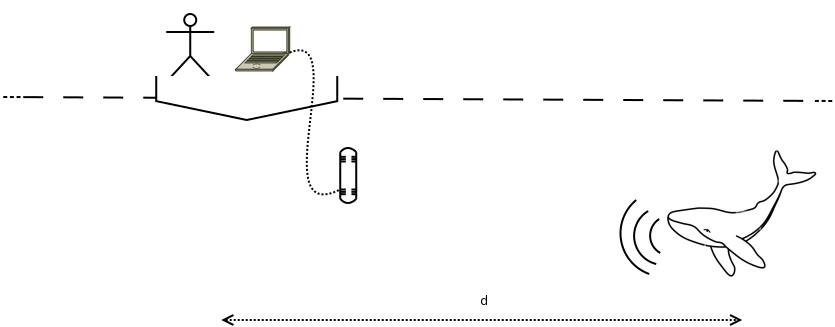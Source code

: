 <?xml version="1.0" encoding="UTF-8"?>
<dia:diagram xmlns:dia="http://www.lysator.liu.se/~alla/dia/">
  <dia:layer name="Background" visible="true" connectable="true" active="true">
    <dia:object type="UML - Actor" version="0" id="O0">
      <dia:attribute name="obj_pos">
        <dia:point val="11.4,11.85"/>
      </dia:attribute>
      <dia:attribute name="obj_bb">
        <dia:rectangle val="10.1,9.1;12.7,14.669"/>
      </dia:attribute>
      <dia:attribute name="meta">
        <dia:composite type="dict"/>
      </dia:attribute>
      <dia:attribute name="elem_corner">
        <dia:point val="10.15,9.15"/>
      </dia:attribute>
      <dia:attribute name="elem_width">
        <dia:real val="2.5"/>
      </dia:attribute>
      <dia:attribute name="elem_height">
        <dia:real val="5.4"/>
      </dia:attribute>
      <dia:attribute name="text">
        <dia:composite type="text">
          <dia:attribute name="string">
            <dia:string>##</dia:string>
          </dia:attribute>
          <dia:attribute name="font">
            <dia:font family="sans" style="0" name="Helvetica"/>
          </dia:attribute>
          <dia:attribute name="height">
            <dia:real val="0.8"/>
          </dia:attribute>
          <dia:attribute name="pos">
            <dia:point val="11.4,14.435"/>
          </dia:attribute>
          <dia:attribute name="color">
            <dia:color val="#000000ff"/>
          </dia:attribute>
          <dia:attribute name="alignment">
            <dia:enum val="1"/>
          </dia:attribute>
        </dia:composite>
      </dia:attribute>
      <dia:attribute name="line_width">
        <dia:real val="0.1"/>
      </dia:attribute>
      <dia:attribute name="line_colour">
        <dia:color val="#000000ff"/>
      </dia:attribute>
      <dia:attribute name="fill_colour">
        <dia:color val="#ffffffff"/>
      </dia:attribute>
    </dia:object>
    <dia:object type="Standard - Line" version="0" id="O1">
      <dia:attribute name="obj_pos">
        <dia:point val="2.05,13.9"/>
      </dia:attribute>
      <dia:attribute name="obj_bb">
        <dia:rectangle val="1.938,13.572;43.612,14.428"/>
      </dia:attribute>
      <dia:attribute name="conn_endpoints">
        <dia:point val="2.05,13.9"/>
        <dia:point val="43.5,14.1"/>
      </dia:attribute>
      <dia:attribute name="numcp">
        <dia:int val="1"/>
      </dia:attribute>
      <dia:attribute name="line_style">
        <dia:enum val="1"/>
      </dia:attribute>
      <dia:attribute name="start_arrow">
        <dia:enum val="33"/>
      </dia:attribute>
      <dia:attribute name="start_arrow_length">
        <dia:real val="0.5"/>
      </dia:attribute>
      <dia:attribute name="start_arrow_width">
        <dia:real val="0.5"/>
      </dia:attribute>
      <dia:attribute name="end_arrow">
        <dia:enum val="33"/>
      </dia:attribute>
      <dia:attribute name="end_arrow_length">
        <dia:real val="0.5"/>
      </dia:attribute>
      <dia:attribute name="end_arrow_width">
        <dia:real val="0.5"/>
      </dia:attribute>
    </dia:object>
    <dia:object type="chemengtmp - settling" version="1" id="O2">
      <dia:attribute name="obj_pos">
        <dia:point val="9.7,12.85"/>
      </dia:attribute>
      <dia:attribute name="obj_bb">
        <dia:rectangle val="9.6,12.75;18.85,15.152"/>
      </dia:attribute>
      <dia:attribute name="meta">
        <dia:composite type="dict"/>
      </dia:attribute>
      <dia:attribute name="elem_corner">
        <dia:point val="9.7,12.85"/>
      </dia:attribute>
      <dia:attribute name="elem_width">
        <dia:real val="9.05"/>
      </dia:attribute>
      <dia:attribute name="elem_height">
        <dia:real val="2.2"/>
      </dia:attribute>
      <dia:attribute name="line_width">
        <dia:real val="0.1"/>
      </dia:attribute>
      <dia:attribute name="line_colour">
        <dia:color val="#000000ff"/>
      </dia:attribute>
      <dia:attribute name="fill_colour">
        <dia:color val="#ffffffff"/>
      </dia:attribute>
      <dia:attribute name="show_background">
        <dia:boolean val="true"/>
      </dia:attribute>
      <dia:attribute name="line_style">
        <dia:enum val="0"/>
        <dia:real val="1"/>
      </dia:attribute>
      <dia:attribute name="flip_horizontal">
        <dia:boolean val="false"/>
      </dia:attribute>
      <dia:attribute name="flip_vertical">
        <dia:boolean val="false"/>
      </dia:attribute>
      <dia:attribute name="subscale">
        <dia:real val="1"/>
      </dia:attribute>
    </dia:object>
    <dia:object type="chemeng - traycol" version="1" id="O3">
      <dia:attribute name="obj_pos">
        <dia:point val="18.9,16.45"/>
      </dia:attribute>
      <dia:attribute name="obj_bb">
        <dia:rectangle val="18.683,16.35;19.841,19.3"/>
      </dia:attribute>
      <dia:attribute name="meta">
        <dia:composite type="dict"/>
      </dia:attribute>
      <dia:attribute name="elem_corner">
        <dia:point val="18.9,16.45"/>
      </dia:attribute>
      <dia:attribute name="elem_width">
        <dia:real val="0.8"/>
      </dia:attribute>
      <dia:attribute name="elem_height">
        <dia:real val="2.75"/>
      </dia:attribute>
      <dia:attribute name="line_width">
        <dia:real val="0.1"/>
      </dia:attribute>
      <dia:attribute name="line_colour">
        <dia:color val="#000000ff"/>
      </dia:attribute>
      <dia:attribute name="fill_colour">
        <dia:color val="#ffffffff"/>
      </dia:attribute>
      <dia:attribute name="show_background">
        <dia:boolean val="true"/>
      </dia:attribute>
      <dia:attribute name="line_style">
        <dia:enum val="0"/>
        <dia:real val="1"/>
      </dia:attribute>
      <dia:attribute name="flip_horizontal">
        <dia:boolean val="false"/>
      </dia:attribute>
      <dia:attribute name="flip_vertical">
        <dia:boolean val="false"/>
      </dia:attribute>
      <dia:attribute name="subscale">
        <dia:real val="1"/>
      </dia:attribute>
    </dia:object>
    <dia:object type="Cisco - Laptop" version="1" id="O4">
      <dia:attribute name="obj_pos">
        <dia:point val="13.669,10.4"/>
      </dia:attribute>
      <dia:attribute name="obj_bb">
        <dia:rectangle val="13.667,10.398;16.377,12.6"/>
      </dia:attribute>
      <dia:attribute name="meta">
        <dia:composite type="dict"/>
      </dia:attribute>
      <dia:attribute name="elem_corner">
        <dia:point val="13.669,10.4"/>
      </dia:attribute>
      <dia:attribute name="elem_width">
        <dia:real val="2.705"/>
      </dia:attribute>
      <dia:attribute name="elem_height">
        <dia:real val="2.198"/>
      </dia:attribute>
      <dia:attribute name="line_width">
        <dia:real val="0.1"/>
      </dia:attribute>
      <dia:attribute name="line_colour">
        <dia:color val="#000000ff"/>
      </dia:attribute>
      <dia:attribute name="fill_colour">
        <dia:color val="#ffffffff"/>
      </dia:attribute>
      <dia:attribute name="show_background">
        <dia:boolean val="true"/>
      </dia:attribute>
      <dia:attribute name="line_style">
        <dia:enum val="0"/>
        <dia:real val="1"/>
      </dia:attribute>
      <dia:attribute name="flip_horizontal">
        <dia:boolean val="false"/>
      </dia:attribute>
      <dia:attribute name="flip_vertical">
        <dia:boolean val="false"/>
      </dia:attribute>
      <dia:attribute name="subscale">
        <dia:real val="1"/>
      </dia:attribute>
    </dia:object>
    <dia:object type="Standard - BezierLine" version="0" id="O5">
      <dia:attribute name="obj_pos">
        <dia:point val="16.375,11.678"/>
      </dia:attribute>
      <dia:attribute name="obj_bb">
        <dia:rectangle val="16.309,11.515;18.967,18.821"/>
      </dia:attribute>
      <dia:attribute name="bez_points">
        <dia:point val="16.375,11.678"/>
        <dia:point val="19.5,10.4"/>
        <dia:point val="15.05,20.45"/>
        <dia:point val="18.9,18.526"/>
      </dia:attribute>
      <dia:attribute name="corner_types">
        <dia:enum val="0"/>
        <dia:enum val="0"/>
      </dia:attribute>
      <dia:attribute name="line_style">
        <dia:enum val="4"/>
      </dia:attribute>
      <dia:connections>
        <dia:connection handle="0" to="O4" connection="6"/>
        <dia:connection handle="3" to="O3" connection="8"/>
      </dia:connections>
    </dia:object>
    <dia:object type="Standard - Image" version="0" id="O6">
      <dia:attribute name="obj_pos">
        <dia:point val="35.1,15.85"/>
      </dia:attribute>
      <dia:attribute name="obj_bb">
        <dia:rectangle val="35.1,15.85;42.829,23.15"/>
      </dia:attribute>
      <dia:attribute name="elem_corner">
        <dia:point val="35.1,15.85"/>
      </dia:attribute>
      <dia:attribute name="elem_width">
        <dia:real val="7.729"/>
      </dia:attribute>
      <dia:attribute name="elem_height">
        <dia:real val="7.3"/>
      </dia:attribute>
      <dia:attribute name="draw_border">
        <dia:boolean val="false"/>
      </dia:attribute>
      <dia:attribute name="keep_aspect">
        <dia:boolean val="true"/>
      </dia:attribute>
      <dia:attribute name="file">
        <dia:string>##</dia:string>
      </dia:attribute>
      <dia:attribute name="inline_data">
        <dia:boolean val="true"/>
      </dia:attribute>
      <dia:attribute name="pixbuf">
        <dia:composite type="pixbuf">
          <dia:attribute name="data">
            <dia:data>iVBORw0KGgoAAAANSUhEUgAAApoAAAJ1CAIAAAD2fMf/AAAAA3NCSVQICAjb4U/gAAAgAElEQVR4
nOzdd3yUVb4/8Kc/M5NJJwkJpFADKBhAFtsqWFBUyoKLbVFBBF0Vvbi6ernK7upylVXXhmu7Uhax
gIV1xVWwgAiIgPQSMEACISSkTJ956u+P7835PTcoSwmZGfi8/+AVZiYzzyS8+Mw553u+h7dtmwMA
AIBkJsT7AgAAAOBkIc4BAACSHuIcAAAg6SHOAQAAkh7iHAAAIOkhzgEAAJIe4hwAACDpIc4BAACS
HuIcAAAg6SHOAQAAkh7iHAAAIOkhzgEAAJIe4hwAACDpIc4BAACSHuIcAAAg6SHOAQAAkh7iHAAA
IOkhzgEAAJIe4hwAACDpIc4BAACSHuIcAAAg6SHOAQAAkh7iHAAAIOkhzgEAAJIe4hwAACDpIc4B
AACSHuIcAAAg6SHOAQAAkh7iHAAAIOkhzgEAAJIe4hwAACDpIc4BAACSHuIcAAAg6SHOAQAAkh7i
HAAAIOkhzgEAAJIe4hwAACDpIc4BAACSHuIcAAAg6SHOAQAAkh7iHAAAIOkhzgEAAJIe4hwAACDp
Ic4BAACSHuIcAAAg6SHOAQAAkh7iHAAAIOkhzgEAAJIe4hwAACDpIc4BAACSHuIcAAAg6SHOAQAA
kh7iHAAAIOkhzgEAAJIe4hwAACDpIc4BAJKDbdu2bcf7KiBBIc4BABKaYRjOIKcvkOvQAo9/EwAA
icy2bcuyTNOUJInneeddLf4KZzLEOQBAQtN13TRN0zQjkUhqaqokSZZlcRwniqIgYIYV/pcU7wsA
AICfZRhGVVXV8uXL58+fL4riTTfdVFZW1rlzZ5fLhaE5OCHOAQASjqZpPM9Ho9GPP/74xx9/1HXd
7XZ37Nhx3759FRUVHTt2HDRoUFFRkSAIPP+/k6yiKMb7qiGeMNkOAJBwbNs+ePDge++9F41GI5GI
ZVkul8uyLF3XJUmybVtV1X79+g0ePFgQBNM0RVFEnJ/hsO4CAJBwwuHwqFGjDh48qGkax3Fut9s0
zaqqKo7jLMuybbuuru7RRx9ds2YNC/h4XzLEGeIcACCxGIbx+eefr1279qOPPmpqaqIZ9cbGxs8/
/3zfvn22bfM8ryiKz+ebNm2apmkU8PG+aogzTLYDAMSfbds0ztY0bfny5b/+9a/9fr8gCC6Xq7S0
NBaL7du3jx7AHm8YRlpa2l133fXoo4/Ksux8NlTJnYEQ5wAA8ccaxTQ0NAwbNmzNmjW0G00QBFEU
VVV1uVzRaDQajdJKObs3Pz//q6++KikpcW5aQ5yfgTDZDgCQEAzD0DTtm2++2bhxY4secJIkTZ8+
/eOPP87Pz5dl2bIsQRCovUxdXR1Nucf12iH+EOcAAAlBkqRoNPrkk09qmuaMc1EUhw4dOmrUqP79
+997770ej4cN5WmYTmvqcb12iD/EOQBA3NgOmqaVl5eXl5fT4FsQBFVVBUFo167dtGnTUlNTXS7X
TTfd1L9/f0VRLMvieV4URcMwQqHQnDlzTNOkmjiah4czDeIcACA+WpQuRSKRGTNm+P1+nucty6Ko
lmV5zJgxHTt2tG1bkqS8vLxx48Z5vV7aZU75bRjGO++8U1NTo+s6h4XzMxXiHAAg/mzbbmpq+uab
b6jLG8/zpmnyPJ+dnX3nnXdKkqQoimmatm1ffvnl55xzDhW+GYbBcRytoH/22Wf0CSDebwXiA3EO
ABB/hmGsWLGiqamJFstt26Zit0svvTQnJ0eWZV3XRVGUJCk9PX3kyJGqqnIcR0N2qqF74YUX/H6/
JEmmacb73UAcIM4BAOLMtu1gMPj222/TbLlpmtS6VZKk2267ze12a5omyzLNokuSNHTo0M6dO3Mc
x/O8YRg0Ob9nz57ly5fruo7J9jMT4hwAIJ5oBb2mpmb9+vXsPBWO4wRB6Nq1a79+/RRFcZ6fxvN8
+/btr7vuOlVVaRBPcR6NRt944w20EjljIc4BAOKGCtQNw9i8eXNjYyPNtLPbr7rqKo/H02K0bVmW
2+2+9tprs7Ky6OxzCnXTNL/++ustW7bE6a1AnCHOAQDiLBwOf/bZZ1TNTkvmgiBIkjRs2LAWWc7z
PN3SpUuX66+/ntbOaa2dxuWvvfZafN4DxBviHAAgbizLMk2zsbFx2bJlNOym/m6iKGZnZ/fv3581
aSc0fOd53uPxDB8+PDs7W5ZlqoEXBCEWiy1cuPDgwYPYen4GQpwDAMQHy+aKiorDhw9TQRwbf19x
xRUul6vFWjjdS43czz777IEDBxqGwebnOY4LBoOzZs2KxWKmaRqGgVw/cyDOAQDig2Jb07QtW7ZE
o1HnXbIsX3HFFTTs/rlvT09PnzRpEo3OueYGc6ZpvvXWW9FolCreURl35kCcAwDEB2VtOBymmXbn
XTzPn3/++TQQ/7lvF0WxT58+3bt3Z8vtVED3448/fvjhh9RPxjAMJPoZAnEOABA3hmEcPnx4y5Yt
zjgXBKF79+4FBQXsINSfk52d/cADD7BROOW6bdszZ86kIKfJ/FP+NiABIM4BAOKD6tL37NlDW9Ro
hM1xnCiKgwYNooNQj/LtPM9LkvTLX/6yQ4cOLMjJxo0b16xZQxP4GJ2fIRDnAADxIQiCYRg7d+70
+Xz0V1oFlyRp4MCB1Ln9KGNriv/s7Ozx48e3uEsUxaeeeoqq5DA6P0MgzgEA4iYWi+3YsYNK3mgs
LkmSIAi9evWi2fKjhDGtrMuyfMcdd+Tk5Djv0nV93bp1e/bsoa6xcCZAnAMAxE0oFNqwYQP7qyiK
pmlmZWWVlJTIsnz0+XbqB0fxP3z4cOddkiT5/f6nn346Fothsv0MgTgHAGg7zhVu0zRramr2799P
d1FFmyzL5557rtvtpnH5UUbnrOg9Ozv7kUceycjIoA3oNGlv2/aXX37p8/ko0S3Lwh700xviHAAg
bvbu3RsKhdhfaXZ9wIABx7jgTYvroii2a9fusssuo0PYWFVdY2PjtGnTNE2jyXwsop/eEOcAAHGz
c+fOSCTiPEVNkqRzzjnneJ9HVdW77747NTWVnZVuWZau6x9//PGBAwdoXM76usNpCXEOABAfhmHs
3r1b13VnyoqiWFJScrxPJYpi//79L7roIsMwnJ1nfD7fvHnzsIJ+JkCcAwDERyQS2b9/v3NoLoqi
qqoFBQV0ijl31LVzJ9qDPmnSJFVVueb+7bZtG4bx5ptvVlZW0mr6KXsrEH+IcwCA+AiFQtXV1c44
l2W5c+fOrA7u3+IdVFW9+OKL+/fvTyV17Gmbmpo+/PDDUCiEOD+9Ic4BAOKjtra2vr6ecwzBLcs6
99xzj9Kn/ShM03S5XHfddZckSewJbdvWNO2VV16pqqqi+vbWunhINIhzAID4qKioiEQiLLyprL13
794nVoJumqaiKMOHD+/RowfN1bMdcfX19QsWLAiFQif2QQGSAn61AADxsXfv3lgsxsLbMAxZls86
66wTi3NFUTiOE0XxvvvuUxSFPQnP87quz5o1a//+/ZqmtdbFQ6JBnAMAtDVq6lJVVaXrOjV34ziO
6uAyMzNP5mkVRfnVr35VWlrqcrmcY/S6urr58+fTy1FZHJbSTzOIcwCAtmbbtq7r1dXVuq6zWjY6
FS0rK+vEgpb6yZimmZKSMmXKFHpCURRpgt227QULFpSXl5umyc56gdMJ4hwAoO2wlm3RaJTq4Gis
zKrTvV7vCT8zx3GSJImiePXVV3ft2pWenMrfDMPYv3//m2++aRgGPR6JfppBnAMAxEEsFvP7/RTk
bLhcUFBw7LvUWqDYpvxOT09/6KGH0tLSaMhODMNYvHjxpk2bNE2j21v5LUFcIc4BANoOm1qnOKfk
plAXRbFTp0405X4Cz0z70yi5BUG48sori4uLZVk2TdMwDMMwTNOsrKx85plnwuEw+reffhDnAABt
h+VofX298/AVjuNkWS4uLqbB+sm/UGpq6qOPPur1ep3JzfP80qVLly5dSmv2J/8qkDgQ5wAAbYeN
vOvr64/cNta1a1dW6H4yqOfrVVdd1blzZ+ekummagUDgqaee8vl8aClzmkGcAwC0Kdo85vP5WFUa
EUWxQ4cOhmGc/LiZyutkWX7llVeysrKcL81x3N69e5999tkWrw7JDnEOANCmaNN5fX09jcKdW8Cz
srJOeO3ciZbPRVHs1avX5Zdfrqqqs+1rU1PTrFmztm7dallWJBKhnegn+YoQd4hzAIC24yyFazHd
LQiC1+sVRbEVV7VVVf3zn/9cUlJCVXKsq0w4HL7hhhuqqqoURbEsC+vopwHEOQBA26GRtyAI4XC4
xSicusJxjvX1VpGXlzd58uSMjAz6KyV6OByurKy86667gsEgOsSdHhDnAABtirKTZrmdt9PoudXH
yqqqjhkz5pJLLpEkiQ5Vo+avuq7/8MMPL730Es5OPT0gzgEA2hQ76Ozn7j35OHeeg27btsvlmjp1
aklJiSiKkiQpisIauT/33HOLFi0yDMOyLE3T6M+TfHWIC8Q5AECborSWZdl546mb8eZ53uVydevW
7Xe/+112drYgCNQVjuM4y7J8Pt+jjz66Zs0aWss3DEOSpFNxGXCqIc4BANoURanzDFO6kSreT0Xv
VZ7nFUUZMWLEb37zm5SUFCp/o9bxPM83NjZOmTJl3759tm1LkoT96EkKcQ4A0NZM03RuHiOWZem6
zjV3X28tdCiqKIppaWn33nvvJZdcwubzbds2TVPTtK1bt/7nf/4nLee3Sk86aHv4tQEAtB2211xV
1RbBaVlWNBpt9Vl3NnkuSVJ+fv6f/vQn6uUuSZLL5aKX0zRt8eLFL730UiQS+ckLhsSHOAcAaGuC
ILRr147inNWsGYZRV1dH97bua0mSJEkSfVFSUjJ37tzs7GyO46LRqCRJhmHYtm0Yxosvvrhx40Za
RDdNk1rLteKVwCmFOAcAaDtUak5T387Ypnnv/fv3016yU/Tqpmm6XK7u3bvPnj2bhua6rtNRbBzH
+Xy+O++8k45tpb5yWEdPIohzAIA2RdmZkZHRooZcEISqqqpT+tI0Rk9JSenTp8/kyZNVVRVFkWW2
ZVnl5eV33313MBh01sqd0kuC1oI4BwBoa7Zt5+TkpKSktLi9qqrKMIxTV4xGW9FEUczMzLz//vsv
ueQSOh+d4zjKddM0v/zyyxUrVtAedA5r58kDcQ4A0KYoIFVV9Xq9zpYykUiksrKyxX701iUIgqIo
9GdWVtaLL77YoUMH0zQFQaCiejqg5be//e3Bgwc5jsPRLEkEcQ4A0Kao8M3lcqWnp9PXXPPa+d69
e9usKZsgCMXFxc8++yxtQ3fetX///ieeeMLn87HLg8SHOAcAaDssHSVJysjIoKE5uzEYDIZCoba8
mMsuu2z8+PFHzqgvXLhw1apVOJ0liSDOAQDamm3bbrc7NzeXquFYnBuGwc5BbwOCIAiCMHXq1J49
e7a4vGg0On369MrKyra5Ejh5iHMAgLZDUU2njxcXF1OpORugm6bp9/vbZnsY7TV3u92ZmZlPPPEE
VbnTZYiiSOetLViwIBQKmaZpWdaRHWYgoSDOAQDigOf5kpIS1uqVYt4wjO3bt7fNcjV9pOA4ThCE
q6666uabb3a73XSXaZrU1ua5557bunUrbYVXVdUwjDa4MDgxiHMAgPjo2rWrqqqcY7JdFMUNGza0
2WS7KIqRSESWZVmWH3vsMZfLRWN0mjCwLCsQCDz//PNNTU1UE3cqjoeB1oI4BwCIj44dO+bk5HDN
te6CIESj0ZUrV7ZZnNNR6PR1dnb2X/7yF47jqIEMx3GKokQikSVLlnzxxRd0I/atJTLEOQBAfHi9
3qKiIlbcblmWpmkVFRWBQMC5H/3Uoc8QNOxWFGXkyJEDBgxQFIXujcViHMf5fL6ZM2fW1dVRk7hT
ej1wMvC7AQCID4/HU1hYSBlJYUlN1CsrK9tmgM4m+SnRVVX905/+lJqayjmawRmGsW3btjlz5sRi
MWxaS2SIcwCA+JBlubS0lEbDLCl1Xa+oqGj7i7FtW1GU/v37/+pXv3K5XLRMTlfV1NT0zjvvHDx4
ECeyJDLEOQBAfNi23aNHD6onp8l2nud1Xf/uu+/icjG6rquq+tBDD9HxqZToNIKvqKh45pln2qxj
HZwAxDkAQHwIgtC5c+esrCzOMe9tWdayZcs0TaORcZvNb/M8L0mSKIodO3acMGEC9ZOnC7BtOxKJ
/Otf/9qzZw/9lZXLQeJAnAMAtB3+/8rNzS0tLeWaY5uqx3ft2lVbW0uR2Zab1miLmqqq48ePLyoq
oq4y7HNGXV3djBkzGhsbKc7pyBZIHIhzAID44Hne4/GUlZWxinGaco9EIuXl5eyvbX9heXl5U6dO
TU9P5ziOqu5t247FYl988cXhw4dt22bHqkLiQJwDAMSNLMu9e/d2uVwUmZSdpmmuXr2a4zjLsuKy
N0wQhCFDhnTr1k2SJEmSaFHfMIyGhoYpU6ag22tiQpwDAMQHpXVJSYnX6+Wal89pKnvFihVc88i4
7S9MEIS0tLTf/e53GRkZpmnKskwNZDRNW79+/b59++L1OQOOAr8PAID4oLn0oqKi0tJSim1aqzZN
c82aNY2NjfHqkU4fIwYPHnzuuefScSzsU4Xf758xY0Y4HEYpXKJBnAMAxA3P8+np6ZdeemmLwW44
HF67di21bIvLhdm27fV677jjjvT0dFmWueYS91gs9s9//vPAgQOI80SDOAcAiA+KalmWy8rKjqws
++qrr2hk3PYXZlkWHao2aNCgiy66iNbOWWOZaDQ6d+7ctr8qODrEOQBAfNAAVxTFkpKSzMxM512G
YdDBJ/EqIKddah6P5ze/+U1qairP87IsS5Jk27amafPmzautrY3LhcHPQZwDAMSHbdu0Ol5QUHDO
Oee4XC7aA8ZxnGVZ27dv37dvX1xG59RPRhAERVEGDx48cOBAaldnmqYgCKZp+ny+JUuWRKNRq1nb
XyS0gDgHAIgPasRmmqaqqldddZWmaWyjOc/zsVjs66+/jtfaOZOamnrjjTeyLu70+SMUCs2dO5ei
nXO0tIM4QpwDAMQNBaHb7R44cCA1b2eHpdq2vXTp0rgfMS4Iwi9/+csuXbqw5KbL++677/bs2eNs
GwfxhTgHAIgbOhdVEIQOHTp07NiRaw54URQlSVqxYkXct4QJgpCdnT1s2DDW6Ib1uvnXv/6F3eeJ
A78JAIC4Yc3bMzIyLr74Yq55Mzo1b6+rq1u7dq2u6xSi0Wg0LtHudrsvu+yy1NRUtnGOjl/717/+
RQvn2LSWCBDnAADx53K5Ro8eTf3XBEFgndI/+ugjWq7WNI1ORm9jdCWlpaWdOnVylrxZlrVp0ya/
348BeoLArwEAIP4EQSgtLc3MzBRFkQ12LctatWoVlZRTL5e4XBgds3bllVc6k9u27fr6+oqKCtqV
HpdrAyfEOQBA/AmCkJqa2q9fP+eEtm3bu3btYpEZlxbudBkpKSkXXXTRkZvgd+zYgZn2BIE4BwCI
D2c227btcrluuOEGOsGMbhRFMRqNLly4kFWVxyU7bduWJCkjI4OOinGqrq42DAOJnggQ5wAAccM7
yLJ80UUXpaamsnaqlJRLly6NxWJxnNOm16VTXJ317aZpRiIRZHmCQJwDACQEnuezsrK6devWIiB3
7NhRX1/PHtP2F+Zcy3fezvO8IAiSJLX9JcGREOcAAPFHo15ZlkeOHNkisyORyKJFi+LS7ZVQ//bG
xsYjryEnJwd1cAkCcQ4AEH+2bVuWJUnSiBEjUlJSnHeZpjlv3rxAIBCX489N0zRNMxaLVVZWRiIR
512CIBQUFJxwgV4bzNKfUQsBiHMAgISgKIqiKLm5uT169KBbKCZ5nq+srAyFQnEphaOF/FgstmrV
KmdLedrAdtZZZ53AvnPWFYda0BzJcqBb2Hc5V+7Z5D97DMdx7FsMw9A0jbb5HfkMrfXzOYE3TnRd
NwyDtQxyvlPWmee4rhNxDgAQf2xzmiRJV155Jc1v28392yORyNKlS8PhcFyuzbKsxsbGb7/91rl2
zvN8cXFxQUGBKIrHe6IaldTRDntnotM567quaw6GYdAtVBjojHOWgs4npyY89KMTRVGWZfbDbJ0f
Rytxtrunj0Qsztk/huOa9kAJAwBAotA0jbarPfXUU/RfuWEYgiBomjZr1qyRI0e2/SXZti0IwoED
B1occC4IQllZGcXkcQ3QWazSJxUKadM0o9Go3+8PBoORSCQajbLHeDweSmVFUdLS0mRZVlWVDnOj
GQL+/+Kag5DuZXv8KOaPvAz2Qif04zlx9KOjjyN05TRYV1X1xA65R5wDAMQfjcxUVbVtu7CwsKys
bN26dWxXmGVZO3bsqKury87ObvsLsyxr9+7dPp/PGYGCIAwaNEhRFMuyjjfOaZ55w4YNy5cv/+GH
HyoqKg4dOhQIBMLhMIV0i+E+vYQkSYqiUK4ripKZmenxeFKapaWlZWZmZmVlpaSkZGVlpaenZ2dn
p6am0i2qqhqGwfKeDdbZX9sgzlssFsRisdra2v3799fX1/v9fsuyUlJSOnTo0L1797S0NEmSnB9Q
jgXiHAAg/tj/2jzPK4py8cUXr127VpIktpgaCoW+++67Ll26yLJMA+LjnYw9MYIghMPhrVu30jCX
TWVLknTuuedalkVz5oTuNQyD0oiewXmXaZpVVVXz5s37+9//vnfvXufiN3vFI8+EpfTVdd1ZWl9d
Xc2+di6Ht/iZSJLkdrszMzMp7HNycnJzc/Pz83NycnJycvLz89u3b5+Tk0MXzD5MsChlQ2eueaKC
c0yD05+sJQB97KAn4Zo/CdHXpmkGg8EdO3asXbv2hx9+2LZt2549e+rr69nLsQt2u929e/e+/vrr
r7vuupycHMuyqL8v/cyP8ptKuOUEAIAzk+0o5lq/fv2FF15Ia8l885Gpl1566VtvvZWVlUXT1Cc2
JXu8LMtqaGgYP378J598wlKTTk3du3evy+WinKbrYfFM0ciy0LbtaDS6Zs2aWbNmLV68OBgMUuqf
zIU5w+soH2tYJNPcO1tWp1l6ehK3292xY8fCwsJOnToVFBSUlJTk5eV16NChffv2LpdLlmV6F5TN
7K1xzcN6NqXPZiloiUTX9X379m3dunX9+vWrV6/etGlTIBDgmj8N0NQ6Pa3z+hVFoactLCx8+OGH
b7jhBpfLRVWBR+/bj9E5AEBioYrxHj16bNu2TVEUTdM4jrMsa8OGDTU1NTTf3pajc9M0Dxw4QBlD
Hy/oCqnEjAajLSaxOY4TRdEwjMbGxk2bNi1ZsmTBggV1dXWGYbBy7mPM45PknADQdd05jKaRMd2+
a9euXbt20e20VG8YhiiKubm5BQUFhYWFhYWFxcXFOTk5GRkZqampHo/H6/XSPD/9iKLRaCAQaGxs
3L9//+bNm9evX79mzZrGxka2eE/vnWseZ9Pttm2LouickKC5Dcuy9u3bN2XKlIMHD06ePNntdv/b
dj2IcwCAhCOK4hVXXLFz5052Xqpt236/f/369V27dpVluc2OJWWz3M4paJ7n09LSaDjOBpocx0mS
FAgEDh8+XFlZ+cMPPyxdunTt2rWxWIxK0ym6aA271S/y556TopEVnbEbaeaf3UKBSoNgTdNoh71t
2+FwuKqqas2aNRzHUak8vX1RFOkDAbuFjqWnsgD60ENvmY3jnbV4NHxn1XDOC3ZuwOM47umnn05N
Tb3jjjs4jnO5XEf5IWCyHQAg4YTD4bVr11511VWxWMz5v/Tw4cNnzZqVnp5Ow+I2aLAai8WamppG
jBixZs0aVqTG87yqqjfccEOfPn1kWQ4EAtXV1QcOHPjxxx9ra2tptzdtMHNGJpEkiU2zU8C3mP1u
sfeMrUM7n4QtZrdYNT9yMZt3nETHVgrYq7OXcI6PaWh+5EeEn5tOcD75Tz7Mbj693nm7c/aeXafz
RRVFoZ9eSUnJRx991LNnT+dnuCM/viDOAQASDu0179u37+7du5235+fnf/LJJ3369KG16jaYbKe1
8ylTprz99tvOzON53u12U8DTmJt2nR1ZyNYCJTd9LHC5XB6PJysrq6ysrKioqKioKDc31+v1qqrK
Hh+LxaLRaCgUisViDQ0NgUCgrq6uoaGhoaEhHA4HAoFQKETz2DSLQDvXKQjZKJxrzlSW9LyjuF2W
ZZp+4DiOdaFvMUrmjnlv28/FuTPR6YdAKymSJMmyzHrm0M+QZj7oT0mSRo0aNWvWLEVRjvLqmGwH
AEg4NGwdPnz4Cy+84CwZa2pq2r59e+/evdtysj09Pf2yyy776KOPQqGQcwwai8Vo5txZ8n30Z6M1
Y9pyds4559x99929evWio1clSZIkiW0lZ6/CNpixgbtpmmy3OrV+o5pBTdNisRjFMC1jB4NBKiA/
dOjQ4cOHDxw4wLrTsPl/lrJsn/rPtcc/xg9PLQburKqfa57VcLvdGRkZffr0Oe+887p06UJb6Why
/uuvv549e3ZVVRUtstCHEtM0N2/e3NjYmJeXd7Sf7bFcHAAAtCWKhKuvvnrmzJnOOLdte8mSJUOH
Dk1LS2ubK6FQufjii/v37798+XLnXWwXlu1oocr9fOzxPC9JUvv27a+66qpRo0aVlZVlZ2fTOjQb
Gbd4BlYzTy/kfGY2086mrNkF0AQ+hT0lvd3cqSYSiYTD4UgkEgqFfD5fbW3tgQMH9u/f79z7zhYL
+Oamts63wF79535izoukGZSUlJT09PTS0tKBAwf27du3Y8eOubm5aWlp1DGG8p7eYFlZ2YgRI26+
+ebdu3ezCX/TNJuamlhrnZ+DOAcASDg0UdyvX7/c3Nzq6mo2XRyLxZYvX37w4EGv18txXBusnVOi
FBQUTJs27aabbjp06BC7naU4/1MtVHnHpm23252env6LX/ziyiuvPP/884uKiuhYdxbeLTbdsUTk
ef4oM8x88xY+zjF5zsiyfOTOLuc6Os1v0wEzuq5HIhGfz9fY2FhfXysiu2sAACAASURBVN/Q0FBZ
WXno0KEDBw4cPny4rq4uFArRZD5NhrMada65vR0VqFNVvNvtdrvdXbt2Pfvss0tLS0tLS4uKinJy
cjweD3s77FR7juPo2Xie93g8tA/+xx9/pGl/KrCnesOj/6YQ5wAACYc2GXs8nqFDh86ZM4f9d2/b
dl1d3bp166ifTBtcCSvnHjBgwNy5cx9//PENGzZEIhG2tMyWop2FcoqiuFwur9dbXFxcVlZWVlbW
v3//goKCzMxMWs9m33Xky/3bW47lkcfyXaIoUvqyivHCwkI23KfwjkajpmmGQqGGhgZq3xYMBn0+
X0NDg8/nC4VCoVBI0zRqPev1etu3b5+fn19YWFhUVJSVlUXFAUepcqDb2Uq/3+//4IMPNm/ezLYS
UF1eZmZmenr6Tz7D/38qlMIBACQa2umk6/oXX3wxZswYWqXmOI52Rt16661//etfPR5PG6ygszlt
up66urr33nvvm2++qaioaGxsjMViNDBVVdXj8WRkZOTk5GRnZ5eUlPTo0aNbt24FBQU0EKdyM1VV
2dz4qb7yY3lrR7mrRT085whdQRCo8o6N7yl3BUGgE19YpTp9Y4tecsT5NX02Mk3zgw8+uP/++4PB
IN1Cz+NyuYYNGzZr1ixnhSAq2wEAkgD9b87zfENDQ1lZWU1NDedoMnr22We///77nTt3boM4pwE3
a+ZKFxaNRoPBYFNTEw3TFUVJSUnxeDyqqiqKoqoqDcGdC97OE1MoLNusmu94sRp4erM0C8I7Dodl
dXlsaxzdyxYXaMHbuQpw5LY351+pdm/RokUPPvhgOBym3YnsFfPz8xcuXPiLX/zi576dYLIdACDh
sHLo7OzsCy+8cNGiRTQ45jhOUZSqqqoNGzZ06tSpDa6E5/lYLKaqKsUSRVRqaqrb7c7Pz2eLxyyz
adadfc1Sh/ZicY715ja4+BNmN5+vSr3cWYUdu9fZI5a0uMU5A/GTb9a57l5TUzNv3rzp06ezvQO0
BcC27bS0tOuuu65Xr17/9qibBP1wBABwJqNabvpz9OjRbrebZaGmaaFQ6Ntvv6UNWqd6hpUmeymQ
aHhNs8qKotAV0kVSckuSxLqk0aQ0G61yzQnnvCUxsSt0Nq89cp6cb+4Dz95Xi+898jmdt0SjUfpt
1tTUTJ069bHHHguFQqZpulwuRVGoH21qauqFF174wAMPpKSk0C1H+elhdA4AkNDOP/98RVGo7SjX
fLrJ6tWrA4GAczEVkouqqn6/v6mpaezYsStXrmSd2yORCI3+vV5v586dn3322YyMDMuynBX+Pwmj
cwCAhNa+ffsePXqw6V+qtNq7d+/WrVvjfWlwgizLamxsXL169QUXXLBmzRq7+Xw5tqIhSVJxcfHr
r79eVFREczP/dhoGcQ4AkNAkSbr11ls9Hg9rjSIIQmNj49KlS1HLnETYL8uyrHA4/Oqrr44dO/bw
4cNsQznLclmWzzvvvHnz5vXs2ZMW7OmQ1qM/PybbAQASTov/uy+++GKXyxUMBln5tKZpa9asCYVC
Ho/nJxdrIRGwc9BZ6YNt29QD//3332ct7mnXAJtvHzx48AsvvFBQUEAFCvRU/zbO8esHAEh0+fn5
OTk5Lf5Dr6ioqK6uZsVo8bo2OArecbw67U0oLy8fOXLku+++S+3l6WFUVKjrusvlmjhx4pw5c4qL
ixVFOa6CQfwLAABIaDzPe73eoUOHut1u5+319fVr167lmvuVxunq4GhYIbphGNFo9LPPPhs8ePD6
9es5xzmtXPO+uOzs7Keffnr69OmpqaktHnAsEOcAAAmN8mDUqFEt4jwcDi9evJhGeIm87wvoqLfZ
s2ePHz8+GAw6+70TSZJKSko++OCDW2+91eVy0WZ3KnE/9lfB2jkAQKKzLKt79+5ZWVmHDx923rhz
506/308HfsTx8sCJusXpus5OivP5fM8999zLL78cCoVY9QM7gYbjuCFDhjz33HN5eXlut5t9MvN4
PMf1uhidAwAkNGqv5vF4SkpKnCePWZZF53tSI/Q4XiE48Y4WsKZpVlZW3njjjS+99FIkEmG/JvYA
RVEmT548e/bswsLCf7uz/OgQ5wAACY0GeaqqXnHFFS36xvh8vtWrV/M/dT4pxAuNv1VV1TRt5cqV
Q4YM+f7776nwjTVv53lelmWv1zt37txp06ZlZGRQSePJvC7iHAAgobEAGDRoUFpaGrud5/loNPrp
p5/S6SZxvEJowTTN2tra//qv/7r55ptrampoFbzFYnm7du0+/vjjoUOHUuEbd9QT3o4F1s4BABIa
LaZqmtaxY8ecnBxqPMI3n9NVXl4ejUZp93m8r/QMwqLXMAxJ+t8kpQ1psVhs+fLljz322M6dO+lI
FTpPRRAE+lNV1U6dOs2dO7d3795U9Ua/zZP8TIYPdAAACY1G54IgpKend+zY0XmImW3b1Pc73td4
xmHHwFNI09nkHMft2LHj4Ycfvu2227Zu3RoIBCjg6bBUOmvV4/GMHj36H//4R1lZmaIo7GPByX8a
w+gcACChUWzTMK6srGzZsmXhcJgVVYXD4YMHD+bn58f3Is80bKhNf6WyxA8++GD27Nk7duyIxWJ0
Qjx7vGmaqqqmpaVNmjRp0qRJ+fn5rTIid0KcAwAkB8uy+vfvr6pqOBymwZxt27qur1q1qm/fvvG+
ujMLO5A+FotFIpGvvvrq1VdfXb16NQU567lLo3NRFBVFKS4ufuyxx4YMGeL1eulJWA38SRbBEcQ5
AEBCo0iwLEuSpJ49e6alpTU2NtIkrSiKmqatWLHinnvuoTn5eF/saYt+vPRjZ23zm5qaNm/e/Npr
r33++efBYJDNvdNiOYW6bdupqamDBw9+7LHHunfvThXszt9Uq2Q5hzgHAEhwtExOXUeysrKys7Mr
Kysp42VZ1jRt+/btuq7Lssw1D/iQ662FUpkNo2k6RBCEhoaGHTt2zJw586uvvmpsbHQ+XlEUmocX
BEGSpMLCwt/+9rc333xzeno6/Y6cWvE3hTgHAEgaHo+nXbt2NObjOI7ahR4+fDgUCmVkZMT76k5D
lOXsr+FwuLGxsaKiYsaMGatWrYpEIoZhyLKs6zp7jGEYdDxaRkbGOeec88ILLxQWFsqyzArgTxHE
OQBA0lBVtV27dlzzKJzjOJfLJcsy4vwU4XmeqtZ1XQ+FQsuXL3/yySd37dql63o0GqXfgqIozjgX
RVGSpI4dO06fPp1WyjVNazHBfiogzgEAkoYkSUVFRYqiaJqWmpraq1evXr16ybKMrnCniKZpuq77
fL5Zs2bNmzdv3759HMfpuk7L5FT1Fg6H2eNlWc7IyLjzzjvvvPPO7OxsSZLY6ainehEEcQ4AkNDY
XiYaKdJke/v27YcPH56Xl8fudT4sPheaVFp8AKLVbgpdwzCooi0ajW7atOnll1/++uuvfT5fLBZz
fhc7TIW4XC5BEEaNGjVlypRevXqZpinLMv0uWqvY7egQ5wAAScM0zZycHCqwysnJoTbgVN8e70tL
bnRcChUlmKZZU1OzaNGiefPmrV+/ntWoO3vjU3EiG3Orqjp8+PAHHnigT58+9EuhgrhTvV7uhDgH
AEgaVGClqmp2djZVWX/44Yc8zw8bNizel5bEqCePbduRSOTLL7989913P/3003A4TM10WcY7pz1o
pkRVVUEQhg8fPnny5HPPPZdupPJ1Z/PXtoE4BwBIGpZleTweRVHq6+u3b9+uaVptbW3Pnj2pxB1O
jK7r69at+/DDD//xj39UVVVpmsY66VLSy7JM9ersW2jT4PDhw++///4ePXpwzTXwtKDONU+wt+Wm
QcQ5AEDSEEXR6/UahvH999+vW7cuIyPjwgsvHDBggK7rVJbFYe38iM3i1C+dc5QXULF6LBbbsmXL
kiVL3n///Z07d1LrdWczdq75h0nfTulO/d1Gjhx5++23l5SU8DxP/XfpmeP4w0ecAwAkDcMwXC4X
fd21a9dBgwZ16NDBMIxYLBbfC0sorOachTE7KMW27XA4vGnTpqVLly5YsKC6uto0TU3TWhQfOMfl
NH+u67rb7e7Zs+ctt9wyevRo6glDC+qt1aX1JCHOAQCShizLVGmVm5s7ePDggoKCUCi0atWqwYMH
x/vSEgvP81SgznEcdVavr6/fu3fvnDlzPvnkk2AwyPM8NYGhxzsn0p1t+OhjQUZGxuDBg++9995u
3bqpqurxeLjmgXjbr5H/nIS4CAAAOEaUUp07d87NzaWjtXfv3s0OWANCI+ZAIFBfX79ixYpZs2bt
2rUrHA6HQiFaBWdJL4qiaZrO76V7DcPwer0dO3acOHHimDFjPB6Py+VyuVyU8Ww3ObVnT4REj/8V
AADAsYvFYqIoZmVlcRynadqPP/5o2zbb4sy1bfnVKXLkpnDWVY0dgsLudd7OcVwsFmtqatqyZcsH
H3ywYsWK+vr6QCAQi8Uos2ldnGteDucc6+K0xE7lbDk5OVdfffXtt9/eqVOn9PR0SZIovFm9m/M6
EyHLOcQ5AEASMQyD7TXXdd3lcl199dWWZaWkpMT70k4hGkCzhWq2sC0IgqZp1IG1vr5+165dX331
1cqVK2tqag4fPmxZVigUco68nR8C6IgUmmynhBYEISsrq3///rfcckv//v1zc3MVRWGVCtxPlbkl
1McmxDkAQNIQBCESiWiadvDgwX79+sViseLiYl3XE2SAeCrQZAM7eJSG14Zh+Hy+mpqabdu2fffd
d9u3b6+qqjp06FA0GtV1nSrbjz5LIUmSrus8z8uynJmZefbZZ48YMeK8884rLi5OS0ujCrjkWsI4
bf8FAACcfnier6+v13X9xx9/3LhxY+fOnZuamtauXTty5Mh4X9qpwtaqg8Gg3+/ftWvXli1bNm3a
tGfPnn379jU1NWmaxtqvOgfuR4axczuZKIrt2rUrKysbPHjw+eef37lzZ4/Hk5KSwqbu2+DQlNaF
OAcASBq2bft8PtM0g8Hg4sWL09LSqGEZHQqSIPHDkvXn7qWhM6tHo/lwar5G99LmsWg02tjYuHfv
3oqKip07d+7atau8vPzw4cPhcJjeL1sI55qPmKMYpp+J80pYc3WPx5OXl9e3b9+BAwdefPHFXbp0
8Xq9lO6c4zhUNiXQFj+vVoI4BwBIaC3qwmh0bpqmYRiRSEQQhPT0dLfbTfc6+4rHC23vptVoZ6DS
Xc71b6oPtyyLVhAikUhtbW11dXVVVdW2bdt27txZVVXV0NAQCoWi0Sh3xI+iBXo59uqsrk1VVa/X
W1RU1KtXr0GDBg0cODA/P9/j8VA3VtLiw0cyNuRBnAMAJA3btvfv309jU665TlsQBBbniYBilQ1z
WaxalhWNRi3LoukEn8/n9/sbGhoOHDiwa9euTZs2lZeX+/3+SCRC42/6ECBJ0r9tYUulA/QwKlCn
3eHZ2dnFxcX9+vUbMmRIjx49srKyqJ4uuYbdxwhxDgCQNKLR6MGDB9mqMAUedX5t+4v5ubEylZqz
RqrRaDQcDmuaFgwGq6qqysvLd+/evXPnzpqaGp/PF41GY7EYa+Lm/BzANX8yoIQ+ytCcRvk04M7J
yfF6vX379h0xYkSfPn3oADqaTnd+zjj9IM4BABIdm7IOBAJ1dXVs+ZkGml6vNy0tjWuTyWH20hzH
WZZFG+cMw9B1nf3Z2NhYWVm5c+fOnTt37tmzZ//+/cFgMBqNRqNROt2EFqpp/N3imbnmjuu0Oc15
DLlzYz3XXM4my7LL5aIj5i699NLLL7+8rKwsMzOT5tipHp6ega3Qc/9u0j5JIc4BABIapSY1IKuu
rt6/f79zIMvzfK9evVwuF5tAPvlQp51g7GxQmjCXJCkWi9E+bwraw4cPb9++fePGjdu3b9+7d6/P
54tEIsFgMBwO/9xub8J2ex/5umwRgWKYFajTFjVZlmVZptPEJUnq27fvFVdcccEFFxQUFGRnZ8uy
TENw5zOzLXzOvXyn5QAdcQ4AkOgUReE4LhqNrly50ufzsZCzbdvlcl1xxRWtm0/UqYb1JKchtd/v
X7Nmzffff//dd98dPHjQ5/MdPnzYMAza0EUZ36JBGzmWa6Osdb4uDb4VRaFcVxRFURQ6deaCCy4o
KSnp0KFDSkoKDfTZxx362lnjduZAnAMAJDQKSxp0Llu2jKrJKPYkScrIyBg0aFDrviINi2OxmGEY
27dv//jjj5csWbJ7927aI0etVzRNEwSBdoWd/Gnr9HZEUaThNf2Znp5+1llnlZWV/eIXvyguLi4q
KsrOzqaGr5yj4I7K5dhxqGdmlnOIcwCABMcK33w+3/bt21lRGKVXSkpKQUFBKy4GUzwHAoG33377
nXfe2bhxYzgcpmI0Nvsdi8XoQ0aLfWhsFcBZrPeTr8L6n7OvMzIyunbt2rt379LS0p49e3br1q19
+/Yej4eq5OjgMtZZnXOstdMrsr7up3Gx29EhzgEAEhrLyOXLl1dXVzsbp7jd7m7dumVmZp7YMzuP
M2Er8XV1dbNnz37xxRdramrYEjiNv9kkAdWpscEx/ZWG1IZhUABzjsNRaF2fCtM4jsvMzCwoKCgq
KuratWtpaWn37t1LSkrat2/vdruPPDuc/krLDeTIbWZs71kinDseL4hzAICERpEZi8Vmz54dDAbZ
7VQadvPNN+u6TuPm431mVuZGQ17TNBctWvSHP/xh7969rGO5sy8N5T2V5tFCNQ2LnXvJBEGQJImC
Py0trV27drm5uR06dCguLi4oKOjWrVtxcXHHjh3pjDJn+iKPTxLiHAAgoVGI1tbWbt682dmHXBCE
3Nzciy++mIq9j/dpbdvWdZ1OVtV1vaam5uGHH/7kk090Xae5dOfY3fld1NeFtUZ3u93Z2dm5ubkZ
GRlFRUWdOnUqKioqKSmh/qm2bauqylb62VK3c9tYi7lx+ihwQj+qMxriHAAgodHc9ZtvvtnY2Gj/
3yM++/Xrl52dfcLPzEbbK1eunDBhQlVVlSiKmqZxjr3dbIacSJKUl5dXUFDQvXv3srKy/v37d+3a
VVVVmmmnMTddGxuvO88uo8kAmkuIRCL0XVzzPAFrDXvC7+hMFv/uvgAA0ILzf2bTNBsbG/v161db
W0tnoVJ5eVZW1rvvvnvhhReyge+xPDNlM8/zmqYpihKNRmfPnj116tRgMMiOLWE9WekLqlMrKSm5
7rrrhgwZUlhYKEmSJEmiKFJ+s6K2432PZ2bN2imC0TkAQEKzLOvTTz9tamrSdV0URcMwFEWxbbtn
z55nnXUW9Vc5soLsJ9FSN32LIAjBYPDxxx+fO3eu3+93Tq3LsmwYBhWmdezYcfLkyddccw0d9EIv
Tc9wkmGMLG9diHMAgITm9/sff/zxWCxG09e05zstLW3EiBFU004Zf4zPxnaKh8PhRx555N133w2H
w5Ik0Rw7i1hVVdu3b/+f//mfl1xySUFBATVMpXlyZyX8qXnHcCIQ5wAACW3JkiWNjY0U2IIgUP1a
SUnJqFGjnNvBj+Wp2GJ5OBx+5pln3nvvvUAgQENt52Oys7Ovu+66u+66q0OHDqqqUmMW2ormXOQ+
Re8XTgziHAAg4VBnU9M0Q6HQjBkz/H4/3U6T6pIkXX311Xl5ecfSp50VirNtaaFQ6OWXX3755Zeb
mppEUaR9bvQMiqJ07NjxL3/5y6WXXpqSkuLsf04701ifFozOEw3iHAAg4dAY2rKszz//vLy8nM2l
U4IWFhbeeOONLpeL+5m9Xk7OM8Qoyz/66KPnn3++qamJc/SHoSLzgQMHPvnkk/369WNtW458ZmeL
GEgciHMAgIRDI+lQKPTcc8/Rqja73e12jx49uqio6NjHx85WrBs2bJg2bVogEKBPDFxz83NBEK65
5prnn38+Nzf3jG17ntQQ5wAACYcWuT/99NMNGzY4t30LgtCuXbtRo0ZRM/NjXMCmR1qWtX///unT
p1dXV1N9O9tirijK0KFDX3/99YyMDNaiFZIL4hwAIBEFAoGXX36ZLVRzHMfzvMvluummm7p3706N
04/ledgz+P3+N95445tvvqHzRsPhMH1oEAThggsu+J//+Z+0tDR0cUleiHMAgITgLC/XNG3RokVr
167VdZ3dqKpqRkbGr371K5fLdeyhSx1jNE1bsWLFrFmzotEoPT/HcS6Xy7Kszp07v/baaxkZGWxQ
jtF5MsKnMACAxELd1J977jmuecGbDgKXJGnChAnFxcXskNBjfDZZloPB4EsvvVRfX89up1NHU1NT
X3/99eLiYkR4ssPoHAAgsZimuXDhwi1btjiPH+U4zuv1Xn/99WlpaVSIfoylcLZtR6PR+fPnf//9
9y26zeTk5EydOnXAgAE4x+w0gNE5AEACsW07Eon87W9/o4PLWDN2RVHuueeejh070jT7sResmabp
9/vnzJkTDAadU/SSJPXs2fOWW26hzq+n6O1Am8HoHAAg/qjBC8/zkUhk0aJF69ato9sNw6DTybKy
ssaMGeP1eo8lxWnPOo25eZ5/9dVX9+3bx44wp+Yw6enpzz//vNvtNgxDFEVMtic7jM4BABKIYRhP
P/10ixslSZo8eXJeXt6xPw8ltGEY9fX1CxcuDIfDzuasKSkp48aNKy0tpSfH0ZqnAcQ5AEBCsG1b
07S3335727Ztztupifqtt96akpJy7E9lmiZtN58/f/6BAwfYQjttQM/Ozv7d735HrWRpr1rrvx9o
W/gVAgAkBJ7nA4HAc88912KsbNv2+PHjU1JSjn2Fm84w1TTN7/fPnTs3EAhQwNN4PSUl5Y477vB6
vYqi0PT7sdfJQ8LC2jkAQHzQ7Dd9TVn+zjvvVFZWskEz3VtYWHjPPfd4PJ5jX96m8JZleePGjVVV
VexzAD1hSUnJuHHjZFk+9l40kPgwOgcAiA8aLnMcx/O8aZoNDQ3Tp0+n881kWaZaNlEUx44dS4eb
OVvKHB01d4tEIn/84x8DgYDzLpfLdfXVV6enpyPITzMYnQMAxAdtKBdF0TAMv9//5JNPNjQ0UH27
pml0xFlhYeG9997LcZxpmqqqHvsA3bKs+vr6devWtdhrnp+fP2HCBFVVW//9QFxhdA4AEB9UqkYT
4Fu3bl24cKEgCCkpKXQ71bLRNLvb7ZYk6dhXuOm0tEWLFoVCIedKvCiKAwcOzM/Pd87zw+kBo3MA
gPigzOZ5vqam5qGHHqKCtVgsxu4999xzb7rpJjrXnOO4Y58etywrHA6/9tpr1KGdtZBLTU298cYb
ZVk2DAOnoJ5mEOcAAHEjCEIgEHj77bc3b95MBWs0aJYkieO4Rx55JCUl5QQWuW3b3rx5c3V1NY3+
LcuiZrGlpaV9+vTBqvlpCXEOABAflmWZprlx48aZM2cahsFOQaU/r7322ksvvfTEFrlN05wzZ46m
aezZaHR+wQUX5OXlYZf5aQlxDgAQH4Ig7N+/f/r06YcOHXJWrQuCkJmZ+fvf/55Nsx+vQ4cO/fOf
/4xEIs6NcOnp6Zdffjn6uZ6u8BkNAKDt2M0sy2psbHzjjTe+/fZbqnHjeZ6CVlXVu+666+yzzz6u
YTR9IKB59c8//9zv99O3s6ft1q1bv379Tsm7ggSA0TkAQNuhLDcMIxgMLl68eM6cOZFIhAriVFWl
XWq9e/e+8847ueZJ8mN8Wq65e4xhGLNmzdJ1nT4lsMX4iy++OCMjAxVwpyuMzgEA2hR1fKuvr3/q
qaeqq6vZ6DkWi5mmmZaW9sILL6SlpSmKQrvSj+U5qb8bDc2/++67jRs30tc0QLdtOy0tbfDgwVRh
B6clxDkAQNuhafZAIHD77beXl5dTNRw7HMXtdj/wwAN9+vShjjGmaR777nDarc7z/N///ndd16nJ
Kwv1kpKSc845B0VwpzF8UgMAaDt0ovmjjz66ceNGwzCo3wvHcZIkZWZm9u7de+LEibIssxlyCulj
eWZBEAzDaGhoWLBggWVZdAQL17xb/corr/R6vexcNTj9IM4BAE4ty7IolS3L0jTtlVdeef/99yOR
CJ1MSkNqnue9Xu8rr7xC1exsg9mxj6dp1Xz27NmRSITV1nEcZ9t2amrqJZdcclyHuEDSQZwDAJxy
lNmWZS1btmz69OmBQIANu+n27Ozsp556ql27di6X68Tar1LHmHnz5rW4XRTFrl279ujRg2sOeDgt
YR0FAODUoiluTdN++OGHCRMm0BFnrMMrx3Gpqam33HLLsGHDUlNTdV0/sdDVNG3JkiVbtmxp0drd
tu1hw4ZlZ2cbhoFzzU9jiHMAgFOL53nDMCorKydOnFhfX881j5LpRDVZlq+88spp06bJsqzruiRJ
JzY613X9tddekySpRTG81+u94oorZFlGWfvpDb9dAIBWRnlMdelUu15fXz927Ngff/zRsizq58r2
ofXr1+/ZZ5+VZVkQhONtA0f71A3DME1zz549y5Yto1enaXy6t6SkpFOnTrSNDd3aT2MYnQMAtL5w
OCyKInVUDQaDt9xyy7p163Rdp6ylcbkgCJ07d37mmWcyMjJOYOhMc/i2bUuSZBjG888/H4vFaEad
nl+SJJfLNW7cuMzMTO54DmSDZIQ4BwBofW6327btUCjk8/luvfXWNWvWmKZJ28FpyM7zfH5+/vPP
P3/WWWe53e4TeAl2sIppmn6//9NPP6XhPpXQq6pqmqaqqpdffjl1gqPXbe03CokCcQ4A0Pqi0Sht
Sxs/fvzKlSuj0SiNlWkeXlXV9PT0Z599duDAgS6XKxQKndgpqPSnpmlvvPHG4cOHOY6jLKdWshzH
DRgwIC8vj30LKttPY1g7BwBoBTR5TsXqhmEIguD3+ydMmPDll19qmiZJEg3NaQZeUZQnnnjiyiuv
TElJ4TiO/jwBtNutqanprbfeouPSafRPQ3aXy3XfffelpqbSNrnWfLeQeBDnAACtgLZ90588z/v9
/vHjxy9btozWyylracQsy/Ljjz9+3XXXnXxfF8MwDMNYsWJFNhFEowAAIABJREFUVVUV3cIOTZck
KScnp1+/frIsI8vPBJhsBwBoBWxlWtO0hoaGCRMmLF++nE5Lo4CnM9NcLtf9999//fXXp6enn/xK
tqIowWDwiSeecB6XznEcz/O6rg8ePNjlciHLzxCIcwCA1mFZlq7rhw4dmjRp0hdffKFpmm3bNLtu
GIaiKKIojhs37r777mvXrh3ddZKvGIvF1q9ff/DgwRa3G4aRkpJy1113eTyek3wJSBaYbAcAOEFU
cUYjb5pRr6ysfOihh5YsWRKNRjnH3jCe5xVFGTNmzOOPP56WlnZczdidqCSeay5r9/l8L774YkND
Q4vOM7Isd+nSpXv37mgdc+bAbxoA4ARpmkbtWaiH6549e/7jP/5jxYoVVArHNqQJgpCamnr99dc/
+eSTaWlpFOS0Jf14X5Gq7bjm89O2bdu2atUqrnkPOnuYaZo333yzoiit914h0SHOAQBOkCRJNDTX
NK28vPzuu+/esmUL1b5R3zdN03ieT0lJ+fWvf/2Xv/xFVdWTPHHcORkQCoXmzZsXiUToI4XzYTk5
OaNGjaIiOByKeoZAnAMAnCAKy2g0um7duvvvv3/Xrl3RaJTneWrbEovFVFUVRfGmm2767//+7xPe
jXbki1J4b9u27Z///CfXvEfOOd8+ePDgvLw8dmJbq7wuJDjEOQDAcWixSh0Oh7/++uv777//wIED
NBbnmifhJUlSVXXs2LFPPvmkx+NhJ6KeDPYkTU1NixYtCgQCVNNOx7fQY0RRvO2226gzPErhzhyI
cwCA46Druq7rLpcrFotZlrVw4cJHHnmEzi/nHHFLWX7fffdNmTKFxuWt0jKd5gMsy6qoqHjnnXdi
sRi7KrpXEIRevXqdd955Xq+3xZAdTm+IcwCA40BN0XVdj8VizzzzzMyZMwOBAJsApwRVFEVV1Rkz
ZowePfrE+rEfBfWO/eCDD2pqapy3s0NXx40bpygKK4Bv3VeHhIU4BwA4DpZlWZYVDAbvvffezz77
LBgM0rZyGhlbliXLckZGxl//+teRI0fSOSit++qCIOzevXvBggUtyt/o1dPT08eMGcPiHM4ciHMA
gOOzf//+22+/fc2aNTTFbRiGLMus+1teXt4LL7xwzTXXUOP01o1VURQjkci7775bXV3d4i5qCD9i
xIicnJyTX6SHpIM4BwD4N9hWb9u2f/jhh4kTJ+7evZvymzaJUa6LotipU6dXX331/PPPp+L2VsHO
Nacr2bt370cffdSiqyvHcTzPu93ucePGYVx+ZkKcAwD8G3TkqGVZ77333pQpUxobG2miW1GUWCxG
0+yCIPTv3/+ll14666yzWjHLuebyN3ZO2jvvvLN371762vkwURQHDhw4YMAAHGp+ZsKEDADA0di2
bRiGpml//vOfJ06c6Pf7KS/poHFBECRJEkXx2muvfeutt8466yxJkgzDaPVroENOq6urP/zwQ8Mw
jlySd7lckyZNorPUWvfVISngtw4AcDSWZVVVVd1zzz2rVq2KRCK0LK2qaiQSsW1bVVVZlseOHTtt
2rTMzEw6yowK4lrrAthmM03TZs2aVVVVRZltmiYbiAuC0KFDh0GDBmFn2hkLcQ4AwHHNJ5xSC1Uq
YTMMw7Ks8vLysWPH7tixgx1/wlbNqYHrQw89NGHChNTUVIrwE2vGfhRsIF5bW7tgwYJAIODMbHqt
9PT0O++8kz5PoA7uzIQ4BwD4X7R93DAMKnALBAKvvfbaX//616amJlo+5zhOlmW2ZJ6bmzt37ty+
ffumpqayKe5Wr0SjTw+SJL3++utVVVXOLKfNadRWdvjw4c5V9ta9Bkh8iHMAgP+P1sI1TauoqHjw
wQdXr17t8/nYvTSXriiKLMvdu3efM2dOaWmpLMuGYZy6FWs66OXQoUPONnBc84cPSZIkSbruuusK
CwvZ7afoSiCRYU4GAIDjOI7WoU3TbGxsnD9//vXXX79ixYpAIECT5/Qnm2MfNmzYggULevbsSaeW
cUf0cm9dmqbNnj27rq7OWQHHXtHr9d5xxx10eTReP3VXAgkLo3MAOLPYtk0dV9ikNNv0FYlEtm/f
/vTTT3/++ed+v58eQI3Y2M40r9c7adKk++67T1VVVVXpOVulH3uLi3T+ta6u7pVXXgkEAs4b2eGn
ZWVlXbt2pW3xGJqfsRDnAHBmoSEsrTHTMrkgCIZhHDx4cNasWfPnz6+pqYlGo2w3GsdxbPdXt27d
pk6dOmzYMI7jqBn7KYpPdpEcxxmGMXfu3IaGBlomZ0lPUwVpaWmPPPKI2+2mIr5Td0mQ4BDnAHBm
YQnN+qzV1tZ+8sknr7322rZt23Rd/8nOrOnp6eedd96jjz56zjnnsIn3U1dDzmrcbNuurq5+/fXX
o9Eo939H7ZTfXbt27devH/anAeIcAM4sbKlb07Ta2tpVq1bNnDlz48aNsViMnaTiTEdRFNu3b/+b
3/zmwQcfdLlcNDPf6rPrP3eplmXNmzevvr7+JwPb6/XeddddOHAFOI7j8ZkOAE4bbOT9c19blmWa
ps/nO3jw4Jdffvnqq6/u2bOHmqyxATHXPHYXBEFRlG7duj311FO//OUvVVVlz0bj8lMXorQWwHFc
RUXF+eef7/f7OY6jTxvsLlEUe/fu/emnn2ZmZlJDm1N0MZAUMDoHgCTmHJCwlWZaDqcbaR85x3G6
rkejUb/fv2nTpjlz5qxYsaKxsdFZKM4KwimkJUnKzMy84YYbHn744by8PPawthkHa5pGS+OzZs0K
BALswBXn+3W73WPGjMnOzm6bqQJIcBidA0ASaxHnPM9Ho1FJkgRB0HVd0zRK8fr6+pUrV3700Ucb
Nmzw+XzUBObI//2oc2pqaqppmt27d3/jjTe6dOmSmprqfEzbxDmV3+/bt++8885raGhwlr/Rkrkg
CN27d1+yZEleXh6tDqAZ3BkOo3MAOE1QpbplWcFgsKamZuXKlcuWLdu5c+fBgwcbGho0TaMaN1VV
WWW7M5slSbIsy+12t2vXbsqUKaNHj27Xrp1lWZqmKYrSxu+F5tVfeeWVcDjc4mMHfeaQJOnqq6/O
ysqio1kwMAP8IwCAJEb/g9m2ret6IBBYsWLFe++9t3bt2gMHDtBRKGzvOKU1pTgNZNkiNMdxPM+n
paVJkjR58uSxY8cWFBRwzbvJW4x622Z0bhjGrl27Lrzwwkgk0qITnG3bsiwXFRV9+OGHPXv2xP40
IBidA0AysSyLytlkWabKtUgkEgqFXnzxxQ8++KC8vJw2kbfYn81xHA3NqSeMIAjUCD0lJSUWi0mS
1L59+7Fjx95yyy3FxcXUAy4ub41NGJim+eKLL1IFXAt0eddee22XLl2wag4M4hwAkgnbJ0ZT67FY
bObMmX/7299qa2t1XWc5/ZPfyMbluq7LskzPUFZWNnHixKFDh7Zr1442lNNZam18ajgLcnoLO3bs
mD9/Ptf8KcT5MI7jsrKybrjhBpSygxPiHACSjCiKtK9s9erVDz744ObNmzmOMwyDysc4jmuxcZxr
PvyUlchJklRYWDh69OgRI0b07duX4zhFUVgnV9YDri3RZwhRFHVd13X9mWeeCYfDR3ZflyTJtu1r
rrmmV69ebXyFkOAQ5wCQZCzLikQir7zyyjPPPMOOLqUApiE42z7O0KDc7XZ369btoosuGj16dJ8+
fagmThRFylHaGMY1Z38bz2PT8j9dxsaNGxcvXsz+6vxoYppmVlbW6NGj2SZ4AII4B4BEZ5omJbRh
GIIg+Hy+qVOnzp8/3zRNtnGcLY2zs1UEQfB4PO3bty8uLu7Tp89FF13Ur1+/rKwsOlGU0poS0fk1
F7+aMlmWOY4LBAJ/+MMfGhsb6e1wzQ1fueba+0svvbR///5tP38ACQ7/IAAg0VHxFy2N19bWTpw4
cdmyZZFIhMbcdEI5bVGjle+SkpILLrjg2muvveiii1JSUjiOo2VmWhqn1Ew09B4jkUh5efmqVauc
I3LWvN2yLK/Xe8stt9Cbou1q8btkSCz4pwAAiY7neU3TBEFoaGi4/fbb169fH4lEFEWhdm9cc2mb
IAhdunR55JFHLrvsMo/HQ8vh9ACKPedoPtHQpHosFrv77rs1TXPexUoBbNseMGBAnz596L0n5ucS
iBfEOQAkOtqWVldX98c//vH777/3+XyCIFDA09Q6x3E5OTmPP/74kCFDMjMzqVeMaZqapomiSOVj
9FSJHIHRaPTbb7+tqKhgLV0JFQfIsqyq6v3339+uXTuqFcDp5uCEOAeARGQ3owbsPp/vjTfeeOut
t8LhMBWv0eo4TUQPGTJkxowZXbt2pfZtbEWcHUnOeqNyidRuhebPWU+bpqamhx9+2O/309rBkQ8u
LS3t16+fy+WiWxLnjUAiQJwDQCKi+XOu+QyVZcuWvfTSS5qmseowCjOXy3X77bf//ve/z87OPso+
7EQLcobq3agZzpdffrlv3z5a4Hc+hmYgVFV96KGHsrOzE/BdQCJAnANAIpJlWdM0av22e/fuP//5
z42NjWxHGfUt93q99957Lx1Dnoz90dg2d9M0a2trH3/88UgkQnMPzodR0X5hYeH555+P2jf4OTiB
BwASEW05M00zEAi88MIL5eXlhmFQCZhlWbqup6SkjBs37p577qEZ9WTEFv5jsdiHH35YV1dH/WuP
fKSiKHfffXd6ejqG5vBz8EEPABIRa4i2bNmyRYsWRSIRy7Ki0SgthGdkZJx33nkPPfRQRkYGW3tO
uqij3namaVZUVLz44os+n4/eQouWdqIoFhQUjB492uPxxOlKIQkgzgEgEdHk+eHDh2fOnFlfX8/m
n6k4Li0t7dlnn01PT2eV6kmX5RzH0Wkx4XB4wYIFBw4cYLvR6F76gjbKT5o0CUNzODpMtgNAIrJt
W9O0xYsXr1u3zjn/zPN8enr6jBkzCgsLk3G93IlmFHbu3Pnmm2+2WC+nLKfD3/Ly8m677Tbaehen
K4UkgDgHgAQVCAT+H3vnHR9FmT/+md2d2V7SC6SRIgkkgSS0EEIJAUER6yHFwlkPFE5POT38nuVO
xXIeChbEch4coiBioYOQAEdJQkkkvZLek61Tdnd+f3xun9+wCTG0hCTP+w9ey2Z2dmb2eZ7P8+lr
1641mUxi4zNFUcnJyWlpaRRFDfS4MJIkTSbThg0b2tvb3bqqA5Bxfvfdd6vVaolEcjMnzWP6HSzO
MRjMTQSS3BzHbdu2rbKyUtxVjCRJPz+/tWvXarVacXGYAQrDMFlZWbt374b4Pre/QqK8v7//c889
p1AoeJ6HbPt+uVTMzc/A3ttiMJjBBHQ4BT2VYZhPPvnEbDaj8i8EQajV6rvuuiswMBAS2LrVaG9y
QGyDmZ1hmA0bNrS0tKCq7OgwZHiYP38+hPsNxJvF9CVYnGMwmJsFlFZut9sPHDhQVVWFdFboszJs
2LCVK1fK5fKBq5dDAVeZTGaxWPbt23f06NFu7wXy9ORy+fLly6HUHQbTM1icYzCYmwWUcmY2m//6
179arVZxD3KJRHLnnXf6+/uDqIN6agNOZwW1G1LnP/nkk46ODqgS43YYJLDdc889ISEhA+4eMf0C
HiUYDOZmASK3SZLcuHFjfX09IRLwEokkLCzsoYceomkaVV8ZoECF2q1bt549exZ2JGKHAgDv/+EP
fxjo0fuYPgNr5xgMpt8QBIHneeQnBpX07Nmz7733ntlsRpZ2yL1OT09HqioIv4GotoIrob29/bPP
PrNYLF0j4AC5XD5t2rSxY8d2LeGOwXTLwJsMGAxm0ECSJFRfh9cg55544onOzk6x/i2VSsPCwp54
4omBrpcTri3LRx99VFxc3MO9OJ3OlStXDvRMPExfgsU5BoPpT8ARLggCy7JWq/Xhhx8uLi7meR6J
OolEQtP00qVLQ0NDB6I67obT6Wxubt68ebPdbr+cOJdKpYmJicnJyW7h7hhMDwz4uYHBYAYu0NGc
JEme55uampYsWfLLL7+wLKtWq+EAaGqekpJy//33y2Syy5mmBxAOh+Ptt99uaGiAgIBuj6Eo6rnn
npPL5ZDA1sdXiBmg4K3fDcftCUM4LrxAdRwJ0bpmt9tlMhn8Fd5xm9JQKIogCOg3hTpPwMKHWjjA
YSgqGJ0NXZX4nGhZ6VovWnyYuD8Eeo0uRuzpdLtl8adQv2r08UGgcmF6DxqKqEQ5+MufeeaZnJwc
0MthzMhkMpqm9Xr9N998M2HCBBjMXaPGbn7glqEITFlZWVpaWmNjI5o7bkil0vDw8KysLI1GA+8M
uPvF9AvYMdNHoPXL6XSCdREJdWiJiEQapN6CIY7neZ7nGYaxWCwdHR3Nzc0tLS11dXW1tbUdHR0m
k8lqtTocDqlUCgUvKYqSSqUajUYikUilUqlUqlQq4U9wDEQFA2q1Gr2Wy+WQ1yuRSJRKJSyj6IPw
WuJCKpWi88NHwFgKGwixbEbSWiz74TVctvjh9PVPguk/BEEwmUwajYZhGKvV+umnn27YsKGpqQly
sgnXkHA4HBRFvf766wkJCQPaiwz3AivA66+/3tra2q2ZAaYnTdPPPPMMNE/D8wLTewbwDLmZEW+6
kaxCEh2lzMIkdzgcNpvNbrfbbDYkrUtLS+vq6tra2jo7O61Wq9lstlgsHMc5XIj7IiNFRxzui14j
3Z0kSZC7cDCqkYmuVvwRJLaR5AZ5T1GUXC5HWweVSqVUKuVyuV6v9/Ly8vT0NBgMBoPB29vb19cX
/kS7EH+7RCJB5bHEjw6vX4MS8a+Mtn2tra2//PLLZ599lp2dbbFY0NhA41ClUi1fvvyOO+5QKBT9
dunXA9idSySS7OzsvXv3Xs4myvO8w+Hw8/ObM2cOngiYKwWL8xuCeLqCzJZIJKBq22w2lmWbm5tB
bFdUVNTV1YHm3draajKZWJYlCAIEvN1ul0gksBCIt/NiASwWyd0uAW4X4/ZBN8RGfvHZkAwWOwhg
RwKWBrG8JwgCDANqtVqtVoOM9/T0DA4O9vPzCwwMDA4O9vT0lMvlIOzdLgYvZIMS9BNzHFdfX79/
//5t27adP3/eYrGAgR2cR3AMSZIajebBBx9cuXIl8qMPXGD+Mgyzdu1ai8UCzdPcJjXMAoVCsXTp
0oCAAELkpcIzAtMbsDj//yDtGb1wE37iKlQ9eMQdDgfLsmAkb29vb2hoaGxsrK+vr6mpqa+vb2ho
aGho6OjoYBiG4zhQuMXfKHYrAmCf7/q9Yk1X/N+urmuxR9zN5y0+Xvym2DCOXoBehW4W+Q7gHfEJ
3bYFcP0ymQw0e7Va7efn5+vrO3z48PDw8KCgoNDQ0KCgILVarVQqaZqGHYz4gXTdf3Tdc2D6DLft
l3jgiQcwGrd2u93hcHR2dubl5R04cODgwYMlJSU2mw12upC7BeZoEHIeHh6PPfbY888/r9friYHp
LxcD2xRQzVFAe9f9tEwmU6lUCxcuHOj3i+kXsDj/HyCZuhZm4nmeoigknMDdiwQYz/Mgkm02W1tb
W3Nzc1NTU3Nzc0VFRU1NTU1NTV1dHcMwNpsNxHYPcbndWp7RdxFdjPawAhLdhach0GWj/7r91e27
0CLSraQnLl1V0b10lbJd34Hj4VkRBNHe3l5TUwMJxxRFKRQKhULh4+MTExMTHR0dHh4eGRnp7+/v
4eEBVnpUyhsugOd5cAFc7sYxNxS3PSUMUbSlA3kMw8DhcPA839zcXF5efuLEiYMHDxYUFHR0dCAf
OeEaSPApkiRlMpm/v/+f//znRYsWabVa5Crq+9u8jkgkEqvV+t577zmdTtTXvOtk12g08+fPHz58
OPKREQP/3jF9Bo5s/x8gMNB/kUyCOHO7CJPJZDQaOzo6WlpaqqurS0pKSktLa2pqjEajxWIBnVtw
BfKgE7qJya5cztqMhNbl4sbdzODEpaIX6dNEF9nc9SToMLf1GnYPhCiovgfzeFe7xeVumXBF48PT
hlgneKHVav38/OLj4ydMmBAdHe3v7+/j46NSqaDlMyQswd2haOcevgVzfek6PAjREBUEgeM4i8XS
2NhYXl5+7Nix/fv319bWms1mgiC6dgIlRQElcrl8/Pjxr776akJCglKphF95ECQ+OByOvXv3Lly4
0Gq1Xm5PT5JkQEDA/v37b7nllsFx15g+ZkiLc7dVCV6AEon83GAVb2xsLC0tzc/PLy0tra6uNplM
oJFzHOcmydws3l3tkFd6kSiMHILMSZKEYDSFQoFCzQmXkR/WSrSqgnokiEBqE+GSzcjuh3RfZPwH
eSlOq4OdCnpQV/XUL4F0hQSSJCnOu0N7FIjGNxgMo0aNmjFjxoQJE3x8fHx8fBQKBbTVgk0AFud9
Sbc2JDRfGhoasrOzf/zxxwsXLnR2dnIcByZ38c5SbP5BwzgoKOjBBx9ctmyZWq2GjAnxVwzcn1gQ
BIvFMnfu3KysLIiM6RaZTDZlypQff/xRqVQiQyAG03sGiTgXukSLdLXBCl0izHmeB5cex3Esy3Ic
xzBMdXV1QUFBbm5ubm5uY2Oj1Wq1Wq0Mw0AcOCjxYnkpVnlBLEkkEhTq4nZMt5CuOF6UNobyxCiK
UiqV3t7eERERERERw4cPDwgICAgI0Gq1YgFPuGSzWJYjaY3eB0Mf7FRA8IMtFP612+2wj4FtCuvC
ZrPBQ2BZtr29nWEYs9kMb4pP6xZyD++jHYZYmye7xAdc7q/i5waud4IgDAZDZGTkvHnzpk6dGhgY
qNFoaJpWKBTdWmV/8+FjrgKx7QoyzTo7O0+fPv3999/n5OS0trayLCvuEuZm0RGHgEkkEo1Go9Fo
5syZ8/zzz4eFhYFoh4kGHqUBqqqisedwOL777rsHH3wQpqTYaIcgSdJgMGzbtm3y5MkodqTPLxkz
sBkY4tztIpE+h/7KsizYYIlLveBI+RPLG5ZlISusqKjowoULubm5hYWF7e3tZrMZ1G6xZbuHK0He
XHEUGKR3sywrFlEgqnmeJ0lSoVDIZDJ4DfIYAsS0Wm1MTMyoUaMiIiJGjhxpMBjkcrlOpwPXMukK
j3fL6u72IsUCrNtdzhU9bbc/wQoLZgmQ1vBfhmF4nrdarSaTqbGxsaqqqqqqqqampqqqqqmpCaXY
wRbHarWiHQ8koKNlTnAVpSF6NACQJKlUKg0Gw5gxY2bPnp2Wlubn5+dwOPR6PVLsxD7dQaPq3WjE
+2BojiLeXcHPZDKZCIKw2WwZGRk//fTT+fPna2pqGIZBu0kE7H3F4hxlaYJ5SaPRLF68+IknnggM
DKRpekAnl4tB22iJRNLZ2Tlnzpxz585BEJzb/ILHQlFUYmLi7t27NRqNw+GQy+X9deWYgcuAnDzI
vAwhUShDGuYPqJhQiQVsgFarFcR2UVFRWVlZW1tba2srmAGReVkcHN57lU5sWkcfgTAWkNPoTYqi
oGyLn5/fiBEjYmJiIiIiQkND/fz8dDqdXq8XR3S7BeXBt3Rd6S63f7/GLVoP9w5/giQ0h8MBOWaE
y9SP0sqRwQBktsPhsFgsRqPRZDLV19cXFhaeP3++oKCgvr7ebDajX41wmV5hiwAbI3HMlNu9w57g
0KFDe/bs0el0Pj4+cXFxCxYsmDx5skajgcdF0zTS8LAI7w1d4zZYloXZxDCMw+HIysravn37uXPn
ysvLrVYrHAkzzm3gCS5fDyEaq1DmSBCE6OjoZcuWTZs2zdfXVxzVODhA88JoNP7888/Z2dmXuzuY
8gqFYsmSJTqdDt6EkJ2+u1zMoGAAa+dI7SZcCwfP8y0tLefPny8pKSkrKystLW1ubm5rawP/NygK
pCjxCaXHuNVGvaJ1H2aj2I0NOrdarQ4LCxs5cmRYWFhUVFRgYKCvr6/BYNDpdDRNgyYqrvdCisLW
kCIutrmJP9J7rkI77/n2uz0DClnq9q/I7opimEFam83m1tZWCCc8c+ZMVlZWVVUVJC+h6F/0oiug
56Eod/T0NBrN6NGjJ0+ePHPmzKSkJKVSSbg6bKJbw6L9coi1cHB7kyRZUlKyZ8+ew4cPnz9/vq2t
TVxauOtn0X/R5g9+bshRjI6OXrhw4fTp0yMiIgiCgCoFPM/L5fJB9qPAhLVYLKmpqQUFBRzHQQhn
1zkikUhiY2N//vnngICAbu1wGExvGADiXLgUmA8cx1VXV5eXl5eUlBQXF1dWVtbV1dXV1ZlMJjgM
5hIqTIFUXnF8OHpT6FKn5XKA4EehW/COn59faGhoZGRkZGRkWFjYsGHDIKka5DoYGJEkQ/qr+F+x
7uiWt0MQBNpwXIUn+PqKc7EZA+1CxBq52FQruILs3O7aLUge/gsSoq2traKi4tdffz1x4kR2dnZp
aSm44bu6P9DWAZ0f3SCSHzKZzNfXd+zYsTNmzJg9e3ZwcDDY4d0eOAaBnjN4o44cObJr166TJ0+W
lZVBDBc8W+RIcvsJyEvzHVBgh6en5+TJk2+77bbk5OQRI0aA3glZCeKMEmFwxX+B227btm0PP/yw
ePy7HSaTyWQy2bJly9544w14Ymhm9cdVYwYwfSHOxV8hFgNQ8gx5N8XDF4lep9PJMEx9fX1VVVVZ
WVlRUVFFRUVlZeXFixeNRmMvLx5JF7GYQZIefTuSrG4iFq1WNE0HBweHhoaCwh0SEhIUFBQSEmIw
GMR5ogTRk/ca05WuRlqgurr63LlzGRkZ586dO3fuHNQBFcsS8E2i30scOw2g3YZCoYiKikpJSUlP
T09KSvL19XUzjSCtCH28W11zYNH1wYp3jeLXYN3leb6mpmb//v2HDh3KzMxsb28nRBtfFKEmrt1G
uqqRi7d34CiJj4+fPn36tGnTxo4d6+npOdAf5hUhCILdbu/s7Jw9e/b58+d7SE4jCGLEiBHbt2+P
jY3FGjnmWugHcf7/v9tlKkdIpVKWZcvLy8vLy/Pz8wsLC0F+t7e3i49EsvZyjtWer0SsMcMihayL
yGauUqlAVAcFBYWHh0dERISFhYWGhqLa0ZJL66L38KWdpw04AAAgAElEQVSDfuW6droOQpQdh+RH
S0vLmTNnjh49evr06fPnz5vNZnHqOSjxpCvbTXxmtCeD5hY8z+v1+vj4+KlTp06ePDkxMVGj0cB5
UDo72gSIf9mB+DuKHyzK0QdDCLg84N+GhoazZ89mZmYeOXIkPz8f5gUyhsEDAVmOHgLokeKACYIg
aJqOiIhISUmZOnVqamqqp6cn8nAhTR0YiA/zihAEwWq17ty586GHHkLPp1ukUukDDzzwwQcfQFmF
vrxIzCCjH8Q5kqCwmnR2dl68eDE/Pz83N/fkyZP5+flQrhyWV0igIlzGZ3QqSOiC+KneXADSuuC0
sDBB+KhWq/X394cItaioqLCwsPDw8JCQEIqinE4ndBITiwTxci/+lsvFnA/6levacRshwqVN2AiX
dAdTjVQq7ejoOHv27N69e0+dOlVSUmKxWEiSlMlkVqtVKurTSoiK7xIEAdXlUHwieNzlcvmUKVOm
TZs2ceLEyMhInU5HiirbDDJxjkJHnU6n1WotKCioqKgoLi4+d+5cVlZWR0eHTCYbNmxYZGSkTCbL
zc2trKwkSTI2NhaZQ4qKihiGCQsLQ/XaLBaLVCpNSEgAER4SEkK6Ov1AgGq3FzYQH+YVAZ6jlJSU
srKyHuI/SJL08vL617/+NWvWLLcdDwZzpfS1OCcIwuFwtLW1lZWVXbhw4Ycffjhz5ozJZEJRaRB9
AyNbcHnK4YPgimYYxs14/puAAJbJZN7e3gaDwcvLKzQ0NDY2NiYmJjw8HAXWgmMVXAAg6cWixc0X
gNQOdCXiA7A4vyK62oQJ11N1urq2w3hgWRbC6e12u8VikUgkbW1thw8f3r9/P6RLQRai29lIV0yW
89LC8vCOQqGAfZtcLp82bdptt902cuTIiIgI8KGg8wzE31H8YK1Wa3t7O8uyFRUV1dXVv/76a2tr
a3BwMAj4ioqKffv2xcbGTpgwAXRulmW///77ioqKVatWka5kqrVr19pstkWLFkVFRfn7+0dGRg4b
Nkyv1ysUClTvSBzNAFv2rkHvA/FhXhEsy27duvXxxx9HsbqXO3LWrFn//ve/wRkxmEIHMH3P9Rfn
yJEmiGKgoHpJXV3dqVOnvvvuu+PHj0P5bkhJQss3OglaDpBKTYiWAJR6RIiCy8Qav1wuh9oUPj4+
4eHhMTExCQkJUVFRer1ecmm1FnEE6ZXuEjB9j/jXQfIeKufb7fa6urq9e/f+/PPPBQUF7e3tqGoH
cusSol8ZKsaLAyQlriYxYJaPj4+/9dZbk5OTQWJBVrTYyUKIdnJuwwadsDd3JLbwk5fGcKCtiURU
ox4+glwD6DzEpZn60HiXYZjKysovvvgCqoempKSQJAllAAiCoGkabsdqtTY0NAQFBSF/k8PhgJYh
L774olKptNlsWq12x44d06dPf+SRR/z9/aFDLhZCCBhs4O5pampKT08vKCigaRqqUIiPBNMgx3EK
hWLt2rUPPfQQ5PdjYzvmWrieqY0o5hwkpSAIUHGsubl5+/btmzdvrqmpgfagqJrY5QQnEvDI6CoR
1YeCMguw2NE0rVQqdTqdl5fXyJEjR48eHRcXFxYWhtZfWHRAnxanKrmB3sey/Gamq/9VIpFAmxaH
w3HLLbeEhob+/ve/t9lsZWVlX3/99f79+xsbG2HIwfiBwYCkssTVyYYgCBixEJBBkuSRI0dOnz4t
kUgoivLy8ho3btzMmTPHjx/v4eGh0WggsQqFZxOi1vLE5UcRMjihUvOkqOQZ/BcF9DldtVFRCjKS
1gzDyOVyVG8ESrjwPO90Ojs6OioqKpqbmzs7O41GI7zZ2NhYXV0dFBREuILgYHZAOSOe52maDg0N
RRsLuVxutVqDgoJomlapVIGBgSkpKR4eHo8//jhBENDZFs8UN+D3gp3l4cOHS0tLaZqGn08czwED
BvyJISEhU6ZMQSaNfrx4zCDgemrnKFCc4ziJRGI2m3Nzc995550LFy60tbXZbDanqGmYWMPuFpTO
hCyl0FhTpVL5+flFR0fHx8eHh4cjW59SqURqN03T4pAoWGdhAwHqCIBN4oMGp6uXF7Lxws6yra3N
ZDLl5+dv3rw5JycHrM3IjwOfRUMFjYeuyXgkSSoUCtg3qFQqjUYTEhKSlJQUHx8fFhbm5eWlVCpB
yIGzBs6AoizFBiSx2ckNUO9QcUO3P8Hd2e12lmUtFovVaiVJ0mg0NjY2FhcXV1RU+Pv7gzhpbGzM
yMjw9fWdOnUqwzCCIDQ0NHzxxRfJyclpaWmwp+no6Dh8+HBKSoqPj49EImEYpq6uLisrKzw8fNy4
cWDiCg4ODggIiIiIkEql4qiCrpsqDOH6+UiSrKmpSUtLq6ysRHGabkciBeNPf/rT6tWrVSoVKcrh
xGCujutfeEgQhM7Ozu+///7f//53VVVVa2srjHJx4jUhcj+jD4rXBbB5qlQqX1/fkJCQ6Ojo2NjY
4cOHGwwGKKAGoh00b7Q+OkVNwcFZjl4js+p1v19MvwOat9hBCz+0Wq1Wq9VOpzMyMjItLa2tra2y
svLUqVO//PILlPUFRVycSE2IhihK/Ze4CtNCzB1BEIIg5OfnHzp0CKS7Wq3W6/U6nc5gMAQGBvr4
+ISGhvr7+xsMBrgGuVwucdUuROo4irdAifWCqxoS7Eehfn5zc3NOTg7LspGRkTabzWg0ms3mDRs2
DBs2bNq0aSAtmpubOzo6DAYDPIra2tr8/HyLxTJ9+nSKohwOh6enJ9wdPCgwm5WUlMTFxXl7e4OL
Cqrx+/r6pqenBwQEqNVq2L6gx4KeLXoIffQDDxBAHttstl27dtXV1aElrqtEh9/aw8Njzpw56Anj
1QlzjVyrOEcZ2wRBcBxntVp37Njx5Zdf/vrrr1ar1c0pToryy9FrsERBGTVPT8/Q0NDRo0fHx8f7
+fn5+fn5+PhoNBqFQgER5m67V0HUu5NwLcRu3kSk3Hf18OH5MzgQpy2I4xbFP72Hh4fBYAgNDZ08
efKjjz5aXV1dWVl58uTJY8eOVVRUmEwm1D8GfRDZupFjSKxbg2faZrN1dnaKQz3AvwMbTTAUQfM3
aA0Hf0KF0FFhOyiEB4DkDgwMJAjCbreDqh0XFzd9+nS0/S0uLqZp2mazgcCw2+1NTU12u52iKEEQ
GhsbKYoKCgqC1A/wRyALv9ga4XQ6lUplQEDA8OHD58+fL5fLoasNmizOS8vdd/UB39ifdkABhsma
mpq1a9dC1R14zl2TzuG3SElJiYmJgbp4WDXHXDvXJM5RmBtJkmazOSsr6/333z9x4oTZbBZHF4s1
ZtKV4AvWS4PBEBERER0dPWrUqMjIyODgYC8vL2Q5J7pbL3o29GEz4NAESW7xf7s9QCqVKhQKHx+f
2NjYmTNnMgxTWloKyVrZ2dlVVVXQtB4WYjB9C5cWtoMTinVTtF6Dhb+X+ZOXuxGSJEtKSmDWQCrd
qFGjJkyYIP4Wt22xRCI5deqUzWaDED+5XD5hwoTx48ej45EsByOBXq/39fV99tln09LSoqKitFot
2A+ELnXZeghzw/PLDUEQGIbZunVrXV2dW0yG+DDYgcnl8sWLF+v1evHWE4O5Fq5VOwfdwmg0rlu3
btOmTfX19ZIu1VJROA+kA+n1+uDg4Pj4+PHjx48ePTokJATKmBMEgbQW4tLxjc16mOsLiD2tVqvR
aHx9fSdNmvS73/3OYrEUFRUVFBScPXsW6hd1dHTYbDb0EXiBQjEud2b0+urWaJAKIHe9vLymTp0a
HBwM6nW3x4PhCoJMZTKZj4/PlClTAgMDIUoOdjBqtToxMTE1NXXGjBn+/v4+Pj5gLUBBWKSLq7hg
DOB0OsvLy7ds2QKRiZc7DJw7t9xyS2JiIk4KwFxHrlWcW63Wqqqq1atXHzx4EIJuurqoQYp7eHiE
hYUlJyenp6fHxcUhEU66MnMgfEm4NIcbC3LMjUA8xsBzrFQqVSqVl5fXpEmToAtfdXV1bm5uXl5e
UVFRdXV1Y2OjxWKBlEtxfbTe0/vBDFb66OhocH7L5XKLxQK9ZLoChnows8fFxaWlpcnlcg8PD5Ik
DQaDj48P+K2gYRdEpMNEIy4tdYxl+TXCsuw333xTXV1NXNrT3Q2JRKJQKJYuXQq/Ud9eI2Ywc8Xi
XLwk2Wy2s2fPPvroo1VVVTzPI/chegHxsYGBgZMmTVq8eHFiYqJWq4WAIPCXEyKnUdcFBctyzA0C
hW5ArrnTVfsdRaSDJyguLk4QBJZljUbjxYsX8/LysrOzS0pK2traOjs7zWYzmNbB+f2bo5fsrgMH
+hN6AbpyZGTk7NmzITsZksLDwsLQ8ZDoAR56iqK8vb3j4uJCQkLmzZsXGBjo7+/v6ekJDnvx3cEL
8dQTRCV6ruPjHTqg5yYIQmFh4datW6HzSg+OcEEQ9Hr97Nmz1Wp1X10mZkhwxeIcdbgSBCE7O3vZ
smUlJSWEqwEl4erU63Q6vby8DAbDI488cvfddwcFBYFJEA10lEorXsgI7PzG3DDchpPYzulWHAa9
CYu1SqWCJIuEhISlS5fyPG82m61Wa2NjY0FBwfnz54uLi+vq6iwWC8dxLMtCWRvYMdjtdpTKIQ4o
6aq6wXYWwkrUanVqaqpKpXI6nQaDoaCg4NSpU6NHj4boOYlEAr1fp02b5u3trdFotFrtihUrlEql
W2UFcUgBChrtOvW63jum99hsNoqiWJb98ssv6+vrUaqk22FI8FMU9cADD/j7++Nnjrm+XPGuHAS5
w+G4ePHiww8/fPz4cXEPBlgBFQqFh4fHkiVLnn32WQ8PD5RBJIjKwmAwNz9ujnC3yQJJZaDgghIP
DuzOzs7Gxsb29va6urrm5uaGhoaWlhaz2WyxWFiWZRgG5D06D1R0AWUaaiKNHDkyPT2doiitVgv1
U9VqNUwlEOeoSBwKwu82ogrPtRsNlBmw2+0nTpxYtGhRS0sLFMZ3s9YIok6Anp6eZ8+eDQgIEASh
h8JWGMyVcjW+c57nm5ubf/jhB7QDRe2leZ6Xy+UzZ85cs2bNsGHDoDwCmCKh1PZ1vXgMpu8QXJXa
QMmG7G1wJ8E7FEXpdDo4eNSoUaj1AKryRrpqGbmp5nAkyGm0Y0D5yuLKCoSomCsqkki4NHtsMO97
IAjR4XB8+umnLS0tUBOz2xIXSManpaXpdDpxVYz+uHDMIOSKxTnP8xaL5dChQ6gKB0S6gWjXarX/
93//98gjj2i1WrQ2gXsPFevAwxczQEHlicDlRNO0xNVmFBmowAQlls3i2nAgtnuQuyC/SVeLceTk
FufgkaKyxxKJhOd5ceVaTF8CGvZ///vfw4cPQ4AkKl3g9ivD+x4eHn//+9+1Wi2EMuDIdsx1pFfi
HCpswKrEcdz+/fsrKiqgujVyh8tkMr1ev2HDhhkzZkDrM6JLobcbdRMYzI2h260nKapcRHTJzBbH
grg5p93CRLpFXIQY0VVOS109AAmCgJgVTJ/h5oKxWCzvvPNOU1OT+P2uueaw/UpOTg4ICEBFBbBu
g7mO9ErEIoMewzAnTpx47bXXoMCq0WgEVYMkSU9Pz6+//nrixIkURV1LGQ0MBoMZKDAMs2/fvrNn
z6IeE90eBvFGSqXymWeeuVzCIQZzjfRKnKPqbzzP//Of/ywtLQVlXSaTQeCuSqXauHHjuHHjSJJ0
6zaNwWAwgxWO49asWdPZ2dk1JEIM+GiSkpJw6RjMjaNXzjZw3VEUtX///qysLBi10JBRIpHodLoX
XnghNTUVbOzYIYTBYIYImzZtqqmp6ZqW5gboOatWrcJrI+bG0atoWAjUZFl2/vz5EPEB74OCPnbs
2AMHDqAq6xgMBjOIgfqVEomksbFxwoQJtbW13a6i4jelUmlqaurOnTvVajVeJzE3iN5q54Ig1NbW
FhcXi/ehTqfT09Nz8+bNCoXiN/enGAwGMwhAhWI2bNjQ0tLymxoRREGuXLlSqVTi2DfMjeMKos1/
+eWXzs5O8dilaXrKlCk+Pj4Qt3kDLg+DwWBuOhwOR2Vl5ccff/ybYb9QyG/SpEkzZ84kcGEfzI2k
tzLYbrf/8MMPFotF/KZOp1u2bJlGo4EcyhtweRgMBnNzASm7a9asAat7zwdD9evnn38eFRHqm4vE
DEF6pZ2TJGk2m0tKSsRjVyKRDBs2bOTIkRzHQT32G3aRGAwG059wHAfl9EEqnzhx4scff4Qekpf7
CPS4oyhq2rRpM2fOhH61GMyNo7dlZFpbW91Uc4lEEhkZCXWkxcUpMRgMZpAhk8lQ3XWz2fzmm29a
rVaWZS93PHR8hpZ3K1asUCgUfXm1mKFJr1RqmUxWUFBgs9nEliKKohISEsTtTW/UNWIwGEx/A7U3
HA7Hzp07jx8/znFcz11Qoejb9OnTU1JS+vI6MUOWXolzcJxbrVbx8FUoFKNHjxa3+70hF4jBYDA3
AWBmb2lpeeeddxwOB7SB7uFgh8Oh0WhWrVqFy8Bh+obe+s5LSkqg7QQhat8ETZ3Bq3SDrxODwWD6
GZIkP/roo+LiYrBKQpucbo8UBEGr1c6ZMycpKQlbLjF9Q0/GIjHiisTw2mKxfPXVV52dnbgDBAaD
GfQ4HI7i4uKNGzdCgLrdbu9WlqOG9AqF4vnnnweRT4ro+yvHDBF6G47e0dGB2jajcZyRkbFjxw6L
xdJtf18MBoMZNDAM8+abb/ZcNwbMlk6nU6VSLVy4MDAwEGs7mD6jV+Kc47iOjg7CFe8Ge0yO40wm
0zvvvFNbW0tg3zkGgxm82O32o0ePfvfddz3oLUj5pmna29t7+fLlHh4eyLSJwdxoehsKxzAMsrfD
DhS6PtfV1d1+++11dXW4PAIGgxmUOJ1Oo9H46quvwtLXw5Eg0RUKxbJly8LCwqD0NW4yiekbLivO
kSKOOqeBIBenmDudTpZla2pq7rjjjsLCQp7neZ632+0cx4n97n10KxgMBnOdgA7lkJlmNBo3btyY
nZ0N/73cR2DNlEgkI0aMWLp0qUwmg/paNE334YVjhi690s4hpr1b/VuhUHAcV1ZWduedd+7Zswf2
obhlEAaDGeiA9sJxXHt7+wcffPCbyxoskjqdbvXq1Z6enn1zkRgMorfiHJRsN20buqZSFGW1Wuvq
6h588MG//e1vVqsVG5cwGMyABlRtp9Nps9lWrFjR2toK/+05Do6m6alTp956663YKonpe3olzi/n
F4fBzfO8VCrled5sNv/jH/9IS0vLysrC/VIxGMzABRY9q9V67NixjIwMqVQKErrnFJ5hw4atWrVK
oVDgWCJM39NT3jkKeUN+dPgTSZLILSSRSFA1Y4fDwfP8uXPnZs2atXz58sLCQoZhIKuN53nwRYkd
6njEYzCYmwe3Yhs8zzc1Nf3pT3+yWCwsy3armiN/OfjI77///tjYWKfTiR2OmL6ntzXbCdFYB8nt
5+fn7+8vk8kcDodEIgF1HGQ2y7JbtmyZMmXKyy+/XFZWZrPZCNH+AIlznL+BwWBuTqCN5Nq1a6ur
q3uwnMOyBqVj4uPjH3vsMWi7go3tmL7nigUqVComSTIuLu6rr74KCQmhKMputyPdHaoosCzb0dGx
fv36GTNm/PnPfz537lxHRwf0MICdLB7uGAzmpoVl2RMnTmzevJnjuJ6PhGVNo9E8++yzfn5+0HkF
l9XC9D29EucqlUomk8EOFHoPEARBUVRUVNTevXtTU1O7tv8DZZ1hmLa2ts8//3zevHlz587dvXt3
e3s7z/NwDJboGAzm5qS+vv6ll14ym80qleo3c80pirrjjjvS09MlEgk4FrEnEdP3/HbeuUQikUql
arUaFWy32+2CIDQ3N6tUKoPB8J///Ofvf/87bEtB80Z+I2jTwrJsc3PzmTNnHnjggcmTJ7/wwguF
hYXQPd3pdIJDHc4J3imw2ONZgcFg+hIomGG3281m84cfflhYWOh0Oq1Wa8+qNkVRQUFBTz/9tFar
pSgKgoqw7xzT9/RKO5fL5YGBgTBAkXzt6OhgWVav1+v1+ieffHL//v133nmnWq0WD33kHYdJYjQa
Kysrv/jiixkzZsyYMeOtt94qLi4GuQ71auBgqFqDHPbX72YxGAzmskB9dUEQDh48uGnTpt80sxME
IZVKKYpatWpVTEwMNrNj+pffqFkIOByOZcuWbdq0CcI7YbwGBQXt378/PDwcihJzHNfZ2ZmTk/Pu
u++ePn2a4zgoqgASHX0LfFYQBJlMptPpDAZDcHDwjBkz5s6dGxwcrNfrCYKAQBI0MXDRYwwG0weA
XbC6unrBggXnzp3rTf0MiUQyY8aMTZs2eXl5gTjvg+vEYLpF+sorr/zmQU6ns7KyMiMjAxqcA1Kp
dMqUKVFRUQRBCIIglUqVSuWIESNuvfXW0aNH19TUGI1GmA/iHYPEBYTLdXZ2VlZWnjp16vvvvz96
9Gh+fj7P81qtliAImqZhN4A3vBgMpm8wm82vvvoqrHW9UXV8fHw2btw4bNgw0OzxSoXpR3olzgmC
MJlMO3bsYBhGnGcZFRU1ceJEiqLQm1KpVKvVjho16tZbb42OjuZ5Hmzybto2UvHBWe5wOMxmc3l5
eVZW1u7du3fv3n3hwoXGxkaapsER5TZJ0HkuN9/wpMJgML0BZZMLgsCy7LZt29avX9/Z2dlzISzU
auWFF16YPXu2Wq0mcHFrTH/TK2M7aOepqakNDQ1IGMtksrvuumvTpk2wLXWrnADdCywWy6lTp3bu
3Hn48OGGhgar1YoaskmlUmTL6ip9SZLU6XRqtTo+Pn7y5MmxsbG33HKLt7e3QqGAKHrka+9Wg8fi
HIPB9AaIxuU4TiKRFBUVLVq0qLS0FMXkdvsRWOgkEklSUtL27dv9/PzcCm1hMP1Cb33nHR0dEydO
vHjxIqSZgTweO3bs/v379Xo9uLfFoxmkPshahmGqq6v37Nnz008/lZeXt7a2siwLqeriwHXxx2ma
5nkeGfbVarW/v39iYmJycnJ8fHxwcLBOp1MoFBRFORwOmF1YnGMwmCsFFjSpVNrS0vL73//+l19+
YVkWgnUup6BDvo+Hh8euXbtiY2Plcjl6v88uG4PpSm+1c4vFcvfdd2dkZIjd4aGhoT/99NOoUaO6
RquBFg7l3O12u1QqhZSPwsLC7du3Hz58uLa21mg0MgyDzuYmzmHXTBAEKjkHFn6dThcSEjJhwoS5
c+eGhYX5+PgoFAqlUimOQ8HzCoPB9AZYW0wm05tvvvnxxx9brVZYzXo2tiuVyhUrVqxevVqpVIIm
05uK7hjMDaW34pwgiJdffnndunUmkwns6oIgaLXa999//8EHH+xatBXeAdUZRDvSxQVBMBqNZWVl
X3311aFDh9rb2y0Wi81mc7NuQeU4t8sDqwCy9ut0utDQ0HvvvXfWrFm+vr5arVahUMhksq62L3De
d32NwWCGMizLchyXk5Nzzz33dHR0oJgeJKERKGSHoqjx48f/+OOP4PtDgUF4YcH0L70S51Dj5dix
YwsXLmxqakLvy2SyO+64Y8uWLRRF9T6dDH0jKP2lpaV79+79z3/+09raCltjm82mUChAwLt9EGT5
/79615RTq9VeXl4JCQkPPfTQuHHjVCqVXC6naRoVT2ZZFgrbiW8KUtvRqXpz8RgMZqAD0hqaTXAc
V1FRMXv27ObmZpZlL/cRiqJ4nqcoyul0KhSKzMzMqKgopVKJ824wNw+99Z0TBNHS0pKenp6fn48E
KkmS4eHhx44d8/b27v2wRt+IlG8oMnPx4sXs7Ozt27cfO3aM4zi73Q5p7mLDV7f7XyTjIcZer9dH
RETMmzfv7rvv9vb2FgRBqVSCaIeK8bAJcKsbj+ckBjNEgJUHClyaTKa0tLTi4mLUKarbj4C/HFTz
v/71r8uWLdNoNHa7naZpvHRgbhJ6a2wnSdJmsy1atGjXrl1ir5KXl9fXX389derU3tc1FH8jSGsQ
0izLgmBub2/Pz88/ceLEDz/8UFJSAhnqEBnXbc1XOKFUKlWpVBaLBUlriqKCg4Pj4uJuvfXWGTNm
wJ4DdPSul4rnJAYzRAC93Ol02u32FStWbNmyxWq1Ej3WoATtXC6XT5kyZevWrRD/S7i6TWIwNwO9
Feeg137yySerV682mUz/+zBJymSyWbNm7dy5E3avvflK8TeitDfklyJcJnSgurr6zJkzR44cOXDg
QHV1NXRPF/vUSVFTdpilXb8RRHtkZOTYsWNTUlKmTp0aGBiIMtoRvbl4DAYz0OE4TiaTcRz34Ycf
vvTSSxDeS5JkD2XgQGx7eXllZmaGhoaCatGtYoDB9Be9EufIxF1SUjJv3rySkhIkd0mS9PX1PXny
JCrq/r/zXpt0dBP5YI0vKSk5fvz4oUOHjh492traiqLtYGqhaDtkRe821hS86WFhYYmJiePGjUtI
SBg1apRerwfrAvpelKmCUuRh7yK4urZ3myt/LbeMwWBuEMi6DjMXEs0PHz68YMECiNcRL2ioyJUY
kiSVSuX69esXLVpE03R/3AQG8xv0VjuHycAwzNKlS3fs2AHKOox7rVb7xhtvPPHEE2LN+PqKc5hj
UD9OIpGwLJubm7tv377MzMycnBybzYbUa5C7Yq98t1cCwhv21zKZLCoqKiEhYcyYMTExMeHh4YGB
geK7cDqdsDeH+0WS3i3VHotzDOZmBslphmFKSkrmzJnT3NwszryVyWSwJqD1DX2Wpun77rvv888/
h9f9dAcYTE/0SpwTBMEwDAzib7/99qmnnmpra0PDXSKRjBgx4vTp09BA5X/nvd7aOUoFQUUZHQ4H
VIc9cODArl27zp8/X1paCltv4dLOql2FLlKyCZdoByENZnlvb++4uLgJEybExMQEBwcPGzbM09MT
lZ+D8jgg17E4x2AGBEj/djgcVVVVd9xxR2lpKQplJ11lqlUqFRSvFH9WIpFEREQcOHAgICAAql/0
/fVjML9Jb8U5xKPRNF1XV7dgwYLTp0/DiAcpq8dpM9IAACAASURBVFKpvv7667lz5/7/814/cU6I
ZDD6K2jqMpnMbrfb7XYQ7UVFRd9//31GRkZpaWlHRwdo6m5nFu9CCFHFZrC0g5hHmetSqRRC4kNC
QhISEpKSkmJiYvz9/f39/VUqldusxuIcg7lpQUa+xsbGO++8My8vD/RyqAoH65iXlxeqgSGeznq9
/sCBAzExMRDHjv3lmJuT3opzBMuy//d//7d27VpkpILtamJi4pEjRwiCgBHf97INBDzP8xzHWSyW
o0eP7tix49y5c/X19TabDZJSCJFTnBClrYPhHZXH6fpMoP86WOZBxicmJqakpCQlJYWFhXl7e6vV
atQpjnDVwCFc2gBsO/C+HoPpM7pWrYAuEosWLTp06BCKeoO5LwiCTqeDShho5sIs1mq1r7322hNP
PNFtfSoM5ubhisW53W7Pzc2dP38+ascC80GlUn377bfp6eldrdB9g1v+G8MwHMeBNf7YsWPffPNN
Xl5eW1sbwzAg2sX+dTRRUWXZnq8fEtyhiIREIjEYDFFRUXfffXdaWppWq/Xw8BB72eGc8BG8EGAw
fYObw45hGJ7nn3nmma+//lpcLgZmpY+Pj6+vb0FBARLzsDWnaTo9Pf0///kPdG1GH+mzu8Bges8V
i3NBEMxm87PPPrtp0ybUjoUgCIVCMWnSpN27d4Mfuu/VULcbQQ1gYFfOsqzJZDKZTBcuXNi7d29O
Tk5dXZ3RaOQ4Do6H2Ysi5Ht4LGgyI9c7SG6lUqlSqQwGQ1xc3H333Tdx4kS9Xg/F58FiIfS6cB4G
g7lGxFPY4XBYLJZ//vOf69evb2trEx9GkqTBYJgwYUJGRgbDMOIMWJVKFRoaunPnzqCgIOgbif7U
N7eAwVwRVyzOHQ6H0+nMzMxctGhRS0sL8kiRJKlWq//1r3/dcccdKLKsL+lqWyNcfVSRlkySJMMw
LMsyDNPS0tLY2JiTk3PmzJnc3NzW1laz2QzSvdtiNYBUKoXUOPgvio+D5wB7AoqitFqtp6dneHj4
nXfeOWvWLH9/f1gOsDjHYPoG8YJgNBq/+OKLN954o7W1FTxf6E86nS4tLQ3M71BMBpDJZP7+/l9/
/XVSUhKY1tCfsDjH3JxcjXYOlRFXrVq1efNmlmUhdgx8wxMnTty1a5darQYndD+al7uKc3E0OwDx
fRzHGY3GxsbGxsbG0tLS3NzcwsLCmpoak8nEcRzDMMgOL05LRfsYosv0Fkt3lUoVHBw8bty4BQsW
JCUloeB/iKZB6bBdT4LBYK4Ut9UMFiWr1bply5bVq1e3t7e7LQJqtXrevHlZWVlVVVXIngdzU6/X
v/zyy0uWLNFoNIRrwmIwNzNXI85Boh89evT+++9vbW0lXBUQCYKQy+VvvfXWk08+Ccro5Squ3CS4
iXaSJO12O8MwZrO5tbW1urq6pqamurq6uLi4uLi4qanJarWyLAvtkFEuPiHKZyVctywW85Cz7uHh
MXbs2DvuuOP222/38PBQKBSoZRzsEvB6gcFcI10TXC0Wy86dO1etWiXuHQXhPgqFYtasWTU1NefP
nydEJSukUqlOp1u4cOHLL79sMBig8/JNu4hhMIirFOeCIBiNxr/85S+fffYZkl4gn0JCQg4cOBAc
HAw11G5m83LXYjVukphw9U+0WCxNTU1FRUWlpaVlZWVVVVUXL140Go02m41hGGQAcGvQjpJZUdid
Xq+PjIy89957b7vttuDgYJVKhULf8XqBwVwjbjPaarXu2rXrT3/6U1NTk9jADp7B6dOnKxSKn376
CfpBQGEoh8OhVConTpz4xRdf+Pv7Q7GNm3wdw2CAKxbnhMuExbJsfn7+Pffcc/HiReJS0fXoo4/+
4x//UKlUA2saiFPUkFEdad5I3DIMY7PZWltbi4qK8vLycnNzS0tL6+vrTSYTy7IQW4BOSBAEbGvE
pekVCkVoaOiiRYvuuuuuoKAglUoFrZn64Z4xmEGEeDWzWq0HDhz44x//WFdXB6Wl0J90Ol1sbOzk
yZM/+OADmLDiLpFRUVFffvnl2LFjoe8zQRCQmdLH94LBXClXI87BzkySpMlkeuutt9auXcvzvMPh
gDAxmUxGUdQPP/yQkpIil8uJAe4VhsA38b4EmSLAOsfzvNForK6uzsjI+OWXXyoqKiDTHcXMEy4L
PMpKhwcil8uDg4NXrFhx2223Qaxctw9qQD89DKYvQS4zu92emZn5yCOPNDU1oZISMPtkMllERMSj
jz766quvQgE49FfIWNu4ceOMGTOQOwzOjKch5ubnasQ5QhCEsrKy2bNnV1dXu+1/x4wZ8/PPP3t6
ekLdlUE5GdwyYWBdaGxsLCws/Oqrr7Kzs41GY2dnJ8dxsNEhLjUAgNauUChCQkJeeeWVadOm6XQ6
qBctl8tRa/YBZN7AYPoe8TSEuBaHw5GZmfnEE09UV1eLK0AQBKFQKPz8/N5+++0//OEPZrOZ53mo
0w5bc7VavWbNmt/97ncGgwFPPcyA45rEOUSGZ2Zm3n333SzLivO7ZDLZ4sWLP/jgA6VSOVhbAneb
GkcQBM/zUqm0tbU1Ly/v9ddfz8/PN5vNkALgtumB+H+oIxsfH//555/7+fkZDAbh0pLyfXlTGMzA
wi2glef5kydPLlq0CLVXAV2CpmmapvV6/Wefffbss8+WlZXZ7XZUEk4qlapUqgULFrz88su+vr4c
xykUikGphGAGMdJXXnnlqj8M8di+vr6//vpreXk5KKDoT+Xl5WPGjBkxYsRg1c7dQPlsUEVHpVIF
BQU98MAD9957r1KpLC4uVigULMu6uedhQbHb7fX19Zs3byYIIjo6WqFQIL0Bi3MMppdwHHf8+HEo
iQEKN/JzQUn2L7/88pVXXikoKIA3IR+HIAiSJCdNmrR27Vpvb2/YYRPYwI4ZaFyrsZ3jOLAwp6am
1tTUoD/JZDKJROLr63vw4MERI0YMSgW9h0eHCtIh63pra+uOHTvefPPNjo4Om80Gaw1qwCxWxEeN
GvXJJ5/ExMRotVqO46CiXJ/dFAYzsBBbxQ4dOvTQQw+1tbVJpVIkqgmCoGk6MDBw/fr1H3744cGD
B8E1BjIeNs0RERE//PBDcHAwdEMWF37GYAYK16SdEwQBXUmUSqWXl9f+/fspirLb7QqFguM4aHhQ
Wlo6efJklUpFiCqxXJ9r72/IywMrBXohkUjUanVSUtLixYujoqKKiopMJpO4Fg3p6rsqCEJTU9N3
333H8/z48ePlcrng6gnbv2V5MJibE47jJBIJx3Hbt29/9NFHOzo6UKwuiGSKogIDA9977709e/Z8
8803MKHAxQ5mdh8fn+3bt0dGRtI0DXrIEDEoYgYZ12psh60xx3GjR48uLy+/cOEC4WpuRhCEXC4v
Li6WyWSTJk2Sy+VI2l2nix940DQ9evTohQsX+vr6lpSUmEwmQRAoikJ+Cng4LMseP348Ly8vNTVV
qVRChZl+aWyDwdz8cBy3cePGZ5991mw2g2ItuLorEQQRFha2du3avLy8devWiSNSkVNs06ZNY8aM
oWkaO7YwA5prNbYjK7HD4WhoaEhOTm5oaBDnXkskEoVCsXbt2iVLlkCb0aE2Z9xKWxAEAbk0dXV1
H3744RdffGEymVAnNziApml4tqGhoV9++WViYqJcLud5HhveMRg3WJZ9++2316xZY7PZKIrS6XTD
hg0zGAxms/nixYt+fn7vvPNOYWHh6tWroZGaTCbjeR56KxAEsW7dugcffFAul4OZvb/vBoO5eq5J
nBMEAaWUwHjFcVxGRsY999wD1VSQfZiiKA8Pj88//3zWrFlD0CPVtfYc7HUg8qCwsPAvf/nLkSNH
eJ5H2yOapiEUThAET0/P9evXz5kzB0rIDbWnh8H0AMdxq1ev/vjjjxmGIQgiKCjozjvv1Gg0oDPo
dLqUlJS8vLznnnvOYrGgIHZYnWQy2XPPPbdq1SqdTgcW+MvVfsBgBgTX6jtHvmHIwgoODpbL5ZmZ
mSDmUUE0iUSSnZ09adIkHx8fcR72UJg83XrWURiOl5fX/PnzR4wYkZeXZ7FYCFerVvSIOI7bt2+f
t7d3dHS0TCaDsjaQgTPU7ByYIQuKKgVJbLfbBUEwmUwrVqz48ssvbTYbRJUuWLDA29ubIAiSJP38
/ObPn280GleuXNnR0YFqwpAkKZfLpVLp4sWL16xZo9VqYT5ifzlmoHOt4lwMiKjExMS8vLzy8nK7
3Q6tvh0Oh8PhaG9v//XXX1NTU3U6HejoUEjuen37QASegFQqjYuLu//++7Oysurq6iiKAnFOuIIH
WZbNyMhQKpWjR49GtWCxKx0zpECjnSRJi8XS0dGxcOHCPXv22Gw2giAEQdDr9ZMmTaIoymaz5eTk
LF++3OFw7Nq1C9ofo/KOBEEoFIqZM2du2LBBrVbjPTFm0HA9xTmo3SRJpqam7tmzx2w22+12mEUo
ZvvChQu33norNEQfgoZ3N0BTR3uae+65x2AwHD9+HDZAKJMNOHXqFM/zY8aMAd0Ci3PMkAJ1T7Ba
re3t7TNnzszPz+c4TnD1bNRoNJGRkVarNTAw8KmnnqJpevfu3Uajsby8vKmpCYxhgiBoNJpbbrll
y5YtHh4eA6upBAbTM9dTnBMEAa1ZNBrNpEmTfvrpJ4vFAvVKoeCMw+FobW0tKSlJT09Xq9V4LqH8
NDAASiSSxMTEsWPHHj58mGEYu90ujtG12+0FBQU0TcfGxlIUhW2DmCEFBNjabLaCgoL58+dfvHgR
wk0IV8czlmWLiopkMtlrr70mlUq3b98OHY1LS0tbW1tBo9DpdAEBAZs2bQoODiZc++n+vjMM5vpw
nY3tBEHIZDKZTObp6TlmzJjdu3dbLBaIOgFvOsuy9fX1JSUlU6dOhZZr4A8bgkFepKsHHfKpy2Qy
mqZHjBiRlpZ2+vRpqCmNkmgJgrDZbOfOnZPL5WPHjkW2DTCBXIXbQty4nXClHXatXAvRD3AYBPEh
PalruzkM5noBYw+6l3IcR5JkR0fH8ePHH3vsMSjGjpohwVyQy+VpaWkbNmygaXrr1q1WqxXWlpKS
kqamJjCDBQQEbNmyJS4uDpxcQ3DZwQxirrN2Lg748vX1HT58eEZGBvRbI1yrv81mq6mpaW9vT05O
hswQCGwZgn50JAvFSKVST0/P6dOnX7hwoba2FopbIaHL83xubq63t/fo0aNJUa/0K1UyxBVsoJ68
zWZjWdZmsxmNRqPR2Nra2tDQUFtbW1lZWVFR0dDQYLFYaJqmKApcACi5Dq+JmBsBjC4oxSqTyYxG
4+bNm1966aXGxkaklxMuE5dGo/nd73733nvvEQSxbdu2tra2jo4OtVrNcVxRUVFzc7NcLvfz89u0
aVN8fDxK+MTjFjOYuIF5lhqNZv78+aWlpevXr4dGhKh6g9ls3rp1q0ajef7555VKJU3TEKqNAaCH
40cffbR8+fLMzEyO48T6d2tr65o1awwGw+23365UKq9ONQcp3tDQcOTIkebm5sbGxubmZrPZbDab
Ozs7WZZlWZZhGNiKgexXq9VhYWEzZsy45557QkJCwJxwvW8dg7kE2HE2Nze/8847//rXv6BIg/gA
6Mi8bNmy559/nmGYvXv3tre3f/fddwkJCR4eHqCFSyQSb2/vzz77bOzYsdC1GYMZfFxn7RwBU46m
6cTExNra2pKSEqjFCFo4ND4qKCjgOG78+PGgXw5B7fxy8DxPURSEIOTm5tbV1UH8AbgtwIN4+vTp
cePGBQQEoJpxV/QVDofj4sWLS5cu3bx588GDB0+ePHn+/PmSkpKqqqq6urqmpqa2tjaTyWSxWKxW
K8MwEEtcXV393//+9/Dhww6H45ZbbpFKpRRFgfJ0Y54EZugCm0iO48rLy1988cUdO3aA/VwszkmS
NBgML7300vLly1taWvbu3dvU1NTa2nr06NHIyEhPT08wtisUirfffjs9PR30cqyUYwYlN0qc/+/s
UqlSqZw0aVJZWVllZaW4WpwgCDabLT8/3+FwJCQkgAkXphlyFQ9ZUHq6h4fH1KlTT5w40dbWhtzY
JEnyPG82mzMzM6dNm+bt7S2Wpr18ejzPf/bZZ1u3bmVZFlIK3Xzn4rwg8ckFQWhsbDx69GhxcXF8
fLzBYBDvw3ALOMy1IIg6EjmdTo7jsrOzV6xYkZmZCQNVHD8rk8kCAwPfeuutJUuW1NXVvfDCCxqN
Boq78TwfGBio1+udTmd7e/vy5cvvvfdeKKhMYBs7ZpByo8Q5KWpDIpPJUlJSSkpK6urqwOGKCsY5
HI6cnByGYcaPH09RlFhiDeUpJ+7gotfr09PTjx8/3tLSQrjie8HCYTKZTp48mZ6ertfr4XgU1Ha5
MyNp7XA4zp49C3q2+GmDmQTihiiKUiqVhKuyDZwfnCY8z5eVlZ08eTI5Odnb21v8jUP8t8NcCxD4
5nA4wNeze/fup59+urCwEOI9xTtFrVYbERGxYcOGmTNnVldXP/nkk6dPn46OjoYeB8OHD9fr9RKJ
hKKo++67b+7cuSqVCoq+4cGJGazcWO38f98hlSoUiilTppw9exbsxsjkDq2+T58+3dnZmZiYqFar
WZbFs04Mx3EeHh7Tpk3bt29fe3u73W6Hli1gz2hubj579uytt94KBTFIV3fn3zwtSZJ+fn6nT582
mUwGg0Gn03l5efn7+w8fPnz48OGjR48eP358QkJCUlISy7J1dXWoSh3C4XA0NTVlZGTMnDnTYDCI
N3A37GFgBjlQu8LpdLa2tm7YsOEvf/lLa2urRCIBZxOy7UHu+L///e/Y2NiqqqpHH300KyvLarU6
HI7w8HCO49ra2urr6318fObMmZOYmAgFkvv31jCYG8211mzvDYKrwVpTU9PSpUuPHTvmdDoZhgHF
3W63Q8bIwoUL3377bU9PT2ixiqcfgILPL1y4cN9999XV1YEGg8S2TqebNWvW+vXrwe7dc2Sc+Ofm
OK6lpaWuro7juOHDh1MUJZfLoUekTCaTSqV2u33Xrl3Lly9vbm52k+UEQUDyIU3TERERe/bs8fLy
Qk3zbtCjwAx6OI5zOp319fUvvvjinj17OI7jeR7EORrwGo0mLi7um2++8fDwqK+vX7Ro0blz5ziO
A/Oel5eXj49PdXW1Wq1+5513IFwUmdkxmMGMcOOBwDeHw8EwzMWLF2fNmgU9EsTWeJqmFQpFenp6
fX19c3OzU0QfXOHNDLJhMAzz7bff+vv7K5VKeHoURUGHOpVK9cc//rGlpcXpdLIs28NDEz9YcJmD
S9Ihwm632+12q9Xa2tp6//33w1eAe16cUAcXAA3voZMeypLHYK4Cp9NpNpuPHDkyYsQISImEAaZS
qVDncm9v76eeeqqzs7Ojo6O8vBwVYEDhtGC18vPz++ijjzo7Oy0WCx6WmCFCXxjbkRlWJpNptdoZ
M2YcO3aMYRiUuEy4OrNVV1cfPXr0vvvug/htiIUhCGIoB70j2QnZa3q9/siRI5AmAFEIBEHY7fa8
vDyCIKBts+DSY7rW53GTx8hTTl4KQRCQ6fvxxx9XV1eTrgx1giDArQ4eSvRFtbW1Nptt8uTJ2FGC
6Q3CpVYiQRCcTqfVav34449XrlwJ1dxghKO8c7lc7unp+d577z311FMymayzs3PevHmlpaXo4wRB
gLVPp9O9/vrrS5Ys0Wg0IN0JHP6GGQL0hTh3Qy6Xz58///Tp0+Xl5SjACgSGw+Gor6/fv39/cnKy
n5+fREQfX+TNiSAI0dHRKpXq9OnT0HkCwfN8dna2QqFISkqCbBzIdiOufCFDMUdWq3Xbtm21tbXw
A0mlUqgQQNP03XffPXPmzDNnznAcBzUDcnNzR48eDXoVXjoxvQR2hAzDdHZ2Llu27MMPP+R53mKx
QEAcQRDgiZNIJLfccssXX3yRnp7Osmxtbe3tt99eWVkJWoF4B6lWq999993FixcrlUq3jWz/3CEG
01f0gzgXBEGtVs+ZM6e8vLyoqIh0JadBfXKKolpbW3ft2jVy5Mjg4GBw4uKpCMCyFRcXxzBMTk6O
uPYOTdMMw5w4ccLDwyMuLg7s8FeXNgblAWANLSkpycrKQg3aBUGAwMbHHnts+fLlOTk5VVVVsOw6
HI7z58+np6f7+vri3wvTe2w223//+9+77rorKysLbe4FV4kFQRCUSuXcuXM//fTT6Ohop9N54cKF
hQsXlpSUQNgNapVGkqRWq33rrbceeOCBrk0N8JjEDH760rIvuPzoEPBiNBr/+Mc/QuAVSZJyuVyh
UECNJ5lM5uHh8emnn0LJdwzAuaivr3/44YfdLOdgkFepVB999JHRaIRsn6vwGoKbA/zoeXl5iYmJ
EJkICrparZ45c2ZbW5vVai0tLYWSmeBBl8lkS5Ys6ezsvBH3jhlMoAAOk8n08ssvq9VqmPtQxA3C
NSA4w8PD47XXXmtra+N5nmGYw4cPh4SEgHtILpdDiTfS1VHts88+M5lMsMJAaAgOwcEMHfpaOydd
LUFJkqRpevz48TRNZ2ZmImc5hLDKZDKO4zIzM+12O/RLEFxO4qHsR0euB7VaPXHixPLy8tLSUkhD
R9n8Dofj8OHDPj4+UVFRENMruLpOCb2rMCPeJXh4eCQnJzc3Nzc1NbEs6+/vv2TJkn/84x8eHh4y
mUyn00VHR3/33Xcsy8JCXFpaGh4eDloU9lliEDAyBZcgJwiC5/lff/31kUce2bRpE5QxFi5tBSSV
SoOCgj788MMlS5aoVCqn03nw4MHHHnusqakJ7FKw6YSBp9Pp1q1bt2jRIhQo6hYR0s/3j8H0AX26
eeiCw+Ewm83r1q3z8PCAjTaEroCqR9O0RqN56KGHioqKoDsICPshi1jb4Hm+srIyNTUVYtng10SZ
AhqNZt26dbDwoSD2q9PUWZY1mUwNDQ11dXXt7e0sy0IFflD9bTbbk08+qdVqYaNG03RycnJpaSna
XmAwgmvogtLMsmxbW9vnn3/u5eWFYicBmqahU7BCoZg1a1ZJSQk0DrBarZDWgRR3NOYVCoVGo9m+
fbvZbIYiS1gdxwxN+lmcg+nYarVu377d19cXolegIgrY3CBNJSUlJTs7G1qA9+8F9y9icQ629Pr6
+gkTJrglfMPT8/T0XLNmTXNzM2QJXl26Dvqs+F+bzcbzPHS1Ast/eHi4Xq8HPcnT03Pnzp1gq4dj
MBgYriDLL1y4MH/+fL1ejyqoIyiKomna09PzhRdeaGlp4TiOZdnW1tZNmzb5+fnBFh+Ndtj0e3l5
/fzzz1BDBlvXMUOZfo4YR9VDb7/99m3btgUEBFAUZbVawRovCALs6E+dOnXfffcdOXLEZDL17wXf
VEilUi8vr++//z4pKUlsTgR/hMlkevfdd9etW9fe3n51XdcIUVN2dFqO41CJeKfTKZPJFArF+vXr
Qc2SyWRKpVKr1cLPiluzYACoBmMymbZs2TJ37txffvnFarXa7Xa3EUJRFLQx/fOf/wylBnme/+ab
b1auXNnW1gbLBewR4bW/v/+mTZtSU1MVCgW0EsZghiz9ENkuBlZ80Or8/f3nzJlz+PBh2MKjvpyC
IEilUpPJtHfvXpqmx4wZQxAEimhF+dBDwT1GdkEikUDc77FjxxoaGtAyBzshhmHOnDnT0tIyYcIE
hUIBUhmeWC+jEOAjYjck/F5i36RcLvf39zeZTGVlZUqlcvny5VCKC/sshyCCKKEc1GUYAxaLpamp
6fHHH9+4cWNLSwtYegjXjhBt/tLS0nbs2BETEwPxlTab7Z///OeaNWs6OzvheHR+mUzm6em5efPm
6dOnQ6gm6ADYWY4ZsvRFkddeAubZhoaG5557bt++fWazWS6XC4IAm24Q6hqN5s4773zjjTc8PT1J
Vymo/9kZhl5uuiDqp1JdXb148WJIBHc7zNvbOz09/c033xw2bBhBELAHcjqdNE1fryvhed5oNIL+
5OPjo9Fo0BcN5dDFIYh4PUGy3GQyffXVVx9++GFtbS3KtkAFiUEMK5XK11577a677vLz82MYRi6X
WyyWv/71r999911TUxPh6rkMM10ul+t0uh07dowZMwa6BGEwmH7WzsVAlwWNRpOamkqS5Pnz5xmG
kUqlUKIcJj/P88XFxdnZ2WPHjvX19QVNlBjyXbwg1j0lJaWgoACa3KA/gYpz8eLFM2fOjBs3Tq1W
Q611CCm6jtegVCr1er2npycqI4P1pCEOGMaLiooeeeSRLVu2NDU1QTVDJMuh1IRMJktMTNywYcNt
t92m0+kEQaBpurm5+YUXXvj666/b29vRCaE7i0ql8vX1/fbbbxMSEnDNIgwGcROJc47jQOGWy+Wj
Ro0aPnx4Xl6e0WhEWVikq+BMZWXlsWPHhg8fHhQUhAqf4VkNSWVFRUVVVVVOUV956GBRW1t7/Pjx
MWPG3KBeKWL3PDo5/lGGMs3NzR988MGLL75YXFwMcaxgsIF9JMxof3//xx9//K233oqOjlYoFKDc
19bWrly5cufOnWCZk8vl4FkjCEKhUERGRm7cuDEhIQF2A0PQLIfBdMtNJM7B7Aa7dZVKNXLkyNjY
2PPnz7e0tMBMBhsdSZIOh6OlpeXgwYM0TcfFxYHuToiMe8TQECRu6i9ElScnJ1dUVFRWVoI5HZnW
CYJoamo6cuRIaGgolNsjXGmKxPV4XOBNFy+vQ+EnwBAiMzj8a7fbOY7bvXs3qNdQAQakONrkgZId
Hx//yiuvLFy40N/fH0XnFhYWPvXUU0ePHrXZbKjgIJxZpVKNHTv2448/Rno5OicGg7mJxDmK7UIv
goODJ06cWFpa2tnZyTAMiuQiCEIQBJvNlpWVVVlZGRMTo9VqCdcygTqu9vP99CHiCCDQ0Wtra+vr
66GiNRwAldg7OjoyMzNJkhw5ciTks4Hl4xo93G7qODaWDB1gD43KDLAsW1RU9O67765ZsyY/Px9l
lqJcFdj2+fv7L1iwYO3atbGxsRDIJgiCqpGHNgAAIABJREFUw+HIycl56qmncnJyrFYrfBAFx3h5
eSUlJW3YsCEyMlKc4dbfDwCDuVm4icS5GNjLw7RPS0urrq5uaGiwWCxuh3Ecd+HChYyMjJiYGF9f
XyjUjIuRqdXq1NTUtra24uJiFBkHay5FUSaT6fTp0xUVFaNGjfLy8oKlFlssMVcNypVoa2vbsmXL
c889l5GRYTKZxGFxyPamVCrj4+P/9re/PfHEEx4eHlBegiAIu91+6NChp59++sKFCxAuA7IfTqLX
66dOnfrJJ58MGzYM+8sxmG65ScW5zWaDWC1BEGAmO53OkpISm82GvMIEQVAUxfN8U1PTvn371Gp1
REQENDwe4tt2sGTCQysoKIAK+WDwgCWSZdny8vITJ07ExMQEBgZicY65Fux2e3Nzc25u7tKlS7dt
29bY2Igs5+gYCHDz8fFZuHDh+++/D55vpLKzLPvtt98+/fTTzc3N4BsC0xFMdr1eP2/evPfffx+i
X4f47P5/7J13fBR1/v8/s7Mz2zebXkgjgRASSiRACFU6BBFEQLGA9fQU7Heeh55gAVFPvdPzQFFQ
6Uo5urTQEiAkkNCCIZWQXrb33ZnfH+/vfh7jgv5EQ3Y3fJ5/8AibLTOfnczr8+4Ewi9y041nOgUo
S4XWpNDlEcasJSYmQhdY7GqDOQ24/PrChQswfQS/1W3SH8qrYRzHcTAlZeXKlXFxcRKJBFYJOmjS
NA3jK0JCQr766qvm5mZ4CX/bLFdggduc+fDb8eq2Bj+7XC6TyXT+/PkHHnhArVbjOWa4FSv+Iw0L
C8vMzMzLyzMajS6Xy+12Q2jcZrO1tbW98847arVaIpHgcajwQolEotFoXnjhhdbWVsiTxxcqgUDw
wo/qzn8JnudxRszly5fnzZvX2NgIpahgncPfv0KhMBqNkZGRS5Ysueuuu5RKpUQigbZTt/Nevrm5
ubS09PHHH4dQOs/zsCywpCDts2fPXrZsWVhYGE3TDocD573zHZQlR/h9gE8Frn8oLwSD1Sf5Xy6X
C0bdQ5I5RVGQ0fLFF1+sXLmyoaEBCYrOeZ6nKEoqldpsNrlcrlKp3n777enTpwcFBSFPDyioQdVq
tQsWLDh48KDFYnE4HLwnjQP+tFUq1bvvvjtjxozIyEhyHRIIv05gyDncwmBjbjKZ3n777VWrVtls
NlzbBgUteGzipEmT3nvvvcjISLlcfpvnvrrdbofDUVNT89xzz504ccJms4HrAkr2oczP7XanpKR8
9tlnWVlZDMOAHU+03OdgORfGSnBaSScfDFwP4P2GOQvr1q37+OOP6+vrscUMR4g3gizLSqXS0aNH
L1u2LCYmBo/ZhQ2B3W6vr69/6KGHSkpKYCIfPmue58VicVBQ0Nq1awcNGhQUFEQc7ATC/xc/jZ0L
gRsENIOEG9moUaP69OmTl5dntVohBwdkieM4mUzmcDiqq6t37NgRGRmZlJTU4f1SAg6e58PDw8eN
G2ez2WA2HfJ0b8VTKU0m05YtWywWy6BBg8AhT+Tc54A322azwc4V2p6DB6Xzm+FDjjpMUtm5c+ez
zz67Zs0anU4HFRPIU1eCEAIxZlk2OTn5s88+e+WVV8LDw+EvF/uELBbLqVOn5s6de+7cOdipYKPf
7XZLpdK4uLhNmzZlZWXJ5XKSxE4g/CY6za3/u4EpLDgqDB45u91++fLlsWPHqtVqmMsJIoQlH0Yg
z549u6ys7PcNE+saQMQRvOt6vX7lypXR0dFSqRSMIXBdQCgdVm/EiBHFxcWQcnjbLpqf4HQ6i4qK
xowZEx4eHh4enpOTs3v3boPBAN9OJx+M3W632Wy5ubljx45VqVQ4NI61HAe8GYYJCwtbunRpY2Mj
pL8IU2HcbrdOp/vggw/Cw8MZhoE/WMhvx0kwffr0KS4udjqdMFAVXtjJ50sgBBwBIOe/gtFoXLp0
KSTRgKgLE19BqKKiopYtW2YwGCClDkayws3F14ff2cDGqKCgAJzqMOWCpmmvOZVqtfq9995ra2tz
uVzC0ajkltoJCFMaKyoqBg0aBHUHcDHDCKJPPvkEerPApCLYq8EX9AfHzOM8SrwLdDqd4Bs4derU
tGnTpFIpiC62B+CoIEZDUZRcLp8zZw60gYM/NOER2u325ubm+fPnK5VKOC94OfJ45lmWnTFjRlVV
FezaCQTCbyew5dxisVit1iNHjgwZMgREHfb7WM7hfiGVSocPH3748GG4PWFF9/XhdzbgvLXb7Tqd
7sknn5TL5VjUhXIOt+bRo0cfP34cbsr4tu7rM+j6COV806ZNSqVS+NUghOAri46OXrRoUXV1td1u
h6Emdrv9j3uh4ArB6gtf+smTJ++9916FQgE+MK9WvvhPTCKRjBo16scff4ToALwJHBveH5w9e3bU
qFH4jxQuPIVCIZVKwT///PPPa7VauOQ6akkJhNuEwJZzSOyyWq1NTU3z589XqVR4DCgG7jgsyyqV
yqeffrqyshL7/Xx9+D4A7qpms7mtrW3VqlUJCQnQJF+oGTijsFu3bu+8805TUxPUFMGcacItRSjn
a9euVSgU+HoG4YSYCMMwMpksNDT0pZdeKi0tBfn841c1doxbrVaLxVJYWHjfffdBBZpMJsOzcb3C
2DKZLD09feXKlQaDAeJi8C/2tFutVpPJtG3btqSkJChmw4Ee+JdlWZVK9fHHH5vNZtiUmM3m2/Mv
lED43QS2nDudTovFwnGc0Wg0m8379u3LzMxUKBReLUtBpcRisVQqjY+P//e//93a2mq1Wn19+J0N
3CXh9upwOMxmc1lZ2YQJE66Xc3CcisVijUaTmZl5/PhxKPz19Rl0fYRyfvr06fj4eGH1NlZ0sJLB
Ug8JCXnhhRfOnTuHZ4/+kU93Op0tLS1nzpyZN2+eUqmE/TEObIPzBu8wGIZJTEx8++2329ra7HY7
BPWdTid21PM8bzQa29vb33rrreDgYNy3kRKMJ6dpOjEx8eDBgxARg7Mgck4g3CwBkNn+K8CNBnb3
NE1369Zt5syZCKGysjKLxQIDlxBC8AMkzRoMhsOHD2/fvj0yMhLulTjhFnmGPaAumtGN78W0B5lM
NnPmTJVKdfbsWbj5wjPx5Fm73W42m3/44QeLxZKWliaXyxFCYHUhzyrxnmF3hD+OcF+l0WiUSmVh
YSHHcbi7Pu8ZkYcQAtW32+0lJSVr1qyprKxMTU2FGbjwbpAuDr0ZhN8RVHhivYQHOY6zWCwXL158
6aWX3nrrrZKSEjwEhfeMV8EHCQ2YH3zwwW+//XbMmDFKpRJsd7vdLqyj4ziuurr6scce27Bhg9ls
hsA8/Bb+ValUGRkZ69ev79evnzD0AxvKzllzAqGL4Is9xC0BJ++YTKazZ89mZ2eDmQ6SDzWvcAcR
i8Vgd44aNer8+fNarRbc77dbDi3kPVmtVqPRWFJSkpGRERwcjLOT4H6K85UUCkW3bt3WrVtnNpsh
XouTpG6fFetkIAm8vLz8iSee6N69O+zAQDXhj1fYQ00qlcrl8piYmMcee6y6uhq+VpfLZbVaIYwt
fGeTyYRT3iCPRKvV5ufnT5gwITg4WKlUYg+NV9gePjE4OPjBBx/86aefmpqavEIw4C2DgI7Vat25
c2dUVBRkqmJ5hndmGEalUs2cObO6uhpnXHbuAhMIXYquI+dwV4JcX4vFUltb+8UXX8TExDAMA3eT
67vDsiwbGRk5a9askpISs9lssVhw8o6vz6YzwIVDIOq1tbVLly6Faei4VScsFFQTKRSKsLCwnJyc
4uJih8OBdYLchW8RbrfbZDLZ7fb29vaKiop//vOfvXr1gjps0HUskLDrgm8qKCgoISFhwYIFtbW1
sPGCq1r4zvAg6G5ra+sPP/wwatSoqKgo8Idjl75QzsG3r9Fo7r333qKiIkith4vH65gho6W1tXXB
ggWRkZEQd6cEo/bgjzE0NPTDDz9sa2vD73Ob/N0RCLeIAOgK9xvhed7pdEJvSPBMWiyWqqqqzz77
bOvWrTDfiaZpyJilKIrneYlEAo0kg4KCRo8e/fzzzycnJysUCmhm6esTuuXgiwBc6zzPGwyGsrKy
55577uLFi5DHDuspFouhMRk06omMjLz//vufe+65kJAQnNbk67PpgvCeUDpN0zDrtqWl5fjx459+
+mlZWZnBYIA4kUQigbl5cFXD3ksqlcbExDzyyCNz585Vq9Usywo7z4CLXq/Xb9y4cePGjRCcAk2F
J+C/FPwSlUo1ZsyYF154oXfv3hqNhmEY7DYXesUhcF5SUvL3v//91KlTcPHglHt4Jsuyqamp//rX
vzIyMqBvI5wpcbATCH+ELiXn1//scrnMZvOJEyeWLFkCscD/28UIGpKDnjEMExUVNWHChD/96U/Y
BvJ6f/4PzwX3K4TrgDxL4XK5mpubv/nmm+XLl7e2tuJpbHDvhieDWqSlpT311FP33HOPVCqVyWTC
d8YxddRFsxA6Da+rmud5t9vd0tKSl5e3atUq6NoL+1dQX2jqLhaLoVWiQqFITU3985//nJOTExQU
BPLvdDqrqqo2bty4c+fOqqoqk8kEmRDwRSPBVwb7OZlMNn78+D/96U8DBw6EwLzwCRCbB3V3OBw2
m+3rr7/+z3/+09DQALXj2LiHTswajWbcuHGvv/56amqqsKaUXC0Ewh+k68i5EK+boN1u12q1W7Zs
Wb58eVVVFTiHcX9T5Gk443a7FQpFeHj4hAkTHnrooX79+oGTUNgP9Xaw2t1ut9lsLikpef/99/Pz
82FCHZjpwnsuRVFBQUHDhg175plnhg8fLpVKEUK4WRhoDyKGe8chvKphxuCpU6dWrVpVUFCg1WqF
hdqUp8E7QohlWZlMNmLEiKeffnrAgAElJSVbtmw5ePDgtWvXQF+xRY4ENSCg0CqVavTo0Y899lhm
ZmZoaOgNv0rYAkJ2XmVl5VtvvbV7926z2Yy3dPBuEomE47iwsLBnnnnm0UcfhZEqsE3sSltkAsGH
3BZyznsmS5aVlX3zzTfbtm2rr6/HTVGQR5/AsoHWcsHBwZMnT54xY0ZmZmZYWBh+z9vh1gMbF47j
mpubN27cuGrVqqtXr0J7fBAAvFxwO46JibnnnnvmzZuXlJQEWVRCG4vYWx2Fl5zDwra3tx89evSr
r74qLCw0Go3Q1x3XHcC+Cr6p6Ojonj17nj9/HpIZ4VsWbrzwJoBl2aCgoDFjxsyePXvYsGEajQbe
4YZHBekXJpNp586db731Vm1tLag7Plr4FJZl+/btu3DhwmHDhgUHBwv9PWTDRyB0CLeLnFOe+RAO
h6O4uHj58uWHDh2COd9Cg0ZYeSWVSmEe1Jw5c4YMGRISEiJMKu7C4BgqTdNWq7WysvLDDz88dOhQ
S0sLyDkvKP9DCMEeKDIyEnzviYmJuJDdtyfSxbg+nITNca1Wu2fPnm+//bakpESn08GlDtczeFYo
z2Q2UGtwg+N3QB7th+8xKytr/vz56enparUaG9C/9G3CXJ///Oc/33//vdlsxvkWOFIuEolUKtWE
CRMWLVqUkJDAsqxQwslFQiB0FF1TztHP730IITAFcIzQ7XYfPXr0ww8/PHv2rNFohDJc5JnEjOUK
7oYymeyOO+54+umnBw4cGBsbCzVv6Of11l3prgTuU6zWPM+bzebc3Nz333//woULRqMRPxOvA5hZ
EokkOTl5/vz5EydOhPIkr3fuSqvU+dwwOwQPNEMItbS0bN68+dtvvy0rKzOZTFjswe2EPCFqylNx
Dq+CL0Umk0VHR2dnZz/77LN9+/aFYhDk+cPBT4OP4z1dHHQ63d69e9955x0oNkOeiwEfp1gsjoiI
ePnllx955BHYHHjFa271ohEItw9dVs5/CeH5GgyGoqKiN998E25/VqsVD2pEnoGP2GMpFouTkpLm
zp07ffr0iIgIlUqF046Q4C7Wxe5QvID6+vr169dDihz43nnPKG7hqspksh49erzyyitjx47VaDQy
mQwvo/Cdu9hC+RDh4kND/tWrV69evbq2ttZqtUKSmlC/ha+iKEqpVHbr1m38+PEvvvhiREQEdAoC
hN8R+GxEIpHBYAgKCjKZTHV1dQsXLjxy5IhOpxO+hPPMMmZZNi0tbfny5d27d9doNLdwCQgEApFz
pVJptVrz8/MXLVpUVlYGnTewBxIA2QZXpMPh0Gg02dnZr732WkpKikKhgDpd0HskuEt2/qndIuAm
DunT0AH0H//4x86dO6EkWpjEDkDdlFwuT0xMXLx48bBhw5RKJa48xnSlJfItwsWHzajZbNbr9e+8
88727du1Wi3nmbR2/UtEItEjjzzy6quvduvWDQJMv5T3ABcAQgi+9w0bNnzwwQcNDQ1isdhut+On
wd8CTdNhYWFz5sx57bXXgoKCIL3u1q0AgUBAt7mc84JKrZaWlsrKyoULFxYXF1ssFlxjg58GRerI
47EEm+aZZ57JycmBpF+FQtElJUroe6coymaz0TRdXFz86quvnjlzBsZ0CleVYRhoQYoQkkqliYmJ
ixYtGjt2rFwuF7rfu+Ra+QSvS9pms0mlUo7jTCZTY2Pjyy+/fPz4cbvdDrXpXi8RiUQajWb27Nlv
vPGGXC4Hfzh+mvBnsO/1en1lZeX8+fPPnTtns9ngqhDmxtM0Dc3pPv7449GjR0P6BfxpkG+cQLil
3O5yjutk4GeLxXLu3LnPPvsMBkLgnjPY8Y41HmrbeJ6PiIgYPnz4n/70p/79+8OYyK5kiHgl/4Pb
ViwWQzJzbm7um2++WVlZCU1O8KuElQI8z8vl8uTk5BdeeGHGjBkwxJbc3DsQ4SWNIyAikchms7Es
a7fbDx48+Oqrr+Ih4sJXwbcgFovT0tKWLl06cuRIoR9F+B1Zrdb29vb3339/7dq1RqORoijIYBfa
/TRNq1SqWbNmLV68GBe24ez6TlkMAuH25baT819CuA5Op/PSpUsrV65cv349dCYHhzOIGU4F8vIw
9+rVa9q0affff398fDxU2TIMA3IIEsj/fFRJoOsZGGdGo3HNmjVLly7V6/XgdMXphMK8QoSQSCRK
TU197LHH5s6dq1AowNvBMAz8FjtCyK2/A8HS3tTUtGLFik8++cRiseAiN4QQNJyBzA+1Wj1r1qyl
S5fKZDK4gHFuhNPpXLNmzT//+c+amhrc3w0c+zhrhGGY2NjYjz76aPLkycI6EQKB0DkQOf8/rl8H
h8PR2Ni4Zs2atWvXVldX8zwPvSpxT0rh3QosUZqmJRLJsGHDZs6cOWPGDLlcDoqOEHK73ZAfhF8S
6Dc7KEaCfmRtbW3Lly9fvXp1U1MT8jhmvVIQkGf4TURExEMPPfTYY4/FxsZCXRPWBoyPzqmrIUxf
t1qt5eXlr7766rFjx6DZn1d+O9Rh9u7d+6OPPho0aJBEIoHxaEVFRX/9618LCwtB1+FShz8E7IaR
SqXz5s37+9//DjXlsHklBeUEQmdC5Pz/uD6mDglEYIDu2LFj1apV+fn5uDPa9euGrXZwwms0mokT
Jz788MPZ2dlKpRJunUKTJdBFC9px857Sc57na2tr//vf/65Zs6a9vR15gu7Cl8DiwK9kMtm99977
+OOPDxw4UCgMRANuBVi5nU7n2rVrFy9eXF9fLyzdhJV3Op0sy6rV6hdffHHBggUNDQ3vvPPO999/
D3tZ4ZUPuy5oAjhgwIDFixePGTMGPov3dAMkXyWB0JkQOf8/vNYBkr/wTdDhcNA0XVRU9N133/3v
f/9ramqiPH1pAGFtGxLollgsjomJmTFjxrRp0+644w5h5nCgyzk2vrFHF1IF6+vrly9fvnbt2sbG
RoZhhBlYOJpOecZqURQ1ePDgefPmQUYhQgiCFL46qa4HfE04NuRwOEQiUX19/SuvvLJnzx5IY4QQ
ODwf90bs379/TU1Na2ur2+2GuAnIP+VpHkdRVERExFNPPTV//nyFQsGyrLCwkwRNCIROhsj5TcBx
nM1m0+v1mzZtWrNmzcWLF+HmCDlBYOKAsAlzfWFspVgsTklJeeCBB8aPH9+zZ0+JRCLMqkMe++n6
NLqAU30YkdnS0vLpp5/+8MMPdXV1+M6O9zpI0CocJm9GRETcd999s2bNSk9Pl0gkICHCHiY4J/H6
xAUvAm7FOh9o8rp169YlS5ZUVlb+UtK7MFwCVzjLsrBpk8lkkydPXrhwYWpqKjQB7PyzIBAIQoic
3xwul4uiKCj7uXz58n/+85+jR4+2trZClBEsGKGWA5Sn2yXkvffo0eP++++fMmUK9JjDrmaHw9EF
OqlBFByis+3t7cuXL1+/fn1NTQ3sexBCUMHvVawMmx6pVNqnT59HH310zJgxkZGReOIWnoKD57ug
X16ZgFuxzgcngtTW1i5cuHDfvn0mkwkhxLKszWa74Uvw1pOiqN69e//tb3+bNGkSFB+SBScQ/AEi
5zcHx3GQDQTuR6vVajAY9u7d+80335w7d85gMCCEFAqF2WzGLwGbG8pzocSLpmmWZVUqVWpq6sMP
Pzxu3Ljg4GCVSoUniwu9lIF4r8QedWjibTKZtm3b9umnn1ZVVUHnGVg9/Hw4R4ZhYHEUCoVUKh0+
fPgLL7yQlJQUEhKCPBNf0G9o1BOIK9bJgD8JIeRwOKxW665duxYuXNjY2Og141wIrGpYWNi8efNe
fvlluVwOJW03dCkRCITOh8j5zQFmDcgz6C7P8w6HA3pebtmyZf369W1tbcK2l/iFwsQxeBCmvMhk
stjY2KeeemrixIkhISFe5k7AiRPP83a7HSZtQM4B2OVarTY/P3/JkiU//fQTOHu9XigSifDcbrFY
zLIsy7LBwcFJSUlDhgy58847k5KSVCoVFPf/ylCQgFuxzgeuYZwgotVqm5ubX3rppePHj1sslhu+
RCwWDx48+MsvvwwJCYGachz+IAtOIPgDRM5/P8IiHzC+7XZ7W1vb1atXV69evXfv3ra2NtxdDtdh
C1+C30osFisUipCQkF69es2ePXvixInBwcHQPhZ5xmDgMl8ch/bbVKNfuqicTmd7e/ulS5e+/PLL
gwcParVaKFHDi4OTrfCiQeIVy7ISiUShUCgUCrlcHhoaGhMTExcXl5CQkJiYGBsbq1arZTIZFEwj
hGCMGM7Uw45ih8MBeXa3uQLxgo6HgNvtbmtr+/777997773Gxka8PrxgMJpMJps7d+4bb7yB5Rwa
Ktzmi0kg+AlEzjsMLB7ghL927VpxcfGmTZtOnDih0+lcLhcIDKgX6JbX4oMPXyqVxsbG9u3b9+67
7x46dGh4eDiMtwI5B3c08kyn9s2p/l7ALeFyuUwm05UrV/bs2fPdd981NTVBTN3lcuHBd7xgDpgQ
+C3Y8TCZXiwWy2QypVKp0WiCg4NjY2MzMjIGDBgQHx8fFBQEdjxsfeBToNId3faKLgSPHTKbzSdP
nvzLX/5SVlYG2Q/gf8JdFmQy2ejRo5cuXZqcnAyW/W0yNZhA8H+InHcYXpXrkDSn1Wqrq6tPnDix
a9eu4uJig8EAyfAIIZwaBggL2CDhS61WR0dHDxo0aPz48UOHDgU/PDwHXM0BJ0h4xwMxC5fLde3a
tRMnTmzZsqWwsFCv17tcLli3G2YUCu3sXyoUFIvFEokE4hcpKSlZWVljx46Ni4uDQWGwsLC1CrjV
u3UI3RgWiwXKzTdv3gy9e4WeJIqiYAzukiVLRo0aBYmcRM4JBH+AyHmHwQt6uOIUd3jEZrOZzeZz
584dP3784MGDZWVler0e9+UAhA557AiFwLNMJuvevfuwYcNGjhx5xx13REVFMQwTiBnFeFmwUx0c
4Hq9/sKFC/v27cvNza2oqNDr9XhlhEuELWyv3AJhrjseyA17JrlcHhYWNnjw4BkzZowcORLsdUrQ
mpQgHF8Lhrjb7bZYLCtXrvz3v//d0NAgnJWOPHum8PDwl156ae7cuRqNhsg5geAP0IsWLfL1MXQR
hBqD7W+csy2TyZKSkrKzs6dPn56dnR0UFMRxnMPhgCpehBD2asIP+A4LT2tsbDxz5sy+fft2795d
Xl4OJqxUKsVm+vXbMj8Ue7xlwWcHhrhSqYyPjx85cuSUKVP69OnDMIzFYgEPh3CThEPp+A2Fqu+l
8TgkrNPpysrK9uzZk5+fL5FIIiIiWJbFAQvcZaXzVsHP8HLz4GSFzMzM/v37l5aWtrW1Ic9WDHmc
KxaL5dSpUzqdrk+fPuD5wF+oj86DQLjdIdZ5p8J7pklCn/MzZ85s37797NmzlZWVZrMZzCAYIA2l
2F5jqhFCoENSqbRbt24jRoyYOnVqjx49oqOjpVIpy7KUp/k57AnAThW+3D/vtsKDhLl2zc3Nx48f
P3DgQGVlZUNDg9lsNpvN4M+AZcG1cOjnvnes0NdH3ymKUqlUQ4YMefXVVzMyMlQqFcQ7vHrpEwCe
541GY2tr6+uvv757927otcDzPMyzRwjBhIIRI0a89957ycnJkKYgfAf/vNgIhK4KkfNOBVeW856+
1k6ns6mpqbS09Jtvvjl79qzJZMJNaa6Xc9yoCwKWDMNwHBcaGjp06NApU6ZkZmaq1erg4GBoVoOT
5oT45x3WK+0AfoAefE6ns7W1tbq6uri4+NKlS3V1dVqt1mw222w2q9UKVewcx9ntdtyXBkv79SY7
+EuioqL+/Oc/z507NywsDOq1ru/eQ0AImc1miURisVg+/fTT5cuXt7W1ud1ul8sFUQ+cHNejR48v
v/yyb9++NE0La9D982IjELoqRM47G2GjUySoFOI4TqfTFRUVLV++vKSkxGQygWJdb17DhgBMUrir
isVi8Of36NFj9uzZOTk5QUFBUNwl7BKP/PUO62WdI0EjWDxnFgfa7R50Ol1dXd3Vq1drampKSkrK
y8ttNpvL5TIYDLAP8PoUoVcZzPQVK1ZERkZyHCeTyTrrXAMJvCtyOBy5ubkLFiy4du0aTdPQOQ5y
2h0Oh1gsDg0NXbt27eDBg8HxDvjBMZPiAAAgAElEQVTnxUYgdFWInHc2whgkjo5jmxseb2trKyoq
+vzzz0+fPm21WmHgOv/zXuXYw0x5xr3gsZVyuTwmJmb48OEPPvhgeno6+OGhit0/77DXb1lwZZQw
ZCB8kPJUpePHHQ6H0WjU6XSnT5/esmXLyZMnLRaL1WrFKYeUp4UZONhpmu7Zs+fXX3/dvXt3aDyH
P70zz92fwVcUQsjhcNTU1DzwwAMVFRUmkwlPCoasRmicsGTJkocffhh3iyMhDAKhMyFy7o/gGq26
urrz589/9NFHJSUlHMeZzWbIDmMYBhtJUqn0+j7b4KhnWTY8PDwlJWXSpElTpkzp1q0bNP1gGAY6
qiJPvh4vGHDi9Vb+L2+wGcL/BREyGo0lJSXr16/fsmWLy+Uym804eMGyLER/pVJpTEzM559/PnLk
SJFIBE1miOP9hsDV0tTU9O67765Zs8ZqtYKiw7rBc+Ry+auvvvrcc8/JZDLeM8ne/68fAqFrQOTc
HwFzE4u6xWLR6XQnT57cvHnzsWPHjEYjTdMmk0loqQtzvrA243GWCCGJRNKzZ8/09PQ777xz0qRJ
Go0Gms5CPxYkSNPz6p8aELdjr8sYHB4Q5a2trV2+fPnq1auNRiMIj9BwlEgkISEhy5cvHzNmDIR+
iU15Q3Aah9lsXrFixfvvv2+xWCCiIewQoFKpHnzwwaVLl6pUKuE20WfHTSDcNhA590dw+S9WVhzF
bG5uLigo2LFjx759+1paWiANnqZpYagY+5aRpxE6nkUG70nTdHp6+sCBA++8885BgwbFxMQghEDd
cb4YfreAuxdjYx3XqtE0febMmb/85S+FhYXQvgYJCtZlMplGo/nqq69Gjx4Ni+PrM/BHcP4mRVFO
p/N///vfq6++Wl9f75WjAG18pk+fvnz5crlcLgyO+Oa4CYTbBiLn/gi4i0FfsTKB9uAkOIPBcOLE
id27d+/fv7+yslLYMlYYZYeKNS8jSRinj4+PHzZsWI8ePdLS0vr165ecnBzo5UZw4qDieG46z/N2
u/3tt99euXKlXq8H1wWuEeB5XqFQbNq06c477yTzwW4IpCBAMQWscEFBwfz588+dOyf0DEFqAsMw
48eP/+6771QqFd4m+u7YCYTbAiLngQpIu8vlcrvdJSUlP/744/79+8+fPw/Z3ViwsdcdHqE8I0+w
bQp58jKZrGfPnmPHjg0JCYmPj09ISKBpOjExEYZt4EkwlAecIYUtfpyf/yuzznwLVL5t27Zt4cKF
dXV14CKG04He72FhYd9//31GRgY84nK5oJTf1wfud+DkzbKysmeffTYvLw+iNjBDHXlqAseNG7d6
9erw8HAYDYyua1lDIBA6ECLngYow2dvtdkOLD71ev23btj179ly8eLGurk7Y+Rw0GJrMCFPiKYqS
SCSTJk1KT0+HNDGe5w0Gww8//KDVanv06DFo0KCBAwf27t07KSkpNDQUCzZ2AGBpxyno/nnLttls
DMPY7fZjx47Nnz+/pqYGLw4cOcuy3bt337x5c3JyMpihJI5+Q/DWjeO4+vr6Z599Njc3F+r+hXWG
YrF4+PDha9euDQsLg7E3BALh1kHkPIDB2V5YtsEuh57bly9f3rp167Fjx6DlHDwZZ3eDCxpUeeLE
iZmZmQihysrKuLg4mUxmNBrXr1/f0NDAMAxYqGDHR0ZGDhkyJDMzs1+/ft26dQsPD5fJZLgO/vom
dF74VubBXQzZBgUFBU8++WRjYyNkvHMcJ5fLLRaLTCZLSUnZunVrXFycxWJRKBT+uTXxLcIAkMPh
MJlMzz777J49e6BzHH4C5BVmZ2evW7cuMjIS52QQ3zuBcCsgch6o4Ig4L+j0Dl5NMJsQQk6n02az
WSyW48ePb968GUx2s9mMveVgmi9YsEAikdTX169fv/6RRx4JCQmxWq3r1q2rq6vD91+cJQfTWuFO
LZVK4+PjhwwZMmrUqG7duoWGhgYHBysUil8KP/vW2AXnBAQdnE7n6dOn586d29DQgBCC5DgIK4jF
4oEDB3733Xcw6oYIz/XAvhB5Lgzo6vOPf/zju+++g4ILuKtIJBKIo2dlZa1duzYyMhIuDCLnBMKt
gMh51wTfMeHe6nQ6HQ6HzWYzGo0HDhzYunXrhQsXdDqd3W6PjY2dO3cuRVE1NTUbNmxYsGCBUqnU
6/UbN26sq6vDQ8yQYKYW/i+OOkNbOmhWEx4enpaW1qdPnz59+qSkpCiVSqlUKpVKYZQZHrgplHZ8
c6cErdevPyncRub6ECy2FyGFEJ+48FOEL+d53mKxFBQUPPTQQ01NTdi7AL9iGGbEiBFr1qxRq9Xg
dUfX1e8RAJ7nHQ4HVE5+9tlnH330kU6n4z2t3eErYFk2Ozt7/fr1wcHB0PlA+A5kVQmEDoHIeRfH
6/sFPzzHca2trTqd7uzZsxcuXEhISNDr9RzHVVRU9OjRAzrGr1u3rra2Fv287M1LzoWfgpUSmslD
xZdEIpFIJHK5XC6XazSanj17JiQkdO/evXv37jDZDDrWwTPBVy/sRIbFmPcglHNhCR+8FmINuA8M
uCuET8aGI0VRLpcLepc+8cQT7e3twn0GnEVOTs6KFSuCgoJomrZYLHK5nITSrwdXWzidTqvV+vnn
ny9btgwG4uFkQ4SQVCq99957P/74Y7Va7aXoRM4JhA6ByHkXR/j98oJqbHjE7XZDB1mTyaTVaquq
qpqamlpbW00m05o1axoaGoSlcei6zcENP0gYQQeTF+fViz0wDCOXyyUSiUKhUCgUUqk0JCQkIiIi
IiIiPDw8ODg4JCQkLCxMo9EwDAPPhx4vgHCGrDDogH7eIkZ4MMJDQh53Mdjo27dvf/755+12u8Vi
ARMcYhYsy06ZMuXTTz9Vq9XwOClJvyFQYQEFaWCjL1u2zGq1gpzznoJJtVr9yCOPvP7660qlUpgZ
R+ScQOgQiJx3cbzkXCh+Xq5vsG7tdrvJZGpvbz906NDJkycvXLjQ1NRks9nsdjv2ul//zug6vRR6
+69PgIJcPKHBDQl9oNn4X1B9qVQKkq9QKBiG0Wg0KpVKqVTK5XKVSqVSqWQymdwDy7Isy+IdAO4z
KvTPw+eCdU7TdFNT0xdffPHdd9/hjQsUrMM7TJ069f3334+IiCBx9BuCLyHksdQNBsPy5cs/+OAD
o9GI944w4k+j0Tz33HPPP/+8RqPB70BWlUDoEIic30YIE5K9xBU/gifEQBqdXq+/du1aZWVleXn5
Tz/9VF5eXldXZ7VaYbQJtrzhffCbeEk7HtfBeyZ2UJ7Ws8hTxCx0ngs9Afhx/LZYcWEHAMAbwg/Y
AQDbAvwrfAzgz4cfbDYbx3FOp7O5uRkrk1BgpFLp2LFjly1blpycDO/Gk8alPwd/vwghp9NJUZTF
Yvnggw8++ugjp9PpdrvxWAGKokJCQv7+978/+eSTUqkUj2/x9RkQCF0BIucEb7wMegg/8zxvNpvN
ZnNdXV1lZWV1dXV5eXlNTU1DQ0N7ezuMfUMIgTTil4Ps4RazcN8XRruFSn/Dg/GtasK+gWXZQYMG
LVu2LD09nWVZaJtDCqlviN1uZ1nWarW6XK5FixatXLnS4XC43W7cvAghFBMT88knn0ydOpXneZZl
SUYCgdAhEDkneOMl51hQsd0MegzBZqvVWltbW1dXV1JSUllZWVhYWF1dLZzJgVvRCc1rr5S63yHn
Xs+/RaoPWw0InKempv7zn/8cOHCgWq0GV/yt+MRAB0bUQ4c4i8Xy/PPPb9++HQaqCgMrPXv2XLly
ZWZmJum7RyB0FETOCd5cnz0HN1zc/xxEDrvlEUJwB7fb7StWrHjzzTeNRiN+B5FIpFAoevXqZTAY
YCQ5tHNxefjdV6CXS/9WIJVKodoKPiI6OnrJkiV33XUXJMfdog8NaITBF7fbbTQaZ8+enZeXJ2wv
Q1GURCJJT0//4YcfunXrRjZGBEKHQOSc4M0NLwmcLoefAA3mhAF4hFB1dfX48eOrq6vhQXC2R0VF
5eXlMQxjs9mam5uvXbsGvvrm5uaGhgaYW+pyuWDWGURbwcjDjV9wk/AbHurvk3PqRsPdvX4lPGX4
OSQk5G9/+9sTTzyhVqt/90d3YWC5INEdvru6urp77rnn8uXLsDGCp4GPfdiwYd9//31QUBAvKEH0
5dETCIEMkXNCB8DzvN1ul0gkJpNp7ty5u3btwpVgNE3LZLIdO3YMHz5ceLPmPXPPbDab0+l0Op12
u91msxkMBq1W29DQUF9f39LSArH5lpaWtrY2l8vFCfBKakOe8XGwyQAnP7zk+uQ1yKTDuwRwOQDQ
8BUyASEVgOd5pVIJ/c7EYrFCoXj44Ydfe+21oKAgqVTK/0JLHAKIOsdxFy5cuPfee69du4b77Doc
DpFIJJfLn3rqqTfeeEOhUCBPpoKvj5pACFSInBM6AHwVuVyu//73vwsXLrRYLPhxpVL5xBNPvPfe
e0K3qtDQF+aTYzsYT3yH/0JXO7fbDY3Boc+d2Wy2WCwWi8VoNFosFug22tLSAj84nU6j0Yhb3gqB
snKWZSUSCYzoVqvVGo1GqVSqVCqNRqNQKPLz89955x2LxWKz2eDwoEceTdMKhWLAgAEbNmzQaDSQ
S4/fmcg5BhYNhv4VFRXNmTMHvhrcJkgsFstkshUrVkyePFmlUkFHWF8fNYEQqBA5J3QADocDbsQc
x126dOnuu++uqanBwiwSiSIjI8+fPx8cHIxfgvu1YdMZyznc7oU9xbyGuwh97MJtgZd1jgT58+gX
hBbXoEPVO0LIbreDzY0Q+vHHHx9//PG2tjbcEQVK0iEhoHv37tu2bYuMjJRKpfgNiZxjYFXhK3a5
XN99991f//pXvV4Pa46/+vDw8MOHD8fFxcnlcrJ6BMLvhpSIEDoAhmHAj4oQSkhIGDRoEJRo40Ev
BoOhoKBA+BIY4oI8qe9I0K4OMslBX7HbHHlGpOAgqxD8OLyz1whX/IQbgtvVwXNkMhmIt9vtHjdu
3Pbt29PS0qAHLfLsQqBs78KFC2PHji0qKhJm8hMwwoG5NE3ff//9zz77LOQcwOUBGI3Ghx56CHIk
fX3IBEIAQy9atMjXx0AIeCjP6HSRSMQwjFarPXDggLBfGCjllClT4PngRf8lfcXvKXxE+PgNtflX
BPv/i9drcYs6iqKio6PHjh37008/Xb16FR8Mzs4zGAybN29OSEjo0aOHcFyNcNxL534VfsT1C9u/
f/+ysrIrV644nU7cqReW0WKxjB8/HpIwkKdWwtdnQCAEEkTOCR2PVCrdtWuXVqtFnrg4x3FXr16d
O3cuzEdHvh6W+hsBvQkKCho7dmxbW1tpaSnybE3AgQ9B/V27dkml0qysLCTwOmDPhG9PwU9wuVwU
RclksvT09FOnTjU2NuLmgCDh586d69+/f1xcnEQi4XmetNQlEG4WIueEDgZafV2+fPnChQtgwuJq
9d69e/fr1w9dNyjFnwGzUqlUjho1iuO4wsJCYS498ljq+fn5FRUVo0ePZlmW98yGJ4IkBMbMh4SE
9OjRIzc312AwUBQFcQq4QvLz82fNmiWXyxmGgZRDXx8ygRBIEDkndDxwd969e7fD4RD6nA0Gw8MP
PxxAZitulUNRFNjfMTExp06dMpvNwvQ6mqYdDkdlZeWhQ4dGjBgRGhoaQOfYOUDFICh0ZGSkTCY7
duwYlKsxDAPXiclkqqmpueeeeziOI9Y5gXCzBIaFRAggQMkyMjKio6MpQY6bw+E4evRoeXm5V5q6
PyOc4EJRlEKhuOuuu7p164ZDwgghbGKaTKaCgoKpU6eeOXMGEuyhJQ5UagXKKd8i8KQ7lmVVKtWD
Dz44depUSGW32+0QvHA6nXv27Fm/fj1u44/x9eETCAEAkXNCBwMiFxUVdd9997EsK/wVx3GbNm0C
m8xHR/dHAUG6vpAdcLvd1dXV06ZN279/P7Q1xbsBkv2OoShKLpcvXrw4IiICVwrgQQBvvvlme3s7
kXAC4WYJ1LsqwW8Bs1Umk02aNElYkI0Q4jhu48aN0MnVV4f3u8E58BAd/6WnicVig8Ewb968jz/+
2Gg0Wq1WhBAkcnfiwfo7MpksPj5+5cqVKpWK8jQJgFVtbm5esGABtCEiEAi/HSLnhI4H0pi7d++e
lpYmfNztdldVVeXm5ga07cUwzK8cPzSza29v/+9///vGG29otVqr1QoNzDvzIP0cSJAcOHDgvHnz
GIaBLHeA47h9+/bl5uaCe4NAIPxGiJwTOh4oRVOr1U888YRMJkMIQSU3RVFWq3XNmjV4sIqvj/Sm
oShKpVJ5BQtgyifY39B8nqKohoaGTZs2Pf300xUVFcL4AgkG4+J+uVz+2muvJScnQ2Qde92NRuO7
776r1+sdDgduy+/royYQ/B0i54QOBkeLZTLZ0KFDlUolNEbF3ViPHj1aV1cHFjz6hQFufotYLAb/
MH4Ekt4TExPhrPFMF47j9Hr9kSNHHnvssfz8fKvV6na7rVYr5Hj78BT8AazoISEhn376KR7BgpW7
pKRk2bJlEKqgfnn2HYFAwBA5J9wSoPY6MjJywoQJ+BGwUFtaWrZu3ep0OvGsM58e6U0A08CCg4O9
9FgsFn/88ccZGRnggYB2cgghjuPsdvuFCxeeeuqpjRs3trW14UluPjoDv4Nl2czMzLvuugsJ2u+D
rq9du/bixYtQFxBAFwmB4CuInBM6GNzVFSGkUCiefPJJqVQqzHXieX7dunVWqzWw8tvB7BaJRBqN
RqjHPM/bbLb+/fsvX7589OjRMpkMl6RDSNjpdNbW1i5cuHDFihVarZakxXkhl8vffffd7t27C3v4
cxzX0tLy+uuvt7e3QztYXx8mgeDvBNL9lBBAwP1XLBanpaUlJydjKxzc0VeuXCkuLsbzy319sDcB
TdPBwcFexiLHce3t7WlpaV999dU999yjUqlwB3uYTONyuZqbmz/++OOXX365rq4OPBOIxNERQgjR
NB0eHv7KK69IJBJQbjxy7fTp0wcPHsTDdslyEQi/AukKR+hghCM3kMdMz83NhfA53I5dLpdWq504
caJUKqUEw879HNDg2trabdu2CaVFLBbffffdycnJKpVqxIgRSqWypKQEd4+BE4RGOmVlZQUFBZmZ
mRqNBnY2t2c3U+FF4nA4WJbt0aPH2bNnKysroXkcTkEoKSmZNGkSzJXHg9ID4mohEDoZYp0Tbi08
z99///0hISFej584cQInOgWK1x3i4kFBQTDcHcPz/LVr1+CH0NDQF1988auvvoqJiRGLxfBMnDfg
drtPnTo1derUwsJCk8kEwXifnIv/wLKs0+lkGGbx4sUymQy69MBSi8XipqamTz/91GazwXWCZ9YR
CAQvAuM2SghQoJ+MTCYbP368l0Wl1+uXLFlis9kCyIMKdrZarZZIJMLHeZ6vqamhPJNVEUKTJ0/e
smVLamoqbhALgMmu1WqnT5++bt06i8USiB11OhabzcayLMMwffr0mT9/Pmxx4KpwOp0Wi2Xz5s2H
Dx+22WxgnQdWdIZA6DSInBNuIXBHlkgkr732mleHOLfb/b///a+1tTXg+quo1Wq5XC58RCQSXbt2
zeFwwPkyDCMSidLT03/44YfRo0dDJiC4jsGNbLfbjUbjyy+//Je//MVisQiHs/nihHwMmOOwE3rx
xRdTUlJg8g3OKDSZTG+//XZjYyPy5L37+pAJBH+ExM4JtxBslUokkry8vNraWrC9wJtqtVrj4+P7
9evn1drdP+/XOLPdbrdv3ry5ubkZ5wewLCuXy+fOnQvzwXA7WLVaPXbsWLfbff78edAht9uNx8U6
HI7i4uLTp0+PGjVKoVC43W673e7le/fPpehYsANDJBKJxeLY2Njdu3dDVgGOoLe3t7vd7uHDh8NW
6XZYFgLhZiHWOaEzYFn2mWeewUYqDpZ//vnngTJvA3eJUSqV3bt3xwluCCGHw1FaWnp9WJfn+fDw
8MWLF3/00UdKpZJlWYlEgvvHIYRoms7NzR01alReXp7FYvEKyd+GiESiyZMnT5w4UajZ4M/YsGHD
oUOHAq4UgkDoNIicE24h2DXKsuy4cePS09PB+gQzFzLIjhw5EhD+dlw9JZFI0tLShAai2+1ubW2t
r6/32pdAMhfLsnPmzNm4cWN8fLzb7Xa73dDXHSLEFEXV19dPnTp18+bNkEnQ6WfmR8A+78MPPwwL
CwMnB3aKtLe3L1q0qLa2NlASJwmEToY42wm3EHw7BjeySCT68ccfsXUFzV8bGxsnT56sVquFr/LR
8f4acFQQ1tXr9Vu3bsUnAsI8evTohIQEYeAAaqtommYYJioqaurUqSUlJU1NTbB94XkefoCn7dmz
x2g0ZmVlQZd74YfePkAwQiqVRkREHDx4UDiFhed5nU5XX18/ceJEr1REAoGAiJwTbjUQE2UYhqbp
Xr16ffPNNyaTCXfn5jjOZDL17ds3JSUFlxT7p4bhbnc0TVsslnXr1mELGyFE03T37t1Hjx4tDH7D
ucMZicViqVQ6bdq0xsbGiooKHEeHpQB7/cyZM6dPnx4wYEBwcLCwjx5CSBih6MLgCHrPnj1PnjxZ
V1cHDgzw5SCErl69KpPJBgwYIMyV8/VREwh+Qde/QRD8BIqi5HL5k08+CYIHOd4ikUin033xxRc4
xT0gvM3BwcEqlQrStXBM/ezZs78SNeB5XiqVyuXyTz75ZPHixSEhIddPoHE6nceOHbv77rsPHToE
Ge94yNht0moGr4ZMJvvqq6+io6OxlsMGyG63/+tf/yopKeF5/jZZEwLhN0LknNB5iESiRx55BFrK
4C6nFEUVFhYeO3YMHgwIYysoKCgsLAx5AuowI+TSpUu/IudgW8vlcolE8uSTT3755ZcxMTEcx3nV
73EcV1tb++ijj65evVqv18M7i0SigEgv6BDgkqBpOjQ09PPPP9doNMgj81Kp1Gaztba2zpkz59q1
a06nk3SVIRAwxNlO6DzcbrdarW5tbS0oKPAakGo0GseNG6dUKlGAuE8rKiqKioqQIN3PaDTOmjUr
IiLihsfPewaFicVisVgcHh4+Z86c06dPNzQ0CDUJnOoWi6WwsPDKlSsZGRlqtRo77Tvt7HyFMNRC
UVRQUFBbW9uFCxegFS6MjXe5XFar9cSJE9OnT1cqlbfDshAIvwUi54TOAyzy5OTkb7/9Fo/9hoS4
tra21NTUXr16eemW/9ysqZ/DMMyaNWuQJ90PHomNjR00aBA4hyFpzuvl+OxYllWr1ZMmTWptbf3p
p59gTyPc31gslsrKyoKCggEDBqjVatwsFr9bpy+AD5DL5RkZGfn5+U1NTbxgfCrP81qt1mw2Dxs2
jGEYuJb8NuuCQOgciJwTOhuVStXa2lpYWIjrtiEs2tbWNnXqVDxNFfDPGzQINt6UQBIAx3Fqtfru
u+9mWRZU55cERpjxPmbMmJiYmBMnTkDXFOHTeJ5vamrat29fZGRkcnIyTdMQqr9N0uKgok8ikWRl
ZeXm5ur1elhqhBDLsjab7fLly2q1Oi0tjWVZ0PjbYVkIhF+CyDmh88CR4Li4uA0bNjidThwS5jhO
q9UmJiZmZGT4v5wjhJxO58aNG9vb23EKOjR6e+yxx0Bdfn32F86Hl0qlffr0ARvU4XAIW7iDeplM
ptzcXJfLlZqaCjVskHzXGSfpU6BGXyKRBAUFhYaGHj582Gq1wrrhy+bUqVN9+vTp0aMHnkjr00Mm
EHwJkXNC54GbloeGhl69erW4uBgXXoPLXavVTp48GSLogN/KOcdxpaWl58+fx+VSFEUZDIbp06dH
RUXhZOxfOn4w0JHHV9+jR4+xY8devny5vr5eGEqHLYLdbi8uLq6srMzIyFCpVLeJnCOEoCGuWCyO
i4tzuVxnz56F7Q4srMvlcjgcBQUF2dnZERERZDwd4TaHyDmh88AiJxKJevbsuXbtWtwHDe7OOp0u
Nja2b9++fl6DjjxB3B07doDAwHaE5/lu3bplZWUxDPPr1WWUYBg8WJbh4eHjx49va2urqqpyOp24
RA0WzeFwVFRUHD16NCUlJTY2FnZFqEuPJIEVgMWRSqW9e/euqakpLy+HqASsLc/zRqMxLy9vyJAh
kZGRAeHXIRBuEUTOCZ0KjigrlcqKiopLly7hMRswjqylpWX69OkymQzLpK8P+cbAKXzzzTcwtR2H
vZ1O53333Qdty37dhhYG12GLo1Kphg0bFhwcXFZWZjKZhHY/x3Eul6u9vX337t0hISE9e/bEoeKu
aqkLm/CAokNIQqvVCgefQ9bFmTNnsrOzw8LCICfO4XDAPsC3p0AgdCZEzgk+IyMjY/369WazGQms
TJ1Op1Qqhw4dCk1h/faODAe2e/fua9euCR83mUyPP/64XC6HjcjNHr9YLB4wYEDv3r2LiorMZjOk
g+GGdC6Xy2azHTp0yGQy9enTBxzvfrtEHQhcHgqFIisr68cff7RYLLjQEXYz7e3tJ0+eHDFiRGho
KKz8bbIyBAKma+7rCf4PRVEqlWrWrFlKpRJXH3EcZ7FYvv7665aWFui55uvDvDFgLotEonHjxnlp
hslk2r9//+/u+kJRlEQiufPOO7dv3z58+HCZTIZlCcxxsVhss9k+++yzuXPnVldX2+32gOij9wcB
S10ikfTq1Wvt2rVqtRr8HzjiYLfbS0pKZs2adeHCBZvNhpvCEgi3D8Q6J/gGaHrat2/fLVu26HQ6
cCzDKHSHw2GxWEaMGCGTyfzTwIKthkQiiYiIWLVqlVC8OY4zGAz33nsvy7K/ww2Oo+kajWby5Mlm
s7m0tNTpdGK/OuehoaFh69atiYmJCQkJ4Fj2z7XqEGC3hxByu90KhWL06NFbtmyxWq0Mw7jdbpZl
XS4Xy7ItLS179uwZOnRoUFAQ6D3uCuDrMyAQbjlEzgm+AbqsyOVyu91eWFhot9vBAoMgcWVl5QMP
PKBSqXDGk78VW8PBsCy7fdczFVgAACAASURBVPv2lpYWytNanKZpk8n06KOPQje33/JW1HVA7rpM
JsvMzAT3ssvlgqoth8MBde3QHG337t2NjY1ZWVkwGwbeEPed7UoyBqfDMIxMJgsLC0tJSTly5Agk
WEASIkQlzGbz9u3bo6KiEhMT8YAch8NBkt4JXR4i5wTfgAOf3bt3379/f1tbGxid2E3a3Nyck5Mj
nI/uP+KEm5ZwHHflyhWouMMF6Ha7ffDgwUlJSWKx+A8eM03TycnJU6ZMOXHihNlsttlsUAIAqyQS
iaCGLS8vLzs7W6lUwuMulwvMVr/aAHUgFEUlJyfHx8fv3r0bz5mFBYGY+oEDB1wu18CBA1mWhXY9
vj5kAuGWQ+Sc4DPA3pJIJGKx+MCBA1CdBTaWy+W6evXqmDFj4uLisL/Uf+QcIQSbD4ZhQkNDV61a
hTzzYyiKomm6rq5u5syZfzBYAPpE03RERMSMGTMqKyvLyspArrDXHZ5TW1u7c+dOjUbTq1cvmqZp
mgb73q9WrAMBczw9PT0hIeHo0aN2u11YA+lwODiOKygoqKysHDZsmEKhgJbvvj5qAuHWQuSc4DNA
timKSkpKOnnyZHV1Na7agt+eP3/+vvvugyZryJ8qiYXbi9DQUAj/w/hzhJDL5YJxLOHh4X/wmPHg
FqlUmpOTExYWduLECeimB58F9jeMjT906FBTU9Mdd9wBfn5/C090IHhZUlJSUlNTjxw5YjabYakh
CQMqAi5dunTs2LE77rijW7duXXUpCAQMkXOCb8CGLE3TEolELpfv37/f6XSC0YkQcrvd7e3tPXv2
7Nu3r7BziD+AtxfgOSgvLz979ixY55CNz3Fc375909PThSnWNyvtOIgO1jZCaNCgQUOHDj158qRe
r+c9wHIhhFwu1/nz5w8cOACOaOSZ3yqc79IFwJcNwzAsy8bFxY0cOXL//v0Wi8XtdnvVBzY0NBw+
fBh671AUBWY9kXZCl4TIOcH38DwfGxtbXl5+6dIlXGYNN9+LFy/OmTNHoVAgf+2XQlFUSEjI119/
DcIJAs/zfH19/T333KNQKLB+/BFBha2D2+2Oj4+fOXNmfX19aWkp/Eqo1hzHGY3GrVu3arXagQMH
yuVysGKpLtrPHM46Li5u0qRJx48ft1gs0EAGvgIINxgMhgMHDiQlJcXHx8tkMiLnhK4KkXOCX0DT
dGxs7P79+w0GA/LkmsEAEoqiRo4c6bdNviiKCg4O3rlzJ4xjgcMWi8UGg2HChAmxsbGQX90hEgKm
J8uyOTk5oaGhhYWFTqcT114jT/zC7XafOXNm7969qamp8fHxOGH+jx+AHwJrGxYWNnHixEuXLtXU
1EBdH/ZbuN1um8125MiRhISE5ORkaE/k66MmEDoeIucEvwBE0WQynTx5EnuPEUIcx507dy4nJ8er
I7dfQdO0Xq/Pzc0FA5ry9GQNCQkZMWIELpf6g4LqcDhEHiQSSe/evWfMmLFv3z6DwYBXDHLpwUnQ
1ta2detWl8uVkZEB3ukOOFX/A9IvKIpSKpVTp0612+0VFRU2mw16GCBPzx+bzVZYWBgXF5eSkkKK
1ghdEiLnBN8Dt12aphMSEnbv3t3e3o7rrECEKisr7733XpFIBMF1f7A1hWXiLpcrIiJi9erVuEcb
HF5jY+OUKVNCQ0Px8//IJ+Kut7CtkUqlwcHBs2fPbmhoqKqqEnbQg9ot6AhbUFCwZ8+eAQMGQF4e
7qlitVo7ap/hW3AmP0TThw0bFhsbm5+fb7fboYAN9wOALVdWVlZiYiL45Ek9OqErQeSc4HtEIhEk
MSkUirCwsNzcXIvFAvonFosdDkddXV2vXr2SkpIkEgm2Mv1HhCiK0mg0+fn5tbW1IKtwbDabLTMz
s3fv3niUSMd+KLSaGTduXN++fQsKCqxWK6wkrkoHz39TU9OOHTv0ev3gwYPBfHe5XMLEeP9Zyd8B
PnjYrDAMk5KSMnDgwLy8PJPJhDMBwffudDoPHDgwYsSImJgY5HFm+PLoCYSOg8g5wffgXC2O42Ji
YvLy8urq6qDOCrdMuXDhwv333w+V3KD9/nMjhrIohmF27doFvl88NMVsNk+ePFnYer2jgP2BSCRi
GCYpKWnixImNjY1VVVVgmkPfU+SpjzebzRcvXty7d29iYmJ0dDTsk8Db0ZXMUxBvhmGioqJGjhxZ
UFAABYTgk2AYxuVyuVyu/Pz8nJwc6LrjP1cRgfAHIXJO8BdAEVmWTU1N3blzp9VqxXdht9ut0+ms
VuuIESOgF7dfRYLhOCMjI7///nsoIYPHOY7T6XTDhg1LTk7uWOscl+bD5ga62QwfPjw8PLy8vNxs
NjudTpZlYZ+EEBKJRDabraGh4eDBg62trf369ZNKpRCG70otzcF5DmekVquHDBlSVFTU1NQE6wDf
C3QFaG5uHj9+PMMwfpuQQSDcLETOCb4HSw6UFKtUKq1We+7cObCrALfbXVlZOWbMmMjISP/0kUql
0paWltOnT4NZjBu8qFSqkSNHevUZ7cDjx9NZVCpVWlra4MGD6+vrm5qaoDkabj0L/5pMppKSkuPH
j2s0mujoaJZlkWDACZb/Dj/IzgGPohGLxWKxODQ09I477jh9+rROp8MFewghjuPKyso0Gs2AAQNo
mobaSH9IyCAQ/ghEzgl+gfBmyjBMenr6li1b2tvbIUsOxMZqtVZUVMyYMQOMKr+6+UKsWqPRbNiw
ASfEMQzDcVx7e/vkyZPDwsI6XCmp62BZNjo6euzYscHBwZcvX7bZbDjZTdhtprGx8dChQ1VVVT17
9lSpVLA94jjOy+fhVyv8WxAuBexjoqKievXqdezYMaPRSNM0dHuFkz137tz48ePVarXQRg+4UyYQ
METOCX4H2OixsbH79u2z2+34cYZhGhoawsPD09LSpFKpv915KYqKiIg4duxYTU0N5Wk+T1GUzWYL
CQkZNGiQ0EC/dQcvEokUCkX//v2HDx9eW1vb0NCAnRz4cymKslgs5eXlu3btUigU0dHRkGPo1RfW
31b4psAhj6ioKPhejEYj7AIhrGM2m8vLy6dOnQq9ZVBHVB8QCD6EyDnB77DZbBKJJD4+vrCwEHK7
4HHIlSsqKrr77rvDwsL8J+qJw88ikSgoKGj37t3C7i4Oh8Nut0OHOPySWycbIFcSiUSj0dx9991S
qbS8vNxms0FBPD4qhmFsNpterz9y5MiJEycSExOVSqVMJhMa6AGtbbigUSwWJycnm83m4uJimMOL
W+vD7rBPnz4SicTf8isJhJuFyDnBv4CWajB0ZOjQoRs3boSiNeRRF5PJdOXKlbvuuksqleJX+fYu
DEYt6GV4ePg333xjMBig1hkOzGg09u/fv1evXsKqqlt0MPhzJRIJTEy/6667Ll++3NLS4nA4kCdS
Dp1QWZa12Wz19fU7duxoaWnp1auXQqEALwLeRd3qA75FQJIgxBEkEgnkV5pMJq+5AKWlpQ888ACM
9fO3CA6BcFMQOSf4F3A/hcYgcrmc5/ljx45BqxAYxCIWi+vq6qKjo9PS0vC8Dd/ehXEyGigHy7Kn
Tp2CMAHYiE6n02az3XXXXQzD3NKjFQaPkac2PTw8PCcnJyoq6syZM/hQnU4nQgjq2dxut91uP3v2
7I4dO6RSKXRChS4rHdJw3idAyAYvhUQiGTdu3Lp166BiAmMwGLRaLcxRJXJOCGiInBP8F5qm+/Xr
d+zYsbq6OofDQXkaudM0XVJSMnbs2NDQUOEt2x/gOC46Onr16tVmsxl5bGWoWBs6dGhsbCxu4XKr
EVrhCoUiLS3t4YcfrqiowLXpCCHcSw6eqdPpDh8+vHnz5p49e0ZFRdE0jQ/Vf0Ibvw+RSCQWi51O
JzS6hwchebCysnLmzJlKpVIikfjPhUQg3CxEzgn+C4Q5MzMzV65cCYFzhBBN006n02KxNDY25uTk
QE6cX92FVSrVmTNnampqwEAHr7XD4bBarVOnTgVXdqcdMG4PR1GUWq2eOnXqgAEDzp8/r9fr8ZLC
wYDAI4Ta29t/+OGHgoKClJSUiIgICLT71Qr/Dlwul0wmGzBgwPbt29va2nDuGyQ3FBUVzZw5EwbQ
+fpICYTfCZFzgl/D83x4eDjP86dOnYJQKJ6gWltbGxoampGR4VdiA3H0nj17btq0yWw2g45CZF2v
10+ZMiU8PBx1ipzzgjnr2GdO03RKSsqMGTNUKlVxcTHuHIe3RDgJoKamZtOmTVeuXOnfv79UKvWr
Rb5Z4OygWV6/fv02bNiA3RKwOCaTaeDAgT169PCr9kQEwk1B5JzgdwgDwCCH/fv337NnDxhVbrdb
JpNxHOdwOC5fvjxo0KDo6GiEEJRjIT+I8vI8r9Fo8vLyqqurcd08jqCPGzeO6pTp415F2BiKohQK
xeDBg6dOnWowGMrLy/EOSSKR4Ca1IpHIarWeP39+7dq1Op2ub9++2BcNJ8VxHAi/zxf8NwIZGNA4
79KlSyKRSCqVgk/C7XZfvHhx6tSpYKD7yYVEINwURM4J/g7od//+/desWWOz2cB8hF8Zjcampqax
Y8dC2TTolj9kuTMMo9Fo9u7da7PZ4HGKoqB/ywMPPKBQKHxrBbpcLoZhQkJCJk6c2L9//4qKipaW
FspTKy9slIYQslqtRUVFq1evdjgc/fr1o2ka1h+vdmDJHk3T/fv3X79+vdlshi8FtlYtLS133HFH
cnIyy7IBd1IEAiJyTvBzcLftyMhInudPnz4N807AfOQ4rr6+nqKorKwsiUTiD6064Rh4no+Kijpw
4EBdXZ0weg0jT+68807fyjmOmrMsm5iYeP/990dFRV25ckWv1yOEOI7DQQ3KMxrHbrcXFBSsWLEi
NDQ0MTERrFg4ncBSPoqilEplS0vLpUuXLBYLEnTAraqqmjZtmlqt9ocLiUC4WYicE/waaO6BEKIo
qk+fPgcPHmxra6M8LUtBbEpLS/v375+cnAxlbH4i5yzL0jR96NAhu92O54K43e7Lly/Pnj07ODjY
twcJCwtbDalU2q9fv5kzZ7rd7qqqKpvNBo1okMevjk12i8Vy4MCBbdu2yeXyuLg4lUrl1UguIIDw
zVdffYWLCWH7YjQaMzIyUlNT/a1cgkD4LRA5J/g12IVO0zTDMFlZWd9//z1OMYN+IHa7vbS0dPLk
yWq1Gv085Nn5d2Rc8E1RVFxc3OHDh69evSqcug06OnLkSFz63PlyiGuycUCdYRiVSnXnnXdOmzat
oaGhtrYWF53jAergF3E6nUaj8dChQ1u3blUqlbGxsZDKwPM8uFLgS/HJef0KXgkZ0AbuyJEjEP7H
LfNaW1tzcnK8uuMRCAEBkXNCIBEUFCSXy/Py8kBskMdT2t7eXlZWNm3aNK+Rl741sCCb7OTJkzCU
BbYgNE1fuHBhxowZePiHn1iBUBaoUqmmTJkyadKk0tLS9vZ2GDmKc+UAhmGsVqvJZNq7d+/mzZtl
Mll8fLxCoYAWqnCO/ibnGJ7nrVYrwzCpqalff/01uCKQJ8Vdp9NlZ2cnJiaShq+EgIPIOSFgAJ1I
T08/efLk1atXhdM8OY7TarUhISE9e/aUyWTCl/joYBFCSCQSJSYm5uXl1dfXC4vmoaXJ+PHj8dN8
eJBegMkeExMzffr0wYMHl5aW6nQ6XDUAgL3ucrlcLpderz927NimTZssFkvv3r2VSiUIOYTVfXgi
vwTO4JPJZE1NTadPn8ap7MjjeB8zZgzLsn71vRAI/1+InBMCBvCIsiybnZ194MCBtrY2bFdB7/GC
goLJkyfHxMTgl/jcwIIwwaFDhxwOBx7N6Xa7y8rKJkyYEB0d7W8xWux+hyk406ZN69ev36VLl0wm
k3AWDrjfEUIQ7NDpdPn5+du2bWtqakpOToYZZV4j3v0HWHCXy5WYmLh27Vqr1YrL+Vwul06nmzRp
UkREBJFzQmBB5JwQSIAhpdFooqOj9+/fD65gHNZ1OBwnTpwYP358UFCQr5KThTFahBBYuqdOnbp2
7RpEl5Engm4ymaZMmeLllPattAuPXCwWg++9d+/eU6ZMSUxMhAHqYJojT5gDV6I7HA6tVltYWLhz
586qqqq4uDiNRgO/xWERYXxE+KGdfJpwADRNh4aGnjt37qeffoLdCXwXNpstISFh8ODBAdqsnnDb
QuScEEjg7K2IiAidTldaWgrxWmwp6nQ6s9k8btw4GC7i24QmkAeGYWQy2b59+2w2m1AvKysrs7Oz
ExIS/EfO8THgw4AAR3BwcFpaWk5OTmxs7NWrV81mM4QMcLkgPJnneZfLpdVqi4uLf/zxx8uXLwcF
BanVamzx46/J56eMzXGFQrFt2zZ8IrDlYlkWEuIowdz6zj9IAuGmIHJOCEhkMlmfPn1OnDhRX1+P
u8oghDiOq6mpCQ8PT09Ph5GXPjxI0AboRHb27NnKykqo+MLKUV9fP2PGDGH/VH+WjYiIiMzMzAkT
JgQFBTU0NNhsNtxCDj8H/gv7qnPnzu3du/f8+fMsy4aGhgrbs/i2+kBISEjIhg0b9Hq9cHqs2Wye
OHEidBv0n1xFAuHXIXJOCEjcbrdSqUxKSjp8+DAMFxf+6ujRo6NHj46JifF5uREYrHK5PCwsbO/e
vXa7HUq/WJZ1Op11dXVpaWm9e/fG2w6/VQ5szoaHhw8YMGD69OlSqVSn0xmNRmydI4/4UZ7uvFar
9dKlS/v374diBJVKJZVKvbZZvj1lsVjc3t5eXFzsdDpxgIbjuKSkpKysrIDYZhEIAJFzQqBCUVRU
VJRMJjt+/DgkmuFWLTCyZfLkyUql0odKCaY5fG5kZOS5c+cqKiog5RtGgLhcrtra2pkzZ8JcOH92
6lKecasURUkkkpCQkOzs7JycHJVKpdfrzWYzLDvlGWKLPCkCUK137dq1AwcO7Nq1S6fTqVQquVwO
Xopf+iDUid9XUFDQt99+i4fGQkJcUFDQhAkTJBJJIPbJIdyeEDkn/L/27j0oqvr9A/g5Z3fPLrvs
toKsK2ogKopE5q1ZtSkt0xTvlprZbRptpsw/0hqnqWx0ptKptJqcJpw0RDNTcVQmi2ooL2ikVpol
tyxEAmIRdmEv5/b74xk+vwNdvoi4uPB+/eEwCyxnd919Ppfn8zxRQ59lRh+ygiAMGjSooaGhpKSE
Zlccx6mqKstyXV3dn3/+edddd1HjEFZdLpJoqkrJ7UajMSUlZe/evVSJhcW86upqt9udkZHBjnXd
OBGdb01foZ3near6Pn78+NmzZ/fp06eyslKWZRqssDOEtK1Azz8ljR87duzAgQNFRUUJCQlms5nO
7FGWA6vowmrXROBxUUmZnJwcr9erX+Mxm83333+/zWbjbrCThAD/BuEcohKbLIqimJGR8cUXX1RX
V7OISN/6+eef4+PjR48ezfN8lxd/paDu9Xp/+uknSZLY7TzPX7hw4eGHH6Yq6FEXOQwGg9VqHTFi
xJIlS9LT08vKyqhmH22rcy2xk0VrquJSWlp6+PDhXbt28TyfkJBgMpkorHKtY20Erp/K2Z48eZI6
y7ELUBRlxowZiYmJkiShpAxEBYRziEosa10QBKvVOnLkyP379/t8PlZ8jRZOCwsLx44dO2jQIJqd
d+GHsqZpMTExGRkZO3bsaG5uZhNBTdMoD2vixIldPuboALYiYrfbU1JSFi9e7PF4Ll265PV66QdY
B1J2GIzjOKozU1dXd/z48Y8++ujYsWM333wzHWxj9XYi81TQUKO5ufmrr76iEu5sKWL06NHUQS5i
YwuAa4FwDlGJnY+ij1qn03nLLbfk5eXp85M5jlMU5cSJE7Nnz7ZarfoE8i5BE0FRFAsKCvTZ+AaD
oays7KGHHrLZbFGXR01PtclkkmVZFEWz2ZyUlLRw4cLp06f7fL6LFy+yRAG2/M61tIs1Go2hUIh2
1j/++OPc3Nzq6urBgwdbLBa2T3+98wlo5CeKIg2z2HXyPD948OB77rmHa31yD+CGhXAOUUm/lUv7
ry6Xy2Qy/fDDD6z+GiXHNTY2nj17dsaMGdR1gwYBXbKmTeF86NChubm5Pp+PxSqe55uamvx+/4QJ
E2JiYv5epOVG84976mwWS81y+vbtO3v27Pnz5/fu3buiooL6vtPkm40A+JZT3fS6eL3eU6dObdmy
5dixYyaTKSkpSVVVKtn299ersyI9ZfDJsrxt2zZ6Ueh2TdNSUlJmzZqFYjIQLRDOIepRhDCbzcOG
DTtx4sSlS5ckSTKZTKy0eG1tbTAY9Hg8VqtV33E1khdJoY6GGv3798/NzWV51PTd8vLyBx98MC4u
Tr9zHNVRRFVVh8Nx1113LViwICMj4/Lly7W1taxgi77xCdfySBVFCYVCv/32W25u7vbt28vLy3v1
6uV2u/U/zLfUoeuUMRk91aqqfvDBB42NjfpvJScnz58/v0v+twB0QJTl3QD8Hc/zlK/kcrm2bNnS
t29f6nRCn9SiKPr9/qysrPz8fL/fT1P2yF8k2zOOiYm55557xo8fbzAYqIk45YhJkrRu3Tp9afRo
DyE0Uw+Hw3FxcfPnzz98+HB+fv5TTz3lcrl4nmcJ8ITVWKUtdp7nq6urs7KyMjMz77jjjldfffX8
+fPhcJhW6dnSy7W/lPQkt2nEx3GcpmmSJOmP1APc4Pgu+WgD6ET6TtuBQKCwsHDRokWUFsfOsxkM
Brvd/tlnnw0bNkwUxS5JOqMRBiVeHT16dO7cuazNK8WzuLi4goICfVWZqMa2zGmbnM2/a2tr9+/f
v2vXrqKiIoqa+sBMBXboa1ZHlrq5jBgxYt68eVOnTk1NTbVYLJQOee2voyRJjY2No0aNqqioYDfy
PD9v3rwdO3bQn472oRX0BFhsh6jHtm8FQRBF0eVyORyOI0eOsDpfNAMOhUJnzpyZNm2aw+HQfzpH
7JOaCqfwPG8ymdxu95kzZ8rKyrQWHMcFg0G73T5q1Ch2ZCsyF3adsFLtVAaO7azTwbbFixfPmjVL
07T6+nq/38824NluCK3J0ySemrFWVVUVFBRkZ2cfOnToypUrVquVdXmhnQvahqdXvE2Pdv3zzBrh
sMl3VVVVdnY2lRekOzQYDB6PJzMzkz2WiD53AFcP4Ry6FQrqt95664ULF4qLi9nnNU1/q6urm5qa
xo0bR4e8OV1yVoQvkuO4AQMGbN++ndbb2bd+++23RYsWxcXFaV3UES4CaLGE53mXyzV58uQlS5YM
Hz68vr6+pqaGVbPnWlqP66MyBWBJkmprawsKCnJycrZt21ZTU0NDBOrKajQaaeeF042H2GCC11WY
p6EGNXj9/PPP9+3bx45F8DxvsVjmz5/v8XhkWe7yMxEA7YHFduhuNE0Lh8M+n2/ixImlpaUsm50C
pN1u37BhwyOPPNK1M2BN03w+34IFC7788kt9OI+Njc3Ozp4+fXr3XuNlc2UqABcIBCRJqq+v37Fj
R3Z2NmurQ+srrBUbQ+FWlmVFUcxmM7U+Gzt27OzZs8eOHduvXz+n00lLAm1+UX9qgE3lf/zxxxkz
ZgSDwYaGBjaKio+P37lz58SJE+k6RVGM4NMD0BEI59Dd0OQsHA5///33c+bMqa+v5ziOTkZxHKco
itvt/uCDDyZPnkzFyLpkHZXqoR48eHDJkiW0x0wEQXjkkUc2btwYGxvb5f1jrhN6vLQsweIrJbjJ
suzz+X7//feNGzeePHmyoqKCkgTb3MPfj6hRGV2DwWCxWGw2W1JS0rhx4zwezy233OJwOOi4v8Vi
YeVjJUkKhUI1NTW7d+/Oysqqra2l2j4snE+YMGH37t2UtddV/0kArgrCOXQ37L+0qqrZ2dnLly8P
h8P6NVuj0Th8+PC9e/cmJyezZKsIXyRt5weDwYyMjEuXLtFklEJUcnJyXl7e0KFDu+tiO9c6Hus/
gviW/qp+v7+mpubMmTNbt249depUQ0MDvYL6H6bRAPW5YZGYvkXZc2azmaK71Wq12WxOp9Nut1Pt
Gq/XW1dXV19f7/V6w+EwxXiWaW+1WletWrV69WoaAnLdd5kEuhOEc+jO/H7/c889t3379kAgwIIB
z/MxMTEzZ858++23e/fu3SWF2Ch+hMPhFStWbN26VZ/LHRsb++mnn959992sBH3PRF1bfD5fRUXF
sWPH9u3b98svvzQ2NtLuCZV/oUUXlgf3H/dGeXZcy0iC7b+0+S1qyk6jvaSkJP2vX5cHCdB5kAoH
3RlV3i4sLKyrq2Mt1ziOUxSloqLCaDRST+vIL2vTHJSCyt69e2kTlxVIGTNmzMiRI3t45w+adlOB
udtuuy0zM3PKlCmpqakGg8Hv94dCIZZz8G+B/B8z22kowP3Tij0lxzmdzjfeeGPEiBH64VRPfiEg
WiCcQzdns9nGjBmzZ88emqCz2zVNKy4uHjJkCEWIyF8YhXCbzbZlyxbKqSaCICQmJk6ePJlmipG/
sBsEO3FA+eqxsbFut3vs2LFTpkyZMmXK8OHDnU5nc3MznWHTp6yTNmv47Jmksw//WILGYDD06dPn
tddemzp1Kjv7wH7rej1OgE6CxXbozqjSSHNz8+HDh5988snGxkZWU4zON6empu7Zs2fo0KE0V4vY
PjrtBFPyV3p6+sWLF2VZpjBjMBjuvPPO3bt3U8HXCFzMjUl/gJDtkrD9clVVg8FgdXX1d999V1hY
eO7cubKysoaGhkAgwKI7m3+zYUGbP0HPNv1rNptHjhz54osvejwei8XSptBQT34hIFognEN3RvXI
AoGAoigvv/zyhx9+6Pf72UxO0zSbzTZ+/PitW7fGxcVRmZfIhHP9+y4zM/Prr7+mCqZ0e3p6el5e
3oABAxBF/lGbhDjaYq+qqvr222/Pnz9fXFx8+fJlr9fb3NysKIokSbS6zjLdtJa68RzHxcTEOBwO
Ks8+d+7cfv360R5H1LW2A+jRuTbQ7dH012KxhMPh1atXnzlzpqioiLp70dStubm5qKjorbfeevHF
F+12e5dc5MCBA+kL0Pz10QAACrdJREFUNh9taGior6/v378/Isr/RFX24uPj4+Pj09PTJUlqampq
amq6ePHihQsXLly4UF5eXl1dHQqFQqEQm7ibTCaLxdKnT5+MjIz77rsvLS3NbrdrLUXjaaWkqx8Z
wNVBOIfujM3CRVF0Op2bN29euHBhcXExTYVp5fbKlStbtmyZMGHCtGnT2MGkSOrdu7c+LYuGIKFQ
CCtn7cEW0ukL2mV3OBxut9vj8dCuSjAYZJViacwkiiKdRKf1GwrkNHdXFMVoNNK/Xf3gAK4CRqDQ
nelzoARBSE1Nfe2116hkGC2o0oqr3+9funTpuXPnWDuQf0yVuk7sdnubXDzWZi0yFxDV6Flip8YN
BoMoiqzhPf0bExNjt9vj4uISEhJcLpfL5erVqxcV6qF+PG2KwrK68QBRBOEcujNqQsrae3AcN2nS
pBUrVtjtdta1hYp9NjQ0PPHEE16vNxQKSZJEBUQjE9FZPVd9cfK/l0IDhtfhWsKw/lwfz/Os74u+
BwyVi2f74nQLpysjT7+IIu0QjRDOoQehT/alS5fee++9VOibVlnp4/7ixYsvvPCCJEn0cU/7rBG4
KlaWnOVjc62jOwDA/4RwDj0FbZ1SnZC1a9dmZGRwuqqilEL1ySefbN68mZZtqUdLBASDQboMmizS
YAI9PwDgqiCcQ0/Btkg1TRs4cOC6devocBqVHqNVVkVR1q9fX1BQQOvtkbmwQCDActpp7ddoNFos
Fqz3AkD7IZxDT8G2UUVRFATh9ttvX7t2rc1mo41qqqCuqmpzc/PTTz9dUVGhtta5S9+snivHcRUV
FVzLNj/dIooi7QV04l8EgO4N4Rx6IlpLX7hw4bJly2h9m6WeybL8xx9/PP74436/n+M4ljal70p+
7dh0XFXVmpoafVN2RVHi4uIcDgf2zgGg/RDOoSeipfWYmJinn37a4/FwLXnRsizTVnpRUdFLL73U
1NQUDocprHbuySV26p3jOKrwSuGcLszlcrUpMgoA8N8QzqEnogV2nuf79Onz0UcfJSUl0cFl2l+n
0iI7d+7MysqicM5mz52L53mv11tZWckS2unE1MCBAyOWiAcA3QPCOfREgiCYWiQmJubk5NhsNjr/
TfVbgsFgY2PjunXriouLZVlmdWE7scIMjRIqKyupABytDdA0PTk5GZntAHBVEM6hR6OK3+np6evX
r6e0OFYXluO4pqamBx54oLS0tNODK6sqWlJSop/30/WkpKSgwigAXBWEcwDObDY/8MADCxcubLPE
rWlaZWXlY4899vvvv1NXrs5C03Ge50+fPt0mnFutVrfbfT3W9gGgG0M4B+BkWY6NjV2zZs24ceP0
t1Pt7rNnz65evbq2trYT/yJt1SuKcvToUX3k1jQtISHB7XajZjgAXBWEcwDObDYbjcZevXpt2rQp
LS2NjoDTOfVAICDLcn5+/saNG+vq6tgc/Rr30Sl/vra29uzZs/pD7YIgpKenO53OTntsANAzIJxD
T8c6eYiimJaW9uabb8bFxVHLFurCoqpqU1NTVlbWhx9+6PP5OqU1i6Zp4XD4yJEjgUCA3RtdyeTJ
k61WayRbugFAN4BwDvD/BEGYNGnS2rVr7Xa7vgc5x3GBQGDDhg179+5tamq69n10mvofOnSozeHy
2NjY4cOHd0nbdQCIagjnAK0YjcZHH330mWeesdvtNF2mibIkSfX19WvWrPnyyy+vvXuppmmNjY35
+fltUt5cLteAAQNY9+5r/CsA0HMgnAO0oiiKyWRauXLllClTqA8KIwhCVVXVs88+++OPP4ZCIfr5
ji2Jy7Kcl5d35coVOuZON/I8n5mZGR8fL0kSq98OANAeCOcAHN8adWp555130tLSTCaTw+GgtXeK
r5WVlUuWLLl06VJjYyPHcZTI1p60OE3TqEqMJEmhUGjHjh1Uco7S7kRRtFgsc+fOtVqt1OENs3MA
aD+Ec4BWjEajqqoWi6VXr167d+8eMGBAIBDw+XxcSxcWVVUrKiruvffev/76i1qVt+duKdhT5NY0
7dSpU8ePH+daTqwZjUZZlhMSEgYNGkTl3K/rYwSA7gfhHKAVSnOjPLi+ffvm5uYOGjTIYDBQuxS6
XVGUP//8c9KkSSUlJe1si05RXFVVKhm7YcMGWlGnu1UUxWKxrFq1yuFwUFJ9m0Q8AID/hnAO0Aor
n65pmtlsTk1NzcrKSklJoZqsbOosSdLly5enT59eWFjYnohOqW00Vjhx4kRBQQHVbFcUhQrIO53O
mTNn2mw21loN4RwA2g/hHKAVk8kkCIIoirSBbTAYPB7Ppk2bhgwZYjKZjEajxWKhPDWao8+bN2/X
rl3USpWdU+da9tTZ3VJuvKqq9fX1K1asCIVCbNOdIjrtmnMtrVoRywHgqhheeeWVrr4GgBuXIAiK
ogwePDgpKeno0aPNzc0Gg4ECM9dSDSY/P1+W5fHjx3McR+vk9Iv6kEyL7X6//5lnnjl+/Lh+d1wQ
BIfDsW3btvj4eIrlEX+UABD1MDsH+Fc01ab5+n333bd58+bExERJkvTTblVVA4HAW2+9NWfOnPLy
8lAoxI6q65PeZVn2+/3vvvtuXl5em3rsqqouW7bspptuQiAHgA7jUUgS4N9QJKYoS6vlR44cWb58
eWlpKSsMx2Kww+EQRXHNmjX3339/7969BUHQv7mqq6tff/317du3U1E5/ew8LS3tm2++cTqdFOYR
1AGgAxDOAdqFQns4HD516tQTTzxRUlJCJ9RVVWXJaxzH2Ww2p9P51FNPTZ061eVymc1mr9dbVFS0
fv36kpISVnyGduVVVbVarTk5OdOmTaNbEMsBoGMQzgHahd4pdNKstLT0oYceOn/+vCAI4XBY/2N0
8EwURbPZzEqvBwKBYDCor/ROPyYIwsqVK1966SWj0WgymWRZRrV2AOgYhHOAdmHvFEpfLysre+ON
N3JycnieZ3NuruWcG8MGAexrYjQaRVGcOXPme++9Z7fbWXkZCvMAAFcL4RygvejNQkfPZVm+cuXK
zp0733zzzcrKSv3PUE67qqqCIFBivP7XSWxsbGZm5uuvv56YmMgqy7KhQIQfFwB0AwjnAFeNstZ5
ng8Gg6dPn167du2RI0foJDqbiLPp+N/n5RaLZdGiRa+88orb7VZVlTLg2PG2rnpQABDVEM4BOoK9
cVRVraqqOnjw4Pvvv19eXi7LcjgcpsLvXEuZdzbtFkWxX79+zz///Lx582w2m9lsxn45AHQKhHOA
jtC/cRRFkSSpsrIyLy/vwIED586d8/v9rNQMpazHxsb2799/5syZCxYsSElJMZvNbHO9zTF0AIAO
QDgH6Aj9G4fanlK1OL/f/+uvv54+ffrXX3+tq6vTNM1msyUnJ6empk6YMCE+Pt5qtVJVV0VRqAUL
NssB4NohnAN0RJvCcFzLuXPKgKMvJElSFIUOobHMOMqS0yfAd9VDAIDuBOEc4Hpp8+ZC5AaA6wdp
tAAAAFEP4RwAACDqIZwDAABEPeydAwAARD3MzgEAAKIewjkAAEDUQzgHAACIegjnAAAAUQ/hHAAA
IOohnAMAAEQ9hHMAAICoh3AOAAAQ9RDOAQAAoh7COQAAQNRDOAcAAIh6COcAAABRD+EcAAAg6iGc
AwAARD2EcwAAgKiHcA4AABD1EM4BAACi3v8BLGWZ/uBv4aYAAAAASUVORK5CYII=</dia:data>
          </dia:attribute>
        </dia:composite>
      </dia:attribute>
    </dia:object>
    <dia:object type="Standard - Arc" version="0" id="O7">
      <dia:attribute name="obj_pos">
        <dia:point val="34.85,20"/>
      </dia:attribute>
      <dia:attribute name="obj_bb">
        <dia:rectangle val="34.344,19.949;34.951,21.751"/>
      </dia:attribute>
      <dia:attribute name="conn_endpoints">
        <dia:point val="34.85,20"/>
        <dia:point val="34.9,21.7"/>
      </dia:attribute>
      <dia:attribute name="curve_distance">
        <dia:real val="0.481"/>
      </dia:attribute>
    </dia:object>
    <dia:object type="Standard - Arc" version="0" id="O8">
      <dia:attribute name="obj_pos">
        <dia:point val="34.3,19.6"/>
      </dia:attribute>
      <dia:attribute name="obj_bb">
        <dia:rectangle val="33.544,19.543;34.757,22.307"/>
      </dia:attribute>
      <dia:attribute name="conn_endpoints">
        <dia:point val="34.3,19.6"/>
        <dia:point val="34.7,22.25"/>
      </dia:attribute>
      <dia:attribute name="curve_distance">
        <dia:real val="0.9"/>
      </dia:attribute>
    </dia:object>
    <dia:object type="Standard - Arc" version="0" id="O9">
      <dia:attribute name="obj_pos">
        <dia:point val="33.7,19.05"/>
      </dia:attribute>
      <dia:attribute name="obj_bb">
        <dia:rectangle val="32.863,18.992;34.408,22.808"/>
      </dia:attribute>
      <dia:attribute name="conn_endpoints">
        <dia:point val="33.7,19.05"/>
        <dia:point val="34.35,22.75"/>
      </dia:attribute>
      <dia:attribute name="curve_distance">
        <dia:real val="1.096"/>
      </dia:attribute>
    </dia:object>
    <dia:object type="Standard - Line" version="0" id="O10">
      <dia:attribute name="obj_pos">
        <dia:point val="12.95,25.05"/>
      </dia:attribute>
      <dia:attribute name="obj_bb">
        <dia:rectangle val="12.9,24.719;39.05,25.381"/>
      </dia:attribute>
      <dia:attribute name="conn_endpoints">
        <dia:point val="12.95,25.05"/>
        <dia:point val="39,25.05"/>
      </dia:attribute>
      <dia:attribute name="numcp">
        <dia:int val="1"/>
      </dia:attribute>
      <dia:attribute name="line_style">
        <dia:enum val="4"/>
      </dia:attribute>
      <dia:attribute name="start_arrow">
        <dia:enum val="1"/>
      </dia:attribute>
      <dia:attribute name="start_arrow_length">
        <dia:real val="0.5"/>
      </dia:attribute>
      <dia:attribute name="start_arrow_width">
        <dia:real val="0.5"/>
      </dia:attribute>
      <dia:attribute name="end_arrow">
        <dia:enum val="1"/>
      </dia:attribute>
      <dia:attribute name="end_arrow_length">
        <dia:real val="0.5"/>
      </dia:attribute>
      <dia:attribute name="end_arrow_width">
        <dia:real val="0.5"/>
      </dia:attribute>
    </dia:object>
    <dia:object type="Standard - Text" version="1" id="O11">
      <dia:attribute name="obj_pos">
        <dia:point val="25.9,24.3"/>
      </dia:attribute>
      <dia:attribute name="obj_bb">
        <dia:rectangle val="25.9,23.593;26.314,24.534"/>
      </dia:attribute>
      <dia:attribute name="text">
        <dia:composite type="text">
          <dia:attribute name="string">
            <dia:string>#d#</dia:string>
          </dia:attribute>
          <dia:attribute name="font">
            <dia:font family="sans" style="0" name="Helvetica"/>
          </dia:attribute>
          <dia:attribute name="height">
            <dia:real val="0.8"/>
          </dia:attribute>
          <dia:attribute name="pos">
            <dia:point val="25.9,24.3"/>
          </dia:attribute>
          <dia:attribute name="color">
            <dia:color val="#000000ff"/>
          </dia:attribute>
          <dia:attribute name="alignment">
            <dia:enum val="0"/>
          </dia:attribute>
        </dia:composite>
      </dia:attribute>
      <dia:attribute name="valign">
        <dia:enum val="3"/>
      </dia:attribute>
    </dia:object>
  </dia:layer>
</dia:diagram>
